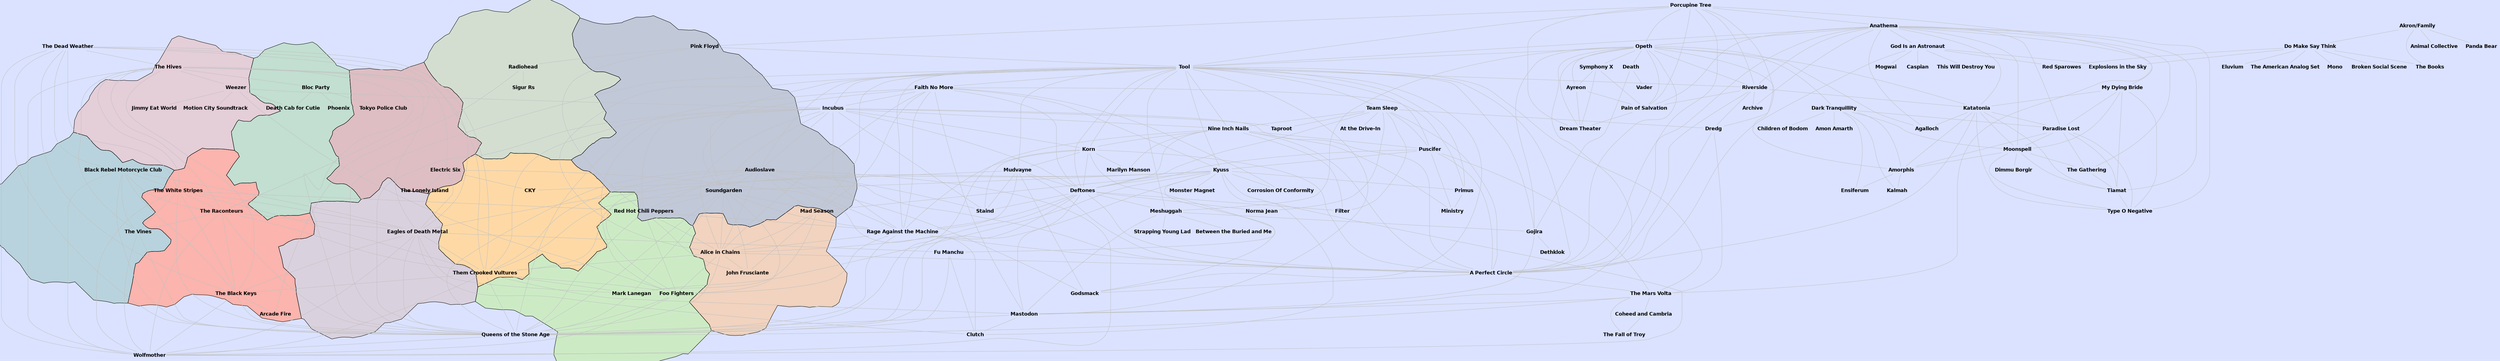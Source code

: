 graph {
	graph [_background=" c 7 -#dad1de C 7 -#dad1de P 456  801.661255 326.329010 806.078979 327.312256 812.703613 332.200012 820.488403 337.195068 832.529419 \
342.630920 834.716248 343.402100 841.515015 345.158386 842.251404 345.278717 853.321167 346.055847 856.976318 345.965271 859.548767 \
346.147400 870.022095 347.900604 873.578186 348.830139 874.373230 349.113342 888.484009 355.565002 890.828857 356.850616 893.475525 \
358.552063 894.570740 368.672424 895.244446 372.358765 895.366272 373.468292 938.290161 375.950531 941.390808 373.339539 942.923279 \
373.339539 944.399963 372.583160 942.197754 357.422546 944.461792 356.949463 945.382019 344.250580 947.924316 341.847931 950.711548 \
341.847931 951.405396 341.501740 956.275024 341.501740 956.296692 341.491211 961.879578 341.491211 962.335144 341.258759 967.878052 \
341.258759 968.136963 341.389709 973.407104 341.389709 973.417725 341.395050 979.727295 341.395050 977.343262 310.676300 980.699524 \
310.309631 984.572876 310.336060 987.182007 310.057465 984.940857 279.271790 979.977783 279.271790 977.319885 241.782486 974.968506 \
239.386887 1011.944275 238.812424 1014.649963 236.066559 1017.561646 236.066559 1017.884155 236.230759 1022.824158 236.230759 1023.790649 \
235.735870 1028.615845 235.735870 1029.340088 200.755188 1032.604126 199.896667 1041.650635 196.598785 1039.549927 235.854675 1039.930054 \
236.033264 1044.703003 236.033264 1045.117676 236.609665 1051.131714 239.562393 1056.645996 237.002197 1057.178711 236.271118 1056.136597 \
234.689423 1051.026489 232.332764 1050.678223 201.289337 1049.808228 200.335480 1082.384766 198.414948 1084.719360 195.584625 1088.505371 \
195.584625 1088.912354 195.817734 1094.766846 195.817734 1094.842773 195.687607 1094.842773 195.687607 1094.766846 195.817734 1088.912354 \
195.817734 1088.505371 195.584625 1084.719360 195.584625 1082.384766 198.414948 1049.808228 200.335480 1050.678223 201.289337 1051.026489 \
232.332764 1056.136597 234.689423 1057.178711 236.271118 1061.582764 236.271118 1062.072510 236.023911 1062.072510 236.023911 1061.582764 \
236.271118 1057.178711 236.271118 1056.645996 237.002197 1051.131714 239.562393 1045.117676 236.609665 1044.703003 236.033264 1039.930054 \
236.033264 1039.549927 235.854675 1041.650635 196.598785 1032.604126 199.896667 1029.340088 200.755188 1028.615845 235.735870 1023.790649 \
235.735870 1022.824158 236.230759 1017.884155 236.230759 1017.561646 236.066559 1014.649963 236.066559 1011.944275 238.812424 974.968506 \
239.386887 977.319885 241.782486 979.977783 279.271790 984.940857 279.271790 987.182007 310.057465 984.572876 310.336060 980.699524 \
310.309631 977.343262 310.676300 979.727295 341.395050 979.964050 341.511505 978.142639 356.873932 975.961121 357.243073 977.247498 \
369.330292 982.641907 371.788635 983.470398 372.908020 987.745300 372.908020 988.164917 373.102875 992.989746 373.102875 993.564392 \
372.819733 998.911621 372.819733 999.259888 372.999603 999.364929 407.565826 1000.926880 408.837646 1014.042114 421.697479 1014.125244 \
421.768768 1014.376892 422.014465 1015.692688 420.201508 1024.824219 409.242462 1058.878052 406.571472 1057.593140 458.538055 1066.213501 \
447.090454 1067.149414 446.172729 1076.546875 435.336884 1081.094360 431.132568 1081.214844 406.942169 1086.816040 406.942169 1086.711914 \
426.604858 1092.879517 422.328033 1098.846069 419.908203 1102.137329 419.505493 1104.433594 404.150635 1103.893188 403.879028 1103.893188 \
403.879028 1104.433594 404.150635 1102.137329 419.505493 1098.846069 419.908203 1092.879517 422.328033 1086.711914 426.604858 1086.816040 \
406.942169 1081.214844 406.942169 1081.094360 431.132568 1076.546875 435.336884 1067.149414 446.172729 1066.213501 447.090454 1057.593140 \
458.538055 1058.878052 406.571472 1024.824219 409.242462 1015.692688 420.201508 1014.376892 422.014465 1014.125244 421.768768 1014.042114 \
421.697479 1000.926880 408.837646 999.364929 407.565826 999.259888 372.999603 998.911621 372.819733 993.564392 372.819733 992.989746 \
373.102875 988.164917 373.102875 987.745300 372.908020 983.470398 372.908020 982.641907 371.788635 977.247498 369.330292 975.961121 \
357.243073 978.142639 356.873932 979.964050 341.511505 979.727295 341.395050 973.417725 341.395050 973.407104 341.389709 968.136963 \
341.389709 967.878052 341.258759 962.335144 341.258759 961.879578 341.491211 956.296692 341.491211 956.275024 341.501740 951.405396 \
341.501740 950.711548 341.847931 947.924316 341.847931 945.382019 344.250580 944.461792 356.949463 942.197754 357.422546 944.399963 \
372.583160 942.923279 373.339539 941.390808 373.339539 938.290161 375.950531 895.366272 373.468292 895.895325 387.497437 892.560059 \
394.111145 882.389221 418.840454 881.942932 419.744263 882.947754 424.897491 884.955444 441.112976 885.835815 445.634125 886.545166 \
448.300262 919.819275 453.510315 924.823853 453.771576 927.193726 453.649536 927.813110 453.552490 932.958374 453.331757 936.284302 \
453.566437 939.947876 453.442688 940.638550 453.497162 943.742920 453.420471 945.227661 453.551422 951.583313 453.450317 952.019836 \
453.397858 953.532898 453.387451 956.427002 453.697754 963.715637 453.713013 964.609802 453.621338 965.106018 453.626770 968.039551 \
453.352173 974.641541 453.485229 1020.228455 449.648651 1028.235352 458.853333 1031.213745 459.696777 1035.223022 460.619904 1053.981079 \
463.955048 1080.412598 487.460938 1080.599487 487.804901 1090.362549 508.655243 1104.810181 521.038574 1111.446289 519.492554 1122.527222 \
508.883301 1132.907837 497.236969 1138.713745 492.074768 1141.117432 490.495087 1144.282104 487.589203 1149.670288 484.238647 1156.215698 \
482.088135 1161.410522 481.946075 1162.603027 482.274384 1168.579468 481.860504 1169.461792 482.062500 1172.352539 481.752472 1176.482666 \
482.558929 1180.033813 482.025543 1182.243164 482.351959 1223.435669 474.542786 1219.621948 466.489990 1214.151611 448.133850 1212.924438 \
445.036438 1219.983032 436.230591 1229.096924 427.274780 1242.069092 409.630310 1249.081543 402.441406 1252.512817 398.097931 1260.223877 \
390.002808 1261.743896 387.866760 1257.008423 372.877991 1257.118164 362.894745 1257.305908 360.404236 1251.327759 339.175720 1250.384521 \
337.847137 1251.013306 317.554626 1257.603516 310.354767 1261.623047 306.680878 1263.370239 305.380005 1269.424316 298.483307 1294.387207 \
276.999725 1297.902710 273.082153 1298.852295 273.149414 1303.163696 272.980469 1303.727905 272.895599 1310.671997 272.557373 1318.056274 \
271.380249 1324.470581 269.656158 1325.677612 269.201660 1337.335205 263.475037 1341.898193 260.752014 1343.373657 259.713806 1357.440796 \
248.186020 1357.678589 241.584381 1357.910156 239.042709 1362.471680 207.904739 1359.427368 187.917404 1355.181152 166.340546 1320.373291 \
157.795227 1302.079834 158.241180 1301.375366 184.041885 1296.856323 239.974945 1291.786133 239.974945 1291.397461 240.157028 1287.342773 \
240.157028 1283.846191 216.957718 1280.236694 240.081879 1276.131958 240.081879 1275.949585 240.167526 1270.723267 240.167526 1265.952148 \
179.057617 1264.799683 240.230942 1259.031738 240.230942 1259.023682 240.234863 1257.247925 240.234863 1254.115723 243.173325 1248.756470 \
243.173325 1245.784302 240.316498 1243.576660 240.316498 1242.968140 240.616562 1238.208252 240.616562 1237.942993 240.486008 1232.715332 \
240.486008 1232.083862 240.167786 1227.476685 240.167786 1227.476685 240.167786 1232.083862 240.167786 1232.715332 240.486008 1237.942993 \
240.486008 1238.208252 240.616562 1242.968140 240.616562 1243.576660 240.316498 1245.784302 240.316498 1248.756470 243.173325 1254.115723 \
243.173325 1257.247925 240.234863 1259.023682 240.234863 1259.031738 240.230942 1264.799683 240.230942 1265.952148 179.057617 1270.723267 \
240.167526 1275.949585 240.167526 1276.131958 240.081879 1280.236694 240.081879 1283.846191 216.957718 1287.342773 240.157028 1291.397461 \
240.157028 1291.786133 239.974945 1296.856323 239.974945 1301.375366 184.041885 1302.079834 158.241180 1293.408569 157.838531 1284.390137 \
157.099716 1284.006714 157.243362 1270.215942 161.335007 1265.483887 162.550613 1256.942017 163.748199 1242.053101 165.257736 1239.791138 \
165.398239 1237.621338 165.448532 1223.813721 164.694672 1210.027832 162.323944 1208.073120 161.911621 1204.840088 161.703140 1195.513916 \
160.752106 1190.991089 160.122696 1144.630127 115.958969 1118.750122 108.480522 1112.203735 106.041008 1104.638794 105.787880 1096.094482 \
105.188522 1068.452637 79.413116 1028.806030 66.759613 1011.298584 63.607574 1006.023560 62.210213 996.410339 63.723019 980.143738 \
64.286812 977.685303 64.271423 975.682861 64.177299 971.076233 63.772690 963.098999 62.745335 961.706421 104.495125 957.346497 136.330566 \
957.551819 136.427231 963.569885 136.427231 963.936707 136.246216 968.791687 136.246216 969.243103 136.464813 974.274231 136.464813 \
974.320251 136.486771 976.864075 136.486771 980.040710 139.474503 985.062439 139.474503 985.730957 152.171310 990.218384 152.354874 \
990.556152 152.461838 990.556152 152.461838 990.218384 152.354874 985.730957 152.171310 985.062439 139.474503 980.040710 139.474503 \
976.864075 136.486771 974.320251 136.486771 974.274231 136.464813 969.243103 136.464813 968.791687 136.246216 963.936707 136.246216 \
963.569885 136.427231 957.551819 136.427231 957.346497 136.330566 961.706421 104.495125 963.098999 62.745335 947.298096 59.410671 \
945.111572 58.861401 887.312256 87.584457 870.172974 109.672714 865.402405 115.379372 858.087708 117.736946 843.487854 188.899994 \
842.552307 204.960007 839.763550 218.553101 839.998535 219.635803 839.785339 229.225357 839.559265 231.692932 836.449219 234.740005 \
835.957275 235.390594 833.380310 238.294144 806.640442 263.725861 805.260132 272.099457 804.211731 275.684631 802.353943 287.117706 \
832.295166 281.583588 833.077942 304.691040 837.055969 301.153870 845.187500 296.261749 849.502319 295.034271 850.671448 282.434967 \
847.653625 279.220703 850.401611 276.412750 850.499207 242.557922 850.797607 242.781006 884.579285 239.119339 886.880737 236.353165 \
890.424316 236.353165 891.229980 237.671021 891.229980 237.671021 890.424316 236.353165 886.880737 236.353165 884.579285 239.119339 \
850.797607 242.781006 850.499207 242.557922 850.401611 276.412750 847.653625 279.220703 850.671448 282.434967 849.502319 295.034271 \
845.187500 296.261749 837.055969 301.153870 833.077942 304.691040 832.295166 281.583588 802.353943 287.117706 792.423157 323.133698 \
801.661255 326.329010 c 7 -#fed9a6 C 7 -#fed9a6 P 245  1711.236816 389.070312 1714.614624 392.402344 1735.883179 407.824097 1742.525513 \
414.702454 1743.731689 416.320007 1743.829468 416.404022 1736.590698 424.104401 1715.306885 440.751923 1712.482910 443.728607 1711.540039 \
444.488007 1707.724487 448.439789 1712.619995 452.940277 1713.851196 454.423096 1735.412598 473.679260 1740.818726 480.142822 1740.690308 \
480.254913 1740.583252 480.329987 1713.662842 510.341461 1712.968506 511.339996 1707.026489 516.694397 1705.351929 518.532410 1704.058838 \
518.549805 1700.109009 523.477966 1694.526978 529.115234 1693.151611 530.184509 1689.498413 532.293091 1683.687866 537.032959 1679.237427 \
539.338684 1672.361206 540.964905 1667.989502 540.738892 1663.595581 541.741455 1656.672485 545.360107 1653.081787 548.264038 1649.253174 \
550.361511 1645.634644 553.093018 1639.544922 559.034729 1634.038086 565.606873 1629.546631 571.952820 1626.390625 571.918579 1624.396240 \
572.034424 1624.226318 572.022156 1615.431763 571.990479 1614.665161 572.040527 1611.431030 572.040588 1608.639648 572.232361 1606.976685 \
572.130127 1569.376221 572.402344 1567.406860 575.517822 1566.090210 575.904602 1532.252563 588.029785 1523.378784 590.227112 1513.753906 \
590.455750 1512.809082 590.372192 1509.364258 590.446899 1508.582886 590.376282 1502.232056 590.502380 1501.991821 590.533691 1497.769897 \
590.608887 1496.550415 590.494080 1491.895142 590.567993 1489.690186 590.356323 1488.011108 590.379517 1487.761597 590.410522 1478.493042 \
590.522766 1478.179077 590.491394 1476.172729 590.511353 1475.254150 590.621521 1466.981445 590.688538 1464.238892 591.009521 1459.515625 \
592.080566 1456.563965 593.079102 1453.604492 590.580017 1450.960449 587.018555 1448.627686 584.591370 1441.226318 578.823547 1436.062866 \
576.296265 1429.174316 574.898376 1426.077637 575.159912 1425.689209 575.083740 1421.478027 575.441345 1418.554810 574.835754 1414.886353 \
575.143188 1414.023926 574.968750 1408.831055 575.397827 1407.338989 575.098328 1405.651245 575.229431 1402.874878 574.655457 1398.406128 \
575.016357 1396.552124 574.628845 1393.177490 574.892151 1391.873901 574.620483 1386.673462 575.026794 1385.794678 574.844543 1380.884888 \
575.211975 1374.680298 577.451721 1363.893311 584.390625 1354.840698 588.551697 1342.780151 582.129883 1332.560913 575.417786 1332.137085 \
575.090576 1320.637451 564.736938 1320.315430 564.409790 1319.226685 563.161987 1320.374390 559.570007 1322.838379 547.325562 1324.412476 \
541.401978 1315.448975 513.395752 1317.666504 510.403870 1320.367676 507.270905 1320.367676 507.270905 1317.666504 510.403870 1315.448975 \
513.395752 1315.336914 513.323181 1314.123779 512.652405 1301.738159 504.535370 1299.814209 503.504333 1295.323242 501.597687 1287.246338 \
499.059662 1281.372803 497.882355 1274.168945 497.254639 1263.308228 495.096558 1260.598633 494.268799 1254.905151 491.910919 1253.098389 \
490.967407 1245.070312 485.845032 1239.211304 481.452576 1237.142700 481.296783 1233.891724 480.831482 1227.468262 479.473816 1223.435669 \
474.542786 1219.621948 466.489990 1214.151611 448.133850 1212.924438 445.036438 1219.983032 436.230591 1229.096924 427.274780 1242.069092 \
409.630310 1249.081543 402.441406 1252.512817 398.097931 1260.223877 390.002808 1261.743896 387.866760 1257.008423 372.877991 1257.118164 \
362.894745 1257.305908 360.404236 1251.327759 339.175720 1250.384521 337.847137 1251.013306 317.554626 1257.603516 310.354767 1261.623047 \
306.680878 1263.370239 305.380005 1269.424316 298.483307 1294.387207 276.999725 1297.902710 273.082153 1298.852295 273.149414 1303.163696 \
272.980469 1303.727905 272.895599 1310.671997 272.557373 1318.056274 271.380249 1324.470581 269.656158 1325.677612 269.201660 1337.335205 \
263.475037 1341.898193 260.752014 1343.373657 259.713806 1357.440796 248.186020 1357.678589 241.584381 1357.910156 239.042709 1362.471680 \
207.904739 1404.793213 227.378357 1411.670776 231.748184 1418.088013 234.501465 1425.629639 236.142441 1428.720093 236.158417 1430.642090 \
235.763306 1435.001831 235.840744 1435.090088 235.862350 1442.719360 236.100876 1443.484131 235.962311 1447.834839 236.148010 1448.783936 \
235.991806 1451.896362 236.161957 1453.838745 235.861237 1459.554199 236.258286 1461.860352 235.927917 1464.627319 236.150391 1470.455811 \
235.398239 1489.420166 228.962723 1508.916016 245.419983 1508.925293 245.429169 1508.584473 249.122650 1508.515259 256.343353 1507.991089 \
261.936584 1507.936401 267.643219 1507.199097 275.632446 1503.870728 277.843140 1500.859619 279.476379 1500.859619 279.476379 1503.870728 \
277.843140 1507.199097 275.632446 1508.653076 276.795441 1545.655151 301.437988 1546.846313 302.377167 1547.192627 302.009430 1549.652710 \
298.904968 1559.225464 288.774170 1560.395142 287.815826 1562.106201 286.757263 1566.965942 282.610260 1572.914551 279.154327 1584.125732 \
275.773010 1588.499512 273.225677 1595.795654 266.782288 1599.393188 262.612427 1600.109009 261.957947 1601.669678 262.069794 1605.682129 \
261.918762 1607.041626 262.020508 1609.279785 261.945892 1610.054932 262.006897 1615.499634 261.845154 1618.486084 262.093811 1623.045898 \
261.977020 1625.084717 261.704346 1636.294556 258.957550 1637.567871 258.510712 1646.103271 254.567108 1649.231689 252.789383 1650.520630 \
254.295334 1654.308838 258.043152 1659.162476 262.019989 1661.385498 264.918915 1687.781982 291.775360 1688.736084 293.029999 1690.247192 \
294.286163 1698.601318 303.045868 1703.591309 309.294556 1708.358154 310.452179 1710.560669 311.158722 1716.154297 313.400452 1725.885742 \
318.085114 1730.892578 320.884216 1730.767578 328.368195 1715.582520 350.880005 1702.701416 380.008331 1704.678711 381.976654 1707.484375 \
384.269989 1711.236816 389.070312 c 7 -#e4ced8 C 7 -#e4ced8 P 375  300.333038 599.000793 296.896118 599.474854 294.162933 599.069275 \
286.748718 600.270325 281.725800 602.571045 276.884644 606.230774 276.409821 606.740723 271.163330 610.739136 262.199890 619.810608 \
254.442566 629.387451 244.480118 639.976807 206.019379 651.207642 208.393814 673.557190 209.218781 685.569092 209.220734 685.632568 \
219.100983 708.950317 249.951767 744.537537 253.399490 755.429260 267.875488 777.557129 282.718597 792.626709 298.852112 802.351807 \
323.375031 799.428406 323.571075 799.413269 326.682892 799.302979 341.779449 799.400330 351.678070 800.294617 354.592773 799.763733 \
357.548828 799.351257 357.882233 799.318787 360.172485 799.191528 377.640289 798.954285 389.119965 799.281738 431.361328 822.673584 \
441.321899 845.092163 449.336487 853.043884 499.828125 828.342102 506.487457 823.775452 507.930969 805.917969 507.930969 805.917969 \
506.487457 823.775452 499.828125 828.342102 449.336487 853.043884 452.184448 857.497070 487.512848 918.320190 506.295288 927.007263 \
515.032776 925.360657 524.582153 922.070068 537.206055 918.727905 543.090027 917.408142 543.242249 887.572632 540.237549 836.673645 \
546.531982 840.061035 551.795959 837.424622 557.633301 900.532410 558.146667 912.569946 564.337158 836.558105 566.972351 836.558105 \
569.764587 833.649353 595.415649 833.346558 576.544373 805.479980 586.367126 805.479980 604.314087 808.785034 602.595276 841.182556 \
612.047241 851.724915 626.692322 873.319641 627.189087 874.126404 625.903198 806.137573 631.472961 808.909912 631.472961 808.909912 \
625.903198 806.137573 627.189087 874.126404 626.692322 873.319641 612.047241 851.724915 602.595276 841.182556 604.314087 808.785034 \
586.367126 805.479980 576.544373 805.479980 595.415649 833.346558 569.764587 833.649353 566.972351 836.558105 564.337158 836.558105 \
558.146667 912.569946 557.633301 900.532410 551.795959 837.424622 546.531982 840.061035 540.237549 836.673645 543.242249 887.572632 \
543.090027 917.408142 552.547607 916.044983 558.148010 913.646606 570.317322 910.113159 612.789001 899.736572 632.039551 883.363159 \
644.820557 881.175232 646.768799 880.919617 654.700073 880.193726 659.519592 879.944458 667.770935 879.845581 721.479431 863.062378 \
707.326416 805.982056 709.740723 784.142761 709.796631 782.734253 709.540955 774.450012 710.692993 764.029236 717.164307 759.505737 \
725.918518 755.176086 726.404602 754.985474 730.697388 750.636108 736.872864 745.512024 739.573242 742.633423 750.375000 736.084412 \
752.983032 735.143433 760.125244 734.165100 763.606934 734.489624 769.335449 733.665222 774.689087 731.635010 779.684570 728.545044 \
788.221497 721.115662 792.747070 716.150024 798.298279 711.989624 767.803467 700.493225 762.364441 699.906982 759.246155 700.419128 \
755.367065 699.988281 754.535339 700.116089 750.755615 699.688538 749.322937 699.905090 745.933533 699.499939 742.666748 700.002014 \
736.770874 699.261780 731.224121 697.034302 724.526550 692.503784 723.907898 692.222473 721.873596 690.886719 712.929016 682.963501 \
712.529785 682.528564 710.477112 682.471130 710.306458 682.448853 705.112305 682.332153 701.682373 682.626770 695.297363 682.520020 \
693.788330 682.656189 685.373230 684.325562 678.480042 686.429016 673.048401 679.974487 672.680664 679.429993 661.762817 658.808838 \
657.794067 653.341248 658.568054 642.669678 659.533997 637.816589 659.615417 636.644226 666.782410 598.987366 634.393066 602.964172 \
626.116211 603.151428 626.028198 603.144531 620.418030 603.212341 618.365540 603.423462 614.370728 603.429443 611.927307 603.186646 \
610.941345 603.177795 605.893494 603.587830 602.246460 603.516846 602.119568 603.501648 596.654297 603.338135 596.396545 603.304565 \
594.898071 603.244080 586.317261 603.669373 579.949219 604.558655 575.001282 605.691467 570.661194 628.064392 570.483032 630.840088 \
569.832092 634.070740 568.842407 648.939697 564.927307 669.122070 565.934265 669.598450 570.564758 671.366821 574.679077 676.809937 \
577.087280 679.430847 584.430237 685.907532 587.004700 687.610229 587.127991 687.666992 608.219421 681.456543 609.393127 679.949585 \
614.055664 679.949585 614.292786 679.827454 619.363220 679.827454 619.806335 680.481384 619.806335 680.481384 619.363220 679.827454 \
614.292786 679.827454 614.055664 679.949585 609.393127 679.949585 608.219421 681.456543 587.127991 687.666992 587.004700 687.610229 \
584.430237 685.907532 577.087280 679.430847 574.679077 676.809937 570.564758 671.366821 565.934265 669.598450 564.927307 669.122070 \
561.295898 669.961182 555.382507 670.851379 548.528748 671.330688 548.083740 671.326050 544.186584 711.132019 544.754822 711.413818 \
550.232605 711.413818 550.542908 711.259827 555.711487 711.259827 555.858093 711.188354 560.741455 711.188354 561.726501 712.646423 \
566.552673 714.832825 566.552673 714.832825 561.726501 712.646423 560.741455 711.188354 555.858093 711.188354 555.711487 711.259827 \
550.542908 711.259827 550.232605 711.413818 544.754822 711.413818 544.186584 711.132019 548.083740 671.326050 548.528748 671.330688 \
555.382507 670.851379 561.295898 669.961182 564.927307 669.122070 568.842407 648.939697 569.832092 634.070740 570.483032 630.840088 \
570.661194 628.064392 575.001282 605.691467 543.297241 587.469910 542.515991 586.936462 533.788269 579.940857 532.293579 578.573608 \
530.556946 570.577454 528.492737 563.228821 523.410095 548.454956 515.850525 545.979187 512.398132 545.051086 504.223328 543.326843 \
497.298248 542.270264 494.261719 542.158691 487.525024 546.056091 477.621063 551.030151 472.936310 553.006653 468.309418 554.592102 \
461.933777 556.276733 461.589661 556.340576 451.338776 557.453003 446.138123 557.608459 443.247437 557.468506 442.311829 557.570435 \
437.589844 557.713562 429.646362 557.326660 427.961060 557.510437 425.954285 557.571228 425.765778 557.591797 415.482819 557.907166 \
413.761230 558.095032 404.942871 559.756653 398.337830 561.516357 396.314270 562.210693 388.846252 565.361755 387.811523 565.878113 \
379.862854 570.492188 375.316895 573.491516 375.081848 573.665527 365.615326 570.091553 346.384430 564.075989 336.253082 575.657227 \
333.478790 578.340271 330.531555 581.785889 325.552277 586.526123 323.541077 588.011353 318.180511 593.273926 319.259399 611.818970 \
322.061951 614.363892 324.412018 614.363892 325.195984 614.749390 322.453735 642.829407 330.267151 637.372681 330.471008 637.275513 \
349.815033 644.297241 350.062531 627.100403 354.441620 623.947021 362.825317 615.331726 360.806854 645.421875 361.219299 645.633972 \
366.593933 645.633972 367.466034 646.090576 364.615326 670.094055 374.570740 669.320984 375.808868 669.419739 376.296539 669.383545 \
379.453064 669.643372 381.233765 693.100891 381.244995 693.106323 386.019440 693.106323 386.541748 693.358215 391.945099 693.358215 \
392.247681 693.213745 396.832977 693.213745 397.349823 692.477844 403.224823 689.571289 408.837219 692.268677 409.353424 693.000916 \
414.465332 693.000916 414.568604 692.951599 419.697693 692.951599 420.130615 693.158508 425.104248 693.158508 425.308136 693.257812 \
426.289490 719.448975 431.192291 718.206970 431.099060 695.196655 466.467041 703.330139 461.834167 707.236084 462.744080 741.270508 \
457.371429 738.803894 450.781464 742.209778 451.102295 742.656067 451.102295 742.656067 450.781464 742.209778 457.371429 738.803894 \
462.744080 741.270508 461.834167 707.236084 466.467041 703.330139 431.099060 695.196655 431.192291 718.206970 426.289490 719.448975 \
425.308136 693.257812 425.104248 693.158508 420.130615 693.158508 419.697693 692.951599 414.568604 692.951599 414.465332 693.000916 \
409.353424 693.000916 408.837219 692.268677 403.224823 689.571289 397.349823 692.477844 396.832977 693.213745 392.247681 693.213745 \
391.945099 693.358215 386.541748 693.358215 386.019440 693.106323 381.244995 693.106323 381.233765 693.100891 379.453064 669.643372 \
376.296539 669.383545 375.808868 669.419739 374.570740 669.320984 364.615326 670.094055 367.466034 646.090576 366.593933 645.633972 \
361.219299 645.633972 360.806854 645.421875 362.825317 615.331726 354.441620 623.947021 350.062531 627.100403 349.815033 644.297241 \
330.471008 637.275513 330.267151 637.372681 322.453735 642.829407 325.195984 614.749390 324.412018 614.363892 322.061951 614.363892 \
319.259399 611.818970 318.180511 593.273926 313.813385 596.251587 308.229797 598.489502 301.758606 599.240967 300.333038 599.000793 \
c 7 -#debec3 C 7 -#debec3 P 356  1373.376343 620.127380 1367.680664 611.656860 1360.585327 597.309753 1354.840698 588.551697 1342.780151 \
582.129883 1332.560913 575.417786 1332.137085 575.090576 1320.637451 564.736938 1320.315430 564.409790 1319.226685 563.161987 1320.374390 \
559.570007 1322.838379 547.325562 1324.412476 541.401978 1315.448975 513.395752 1315.336914 513.323181 1314.123779 512.652405 1301.738159 \
504.535370 1299.814209 503.504333 1295.323242 501.597687 1287.246338 499.059662 1281.372803 497.882355 1274.168945 497.254639 1263.308228 \
495.096558 1260.598633 494.268799 1261.119385 528.502197 1261.764282 528.827942 1259.038940 549.365723 1255.960571 547.191528 1250.781494 \
544.958984 1244.115845 543.944763 1241.959229 544.236755 1241.313232 555.964417 1236.393433 558.753479 1235.931274 559.526550 1229.992554 \
559.526550 1229.610107 559.331482 1224.854858 559.331482 1224.388184 559.562256 1219.266846 559.562256 1218.460938 544.232666 1216.830566 \
543.963684 1214.133667 544.271362 1206.917603 543.020264 1201.693359 540.650696 1197.059814 537.263611 1196.434448 556.104492 1190.316772 \
559.226135 1190.099976 559.526550 1190.992188 560.767761 1196.170166 563.119873 1196.170166 563.119873 1190.992188 560.767761 1190.099976 \
559.526550 1190.316772 559.226135 1196.434448 556.104492 1197.059814 537.263611 1201.693359 540.650696 1206.917603 543.020264 1214.133667 \
544.271362 1216.830566 543.963684 1218.460938 544.232666 1219.266846 559.562256 1224.388184 559.562256 1224.854858 559.331482 1229.610107 \
559.331482 1229.992554 559.526550 1235.931274 559.526550 1236.393433 558.753479 1241.313232 555.964417 1241.959229 544.236755 1244.115845 \
543.944763 1250.781494 544.958984 1255.960571 547.191528 1259.038940 549.365723 1261.764282 528.827942 1261.119385 528.502197 1260.598633 \
494.268799 1254.905151 491.910919 1253.098389 490.967407 1245.070312 485.845032 1239.211304 481.452576 1237.142700 481.296783 1233.891724 \
480.831482 1227.468262 479.473816 1223.435669 474.542786 1182.243164 482.351959 1180.033813 482.025543 1176.482666 482.558929 1172.352539 \
481.752472 1169.461792 482.062500 1168.579468 481.860504 1162.603027 482.274384 1161.410522 481.946075 1156.215698 482.088135 1149.670288 \
484.238647 1144.282104 487.589203 1141.117432 490.495087 1138.713745 492.074768 1132.907837 497.236969 1122.527222 508.883301 1111.446289 \
519.492554 1104.810181 521.038574 1090.362549 508.655243 1080.599487 487.804901 1080.412598 487.460938 1053.981079 463.955048 1035.223022 \
460.619904 1031.213745 459.696777 1028.235352 458.853333 1024.103394 464.681091 1019.036926 471.056915 1014.195435 478.072876 1006.741455 \
486.048615 1001.092468 491.056213 1001.199463 518.397583 1004.168091 521.179871 1006.689331 521.179871 1006.720215 521.164978 1011.949036 \
521.164978 1012.887512 521.631042 1017.516968 521.631042 1018.372498 521.219360 1023.239502 521.219360 1023.428040 521.306519 1023.125793 \
539.949951 1026.262939 540.393860 1024.938599 556.123413 1021.855103 558.902893 1024.807251 561.561401 1031.057495 561.561401 1033.738892 \
559.187439 1035.763550 559.187439 1037.351074 593.807190 1042.265381 588.707275 1042.458862 588.546997 1046.400879 584.392456 1046.400879 \
584.392456 1042.458862 588.546997 1042.265381 588.707275 1037.351074 593.807190 1035.763550 559.187439 1033.738892 559.187439 1031.057495 \
561.561401 1024.807251 561.561401 1021.855103 558.902893 1024.938599 556.123413 1026.262939 540.393860 1023.125793 539.949951 1023.428040 \
521.306519 1023.239502 521.219360 1018.372498 521.219360 1017.516968 521.631042 1012.887512 521.631042 1011.949036 521.164978 1006.720215 \
521.164978 1006.689331 521.179871 1004.168091 521.179871 1001.199463 518.397583 1001.092468 491.056213 997.296265 493.722382 996.608582 \
494.362244 988.367188 500.223297 984.675476 501.957520 978.544495 503.471161 973.933533 503.577576 973.617493 503.654572 968.988159 \
503.739532 966.009094 503.109589 962.298584 503.158051 962.243896 503.170715 958.274841 503.202209 950.209351 505.076660 946.705383 \
506.647491 938.996643 511.856201 937.239868 513.408508 934.360474 515.346191 932.174377 517.195190 930.511902 518.923523 932.506104 \
521.098022 940.992432 528.399536 954.964661 544.920776 962.873474 551.678345 966.700562 555.771240 966.656860 558.900024 965.863647 \
562.596130 963.882812 580.378235 957.523132 584.382385 952.058289 594.737366 945.144470 611.880310 937.256409 626.607788 939.336182 \
630.071594 946.313660 644.450684 947.012573 650.022522 947.049866 651.162109 947.251160 652.749084 947.282104 653.675842 950.722717 \
657.387756 956.846924 662.800964 962.238403 666.488281 979.857605 675.033020 986.685181 679.813110 994.353882 686.779724 995.610046 \
688.163025 997.301880 690.409973 1003.328613 696.036865 1003.675293 654.433838 1009.298950 654.433838 1010.086670 700.876343 1011.112549 \
700.194397 1017.276672 692.178162 1017.538208 677.620361 1017.538208 677.620361 1017.276672 692.178162 1027.079102 683.002319 1027.886353 \
682.400024 1027.886353 682.400024 1027.079102 683.002319 1017.276672 692.178162 1011.112549 700.194397 1010.086670 700.876343 1009.298950 \
654.433838 1003.675293 654.433838 1003.328613 696.036865 1008.746399 701.899902 1004.980835 718.489563 1004.994446 718.710815 1004.989563 \
724.290649 1000.932068 734.806335 999.585815 752.590027 999.984009 758.830017 994.692200 828.734192 1013.982300 831.882507 1041.703613 \
833.022278 1053.712769 834.020874 1055.854858 833.406860 1055.835571 830.933105 1055.397339 822.320007 1055.397339 822.320007 1055.835571 \
830.933105 1055.854858 833.406860 1068.595581 831.419250 1081.863525 830.500916 1086.013550 830.574646 1090.005859 759.023315 1089.431519 \
758.740112 1090.233032 740.147400 1087.307373 739.776794 1083.701904 740.101135 1082.756348 739.976624 1081.461304 724.275452 1087.288208 \
724.275452 1090.167969 721.364746 1087.400879 718.707581 1086.782715 702.249512 1082.559204 702.099792 1080.927734 701.704956 1082.982422 \
685.937744 1087.993530 683.647522 1088.957031 682.257874 1088.381104 681.466248 1082.926880 678.904175 1082.926880 678.904175 1088.381104 \
681.466248 1088.957031 682.257874 1087.993530 683.647522 1082.982422 685.937744 1080.927734 701.704956 1082.559204 702.099792 1086.782715 \
702.249512 1087.400879 718.707581 1090.167969 721.364746 1087.288208 724.275452 1081.461304 724.275452 1082.756348 739.976624 1083.701904 \
740.101135 1087.307373 739.776794 1090.233032 740.147400 1089.431519 758.740112 1090.005859 759.023315 1086.013550 830.574646 1086.416016 \
830.599365 1100.604248 829.842712 1125.473999 830.701904 1142.556641 827.252258 1167.865479 838.641846 1185.978149 843.968140 1201.224609 \
849.073975 1200.631592 791.802246 1203.770142 765.281128 1202.596313 764.688599 1197.717651 764.688599 1197.551636 712.117188 1191.557007 \
709.350647 1175.846313 701.032410 1163.433838 721.510010 1163.433838 721.510010 1175.846313 701.032410 1191.557007 709.350647 1197.551636 \
712.117188 1197.717651 764.688599 1202.596313 764.688599 1203.770142 765.281128 1200.631592 791.802246 1201.224609 849.073975 1208.399902 \
852.045776 1209.256958 850.199036 1218.173950 832.590820 1218.053833 827.496826 1218.053833 827.496826 1218.173950 832.590820 1220.986694 \
828.069214 1230.040161 814.946899 1236.203491 807.099426 1240.919434 801.944702 1242.615112 799.703674 1248.165283 793.645447 1251.297485 \
790.942200 1252.379639 789.704651 1255.855591 786.698364 1263.285645 782.179016 1268.336792 780.540833 1275.312622 780.219299 1280.063843 \
778.677734 1285.955444 775.104980 1289.843506 771.666321 1295.541260 764.880005 1299.225952 762.126343 1301.858398 759.722534 1306.535278 \
754.607422 1314.473633 744.443909 1318.291748 738.893860 1320.300415 735.607605 1316.705688 716.099854 1270.717773 719.255798 1265.967773 \
719.256836 1262.545532 677.225342 1262.545532 677.225342 1265.967773 719.256836 1270.717773 719.255798 1316.705688 716.099854 1317.581421 \
714.515808 1306.697021 673.960022 1305.795044 666.676453 1316.992065 655.504578 1320.611938 652.609985 1323.853516 648.485596 1328.501953 \
644.076172 1336.552612 638.872375 1342.186035 637.092407 1347.938477 637.106995 1353.529785 635.534668 1359.942749 631.917664 1362.468018 \
629.814941 1362.620728 629.727478 1369.401489 624.247620 1373.376343 620.127380 c 7 -#c2dfd1 C 7 -#c2dfd1 P 416  1014.195435 478.072876 \
1019.036926 471.056915 1024.103394 464.681091 1028.235352 458.853333 1020.228455 449.648651 974.641541 453.485229 968.039551 453.352173 \
965.106018 453.626770 964.609802 453.621338 963.715637 453.713013 956.427002 453.697754 953.532898 453.387451 952.019836 453.397858 \
951.583313 453.450317 945.227661 453.551422 943.742920 453.420471 940.638550 453.497162 939.947876 453.442688 936.284302 453.566437 \
932.958374 453.331757 927.813110 453.552490 927.193726 453.649536 924.823853 453.771576 919.819275 453.510315 886.545166 448.300262 \
885.835815 445.634125 884.955444 441.112976 882.947754 424.897491 881.942932 419.744263 850.935303 412.941864 848.181824 412.648468 \
840.400452 412.692169 839.412537 412.809570 835.904358 412.841583 834.326355 412.683502 830.663147 412.729919 826.296753 412.307190 \
826.019836 412.311646 822.602661 412.753357 819.157837 412.821106 815.929077 412.533508 814.849609 412.317566 812.709351 412.134857 \
809.546021 412.219543 808.212341 412.407715 801.358826 412.618622 799.215088 412.448486 796.219116 412.550201 792.053894 412.237854 \
785.917236 411.107147 780.480652 409.513062 777.427612 408.285278 774.595520 443.341614 770.543823 443.341614 770.543823 443.341614 \
774.595520 443.341614 777.427612 408.285278 763.801514 401.258362 761.365845 399.499207 760.850525 399.068115 752.586914 406.912903 \
752.003357 407.376068 748.563477 410.683289 721.111572 432.203796 720.482422 432.580597 711.049988 439.836700 706.017883 444.484772 \
705.963623 445.619995 706.100220 446.875549 706.324524 447.111023 709.615295 450.013123 717.614380 455.828217 735.045044 471.661041 \
736.023743 474.709991 736.450562 480.745026 731.695496 489.459991 728.214355 507.339996 727.805298 508.089752 709.943176 505.501953 \
706.848877 505.978516 704.696472 505.702606 702.439148 506.080444 697.257141 505.451019 695.002869 505.865204 695.302917 518.384338 \
688.957336 521.664734 688.835022 521.847778 689.316956 522.648254 695.379272 525.887817 692.673340 570.957092 701.809509 560.686523 \
708.296997 554.640015 708.477173 554.379089 708.477173 554.379089 708.296997 554.640015 701.809509 560.686523 692.673340 570.957092 \
695.379272 525.887817 689.316956 522.648254 688.835022 521.847778 688.957336 521.664734 695.302917 518.384338 695.002869 505.865204 \
691.397888 505.482117 689.509155 505.852875 682.393372 505.179779 666.079102 498.966705 653.607178 516.460510 645.046448 526.043030 \
643.437012 528.167664 643.976807 528.878723 662.823059 558.346008 677.827026 577.982117 680.562927 581.161011 676.336548 591.502014 \
666.782410 598.987366 659.615417 636.644226 659.533997 637.816589 658.568054 642.669678 657.794067 653.341248 661.762817 658.808838 \
672.680664 679.429993 673.048401 679.974487 678.480042 686.429016 685.373230 684.325562 693.788330 682.656189 695.297363 682.520020 \
701.682373 682.626770 705.112305 682.332153 710.306458 682.448853 710.477112 682.471130 712.529785 682.528564 712.929016 682.963501 \
721.873596 690.886719 723.907898 692.222473 724.526550 692.503784 731.224121 697.034302 736.770874 699.261780 742.666748 700.002014 \
745.933533 699.499939 744.986633 685.563782 746.306824 683.707275 745.224121 682.276794 745.414795 651.797546 746.341064 650.664429 \
747.499207 650.622192 749.028015 618.187622 749.241516 617.878174 748.097534 616.095947 748.097534 616.095947 749.241516 617.878174 \
749.028015 618.187622 747.499207 650.622192 752.336243 650.930237 754.695740 617.878174 754.754517 617.849731 755.008728 617.849731 \
755.008728 617.849731 754.754517 617.849731 754.695740 617.878174 752.336243 650.930237 747.499207 650.622192 746.341064 650.664429 \
745.414795 651.797546 745.224121 682.276794 746.306824 683.707275 744.986633 685.563782 745.933533 699.499939 749.322937 699.905090 \
750.755615 699.688538 754.535339 700.116089 755.367065 699.988281 759.246155 700.419128 762.364441 699.906982 767.803467 700.493225 \
798.298279 711.989624 792.747070 716.150024 788.221497 721.115662 779.684570 728.545044 774.689087 731.635010 769.335449 733.665222 \
763.606934 734.489624 760.125244 734.165100 752.983032 735.143433 750.375000 736.084412 739.573242 742.633423 736.872864 745.512024 \
730.697388 750.636108 726.404602 754.985474 725.918518 755.176086 717.164307 759.505737 710.692993 764.029236 709.540955 774.450012 \
709.796631 782.734253 709.740723 784.142761 707.326416 805.982056 721.479431 863.062378 733.545227 866.962219 753.173828 887.433350 \
808.017212 907.615356 813.076660 906.183594 821.391785 904.550964 831.844299 902.951599 833.973083 902.718933 838.376709 902.428223 \
843.449463 902.312561 848.121033 902.407898 850.373413 902.551331 862.899658 903.895508 875.196289 906.284485 889.345032 909.640991 \
902.157959 902.194397 952.546387 852.035034 958.679565 842.418030 965.121826 840.815979 994.692200 828.734192 999.984009 758.830017 \
999.585815 752.590027 1000.932068 734.806335 1004.989563 724.290649 1004.994446 718.710815 1004.980835 718.489563 1008.746399 701.899902 \
1003.328613 696.036865 997.301880 690.409973 995.610046 688.163025 994.353882 686.779724 986.685181 679.813110 979.857605 675.033020 \
962.238403 666.488281 961.901001 687.059387 957.305725 690.295349 956.438965 690.295349 956.068115 690.469604 951.289978 690.469604 \
951.191589 690.424438 946.223755 690.424438 945.429993 690.808350 940.991760 690.808350 939.002686 705.686462 937.060425 706.015320 \
935.311523 705.832947 934.601379 690.328491 929.758118 690.328491 929.051025 690.671936 924.702637 690.671936 924.239685 690.440918 \
921.220581 690.440918 918.484009 693.211243 913.038818 693.211243 913.688171 705.705322 910.847412 706.171753 907.575928 705.789124 \
905.656738 706.098511 902.838013 705.764709 899.309937 706.338867 896.200562 705.968445 896.014771 705.997131 891.637695 705.458069 \
891.455139 690.221741 891.404663 690.198364 891.724487 674.682068 892.401123 674.487122 895.966187 674.467102 897.320923 659.556152 \
897.706726 659.020203 897.651062 658.946594 897.651062 658.946594 897.706726 659.020203 897.320923 659.556152 895.966187 674.467102 \
892.401123 674.487122 891.724487 674.682068 891.404663 690.198364 891.455139 690.221741 891.637695 705.458069 896.014771 705.997131 \
896.200562 705.968445 899.309937 706.338867 902.838013 705.764709 905.656738 706.098511 907.575928 705.789124 910.847412 706.171753 \
913.688171 705.705322 913.038818 693.211243 918.484009 693.211243 921.220581 690.440918 924.239685 690.440918 924.702637 690.671936 \
929.051025 690.671936 929.758118 690.328491 934.601379 690.328491 935.311523 705.832947 937.060425 706.015320 939.002686 705.686462 \
940.991760 690.808350 945.429993 690.808350 946.223755 690.424438 951.191589 690.424438 951.289978 690.469604 956.068115 690.469604 \
956.438965 690.295349 957.305725 690.295349 961.901001 687.059387 962.238403 666.488281 956.846924 662.800964 950.722717 657.387756 \
947.282104 653.675842 947.251160 652.749084 947.049866 651.162109 947.012573 650.022522 946.313660 644.450684 939.336182 630.071594 \
937.256409 626.607788 945.144470 611.880310 952.058289 594.737366 920.741577 591.918152 922.887146 624.666687 914.443542 624.339844 \
913.054077 624.420959 907.305481 624.218140 910.149231 589.424561 904.060730 589.424561 903.685486 589.228638 898.854370 589.228638 \
897.998047 587.958801 897.998047 587.958801 898.854370 589.228638 903.685486 589.228638 904.060730 589.424561 910.149231 589.424561 \
907.305481 624.218140 913.054077 624.420959 914.443542 624.339844 922.887146 624.666687 920.741577 591.918152 952.058289 594.737366 \
957.523132 584.382385 955.597412 583.624023 920.753479 586.760742 921.758240 570.594482 921.378784 570.500916 921.394409 555.030701 \
915.265442 555.030701 912.589478 552.047485 909.093323 552.047485 909.854187 518.352234 907.710815 517.962708 904.655396 520.934753 \
901.543457 524.742798 901.543457 524.742798 904.655396 520.934753 907.710815 517.962708 906.635803 516.536560 876.682861 515.760315 \
873.479919 518.476807 871.897400 518.476807 871.853271 518.456177 866.126709 518.456177 865.828369 518.599304 860.410828 518.599304 \
860.351624 518.572205 856.221375 518.572205 855.464111 517.583557 855.464111 517.583557 856.221375 518.572205 860.351624 518.572205 \
860.410828 518.599304 865.828369 518.599304 866.126709 518.456177 871.853271 518.456177 871.897400 518.476807 873.479919 518.476807 \
876.682861 515.760315 906.635803 516.536560 907.710815 517.962708 909.854187 518.352234 909.093323 552.047485 912.589478 552.047485 \
915.265442 555.030701 921.394409 555.030701 921.378784 570.500916 921.758240 570.594482 920.753479 586.760742 955.597412 583.624023 \
957.523132 584.382385 963.882812 580.378235 965.863647 562.596130 966.656860 558.900024 966.700562 555.771240 962.873474 551.678345 \
954.964661 544.920776 940.992432 528.399536 932.506104 521.098022 930.511902 518.923523 932.174377 517.195190 934.360474 515.346191 \
937.239868 513.408508 938.996643 511.856201 946.705383 506.647491 950.209351 505.076660 958.274841 503.202209 962.243896 503.170715 \
962.298584 503.158051 966.009094 503.109589 968.988159 503.739532 973.617493 503.654572 973.933533 503.577576 978.544495 503.471161 \
984.675476 501.957520 988.367188 500.223297 996.608582 494.362244 997.296265 493.722382 1001.092468 491.056213 1006.741455 486.048615 \
1014.195435 478.072876 c 7 -#f1d3bf C 7 -#f1d3bf P 248  2002.345581 355.935822 1999.494629 356.557831 1998.414673 328.977386 1969.912476 \
325.991577 1979.215210 351.538269 1980.321289 353.767578 1985.155518 361.352997 1977.217773 384.006744 1977.558716 384.459991 1991.042480 \
410.537384 1995.382324 417.148285 1995.519897 417.191620 2003.115845 418.817627 2008.796997 419.455139 2012.619995 419.497589 2014.441406 \
419.703217 2017.773438 419.741364 2021.199341 419.431580 2024.970703 419.475983 2028.856689 419.125854 2029.865234 419.137939 2030.950317 \
419.261871 2037.683594 419.345367 2038.671753 419.458954 2043.579834 419.521057 2045.565552 419.344147 2049.166992 419.390472 2063.464844 \
418.126984 2067.668457 410.782196 2077.420166 388.930817 2087.990723 386.347229 2090.168701 386.066101 2098.518066 385.939606 2099.949463 \
386.083466 2105.647949 386.073853 2106.533447 386.174347 2109.094482 386.204254 2112.678711 385.882294 2113.987793 385.914978 2119.888916 \
385.464081 2128.486328 383.927887 2129.760742 383.572937 2137.791992 380.501434 2140.199219 379.337799 2143.764648 380.861267 2168.017822 \
388.852020 2182.768311 396.632874 2183.305908 397.016693 2187.741211 400.653259 2188.141846 400.690430 2190.695801 400.758118 2192.941162 \
400.669342 2198.829346 400.043549 2207.033203 400.705261 2213.141113 400.385681 2215.090332 400.404785 2215.500244 400.381714 2261.700439 \
433.830963 2267.204590 438.942719 2271.550293 439.932312 2278.618896 441.949432 2280.898682 441.011566 2287.210938 439.163544 2293.846191 \
437.609741 2305.283203 435.605865 2298.516113 382.993988 2294.121582 382.993988 2289.127441 303.840637 2285.174805 303.945587 2283.331787 \
303.925568 2284.291016 224.893890 2284.135498 224.812302 2281.121826 224.812302 2278.423096 227.563004 2241.370850 227.588577 2246.080078 \
242.143204 2246.080078 242.143204 2241.370850 227.588577 2278.423096 227.563004 2281.121826 224.812302 2284.135498 224.812302 2284.291016 \
224.893890 2283.331787 303.925568 2285.174805 303.945587 2289.127441 303.840637 2294.121582 382.993988 2298.516113 382.993988 2305.283203 \
435.605865 2305.943848 435.529633 2306.215088 435.514221 2317.911621 435.533020 2319.565918 435.434021 2325.778564 434.678650 2335.634277 \
432.869751 2338.791260 432.097931 2339.314209 431.937958 2356.032715 425.753540 2357.173584 425.263885 2369.832031 418.245148 2374.242920 \
415.532440 2387.341309 406.675842 2387.215332 405.084747 2386.240479 380.679688 2378.692627 363.012024 2358.876709 310.286865 2394.790771 \
276.927704 2416.306396 249.464676 2418.389893 247.016541 2416.246826 222.451828 2408.374268 202.368317 2395.247070 163.780334 2386.892578 \
156.365128 2375.119629 150.712601 2338.057373 152.210464 2337.720459 152.209610 2337.684082 152.207947 2317.841064 150.444717 2311.446289 \
149.051285 2302.850098 150.818237 2293.189697 151.966995 2287.342773 152.409424 2285.310791 152.475586 2282.522217 152.446518 2253.223633 \
150.876877 2219.630371 154.886414 2206.776611 131.677429 2185.538330 89.463455 2184.249023 88.603088 2163.835449 79.006332 2130.948486 \
72.506920 2128.718018 71.974319 2118.417969 69.085075 2118.328857 69.091217 2110.696289 69.329208 2101.488525 68.924263 2097.078369 \
68.565033 2095.849121 68.733879 2094.395020 68.878830 2089.744385 69.168159 2086.913574 144.863602 2072.449463 148.199997 2086.987549 \
151.553452 2091.463135 148.288483 2092.357178 148.288483 2092.848145 148.531143 2098.070801 148.531143 2098.167725 148.485001 2102.807373 \
148.485001 2103.216309 149.035187 2103.216309 149.035187 2102.807373 148.485001 2098.167725 148.485001 2098.070801 148.531143 2092.848145 \
148.531143 2092.357178 148.288483 2091.463135 148.288483 2086.987549 151.553452 2072.449463 148.199997 2086.913574 144.863602 2089.744385 \
69.168159 2082.614502 69.344147 2067.230469 72.486771 2030.318115 83.330879 2024.372192 100.232185 2023.151855 101.410004 1967.183350 \
164.797333 1973.758667 172.462677 1974.493042 173.233002 1976.127197 174.617477 1985.470703 183.500488 1989.189697 187.571243 2018.088989 \
214.839050 2019.677979 225.940857 2021.928589 235.327484 2025.163818 245.018494 2015.189819 256.903900 2013.920654 260.049988 2012.979614 \
263.149139 2010.116089 277.027222 2006.785034 287.761810 1996.052734 291.768890 1981.043945 295.778442 1979.729126 297.865021 1967.662231 \
322.404327 1969.788940 325.741364 1969.912476 325.991577 1998.414673 328.977386 1999.494629 356.557831 2002.345581 355.935822 2011.532349 \
354.978516 2008.888916 326.264832 2015.026001 329.353485 2020.011230 327.081421 2021.332642 355.056976 2026.166138 355.011658 2028.977051 \
355.309540 2030.351440 355.282806 2030.825073 355.327637 2036.846069 355.147064 2045.011719 353.869873 2055.111572 351.028809 2061.359375 \
331.633301 2087.254150 336.393524 2091.132812 336.086426 2092.398682 336.279633 2095.798828 335.913849 2098.987793 336.319336 2102.245605 \
335.873718 2104.713867 336.114471 2106.417236 335.834290 2107.309082 319.880005 2112.665527 322.422302 2117.641602 320.209290 2118.722900 \
336.496002 2123.436523 337.804779 2127.601562 339.940582 2129.312500 318.895721 2129.623779 318.895721 2129.623779 318.895721 2129.312500 \
318.895721 2127.601562 339.940582 2123.436523 337.804779 2118.722900 336.496002 2117.641602 320.209290 2112.665527 322.422302 2107.309082 \
319.880005 2106.417236 335.834290 2104.713867 336.114471 2102.245605 335.873718 2098.987793 336.319336 2095.798828 335.913849 2092.398682 \
336.279633 2091.132812 336.086426 2087.254150 336.393524 2061.359375 331.633301 2055.111572 351.028809 2045.011719 353.869873 2036.846069 \
355.147064 2030.825073 355.327637 2030.351440 355.282806 2028.977051 355.309540 2026.166138 355.011658 2021.332642 355.056976 2020.011230 \
327.081421 2015.026001 329.353485 2008.888916 326.264832 2011.532349 354.978516 2002.345581 355.935822 c 7 -#ccebc5 C 7 -#ccebc5 \
P 452  1434.860352 142.744781 1431.134155 142.475540 1431.075073 142.468582 1383.846680 147.396713 1355.181152 166.340546 1359.427368 \
187.917404 1362.471680 207.904739 1404.793213 227.378357 1411.670776 231.748184 1418.088013 234.501465 1425.629639 236.142441 1428.720093 \
236.158417 1430.642090 235.763306 1435.001831 235.840744 1435.090088 235.862350 1442.719360 236.100876 1443.484131 235.962311 1447.834839 \
236.148010 1448.783936 235.991806 1451.896362 236.161957 1453.838745 235.861237 1459.554199 236.258286 1461.860352 235.927917 1464.627319 \
236.150391 1470.455811 235.398239 1489.420166 228.962723 1508.916016 245.419983 1508.925293 245.429169 1508.584473 249.122650 1508.515259 \
256.343353 1507.991089 261.936584 1507.936401 267.643219 1507.199097 275.632446 1508.653076 276.795441 1545.655151 301.437988 1546.846313 \
302.377167 1547.192627 302.009430 1549.652710 298.904968 1559.225464 288.774170 1556.104126 264.619263 1553.425903 262.200836 1556.797607 \
258.902313 1553.732788 231.168167 1560.982666 228.193649 1563.950073 221.434525 1568.964600 205.266403 1567.963745 204.020004 1551.886353 \
172.500000 1554.011719 172.500000 1582.898926 175.711761 1581.313110 202.504807 1589.637329 201.767532 1589.043213 175.491547 1595.232178 \
175.491547 1597.705811 201.541565 1599.326660 201.641861 1600.489990 201.573822 1602.011719 175.506088 1633.124634 174.103455 1633.714966 \
181.363251 1630.375244 191.041550 1661.534302 200.789551 1662.459229 202.064041 1667.673096 202.064041 1667.752930 202.109634 1674.336426 \
198.480347 1673.495728 185.243622 1675.016113 184.911148 1680.680908 185.063660 1681.255615 184.914429 1680.616211 170.749924 1680.616211 \
170.749924 1681.255615 184.914429 1685.302490 184.860672 1687.709839 185.426758 1686.717041 200.750916 1710.636841 193.656815 1713.863892 \
195.186447 1714.666504 199.289993 1716.198608 199.289993 1739.824585 202.510223 1741.171997 222.231796 1745.821899 218.629822 1745.821899 \
218.629822 1741.171997 222.231796 1739.824585 202.510223 1716.198608 199.289993 1714.666504 199.289993 1713.863892 195.186447 1710.636841 \
193.656815 1686.717041 200.750916 1687.709839 185.426758 1685.302490 184.860672 1681.255615 184.914429 1680.680908 185.063660 1675.016113 \
184.911148 1673.495728 185.243622 1674.336426 198.480347 1667.752930 202.109634 1668.336426 203.147476 1668.336426 203.147476 1667.752930 \
202.109634 1667.673096 202.064041 1662.459229 202.064041 1661.534302 200.789551 1630.375244 191.041550 1633.714966 181.363251 1633.124634 \
174.103455 1602.011719 175.506088 1600.489990 201.573822 1599.326660 201.641861 1597.705811 201.541565 1595.232178 175.491547 1589.043213 \
175.491547 1589.637329 201.767532 1581.313110 202.504807 1582.898926 175.711761 1554.011719 172.500000 1551.886353 172.500000 1567.963745 \
204.020004 1568.964600 205.266403 1563.950073 221.434525 1560.982666 228.193649 1553.732788 231.168167 1556.797607 258.902313 1553.425903 \
262.200836 1556.104126 264.619263 1559.225464 288.774170 1560.395142 287.815826 1562.106201 286.757263 1566.965942 282.610260 1572.914551 \
279.154327 1584.125732 275.773010 1588.499512 273.225677 1595.795654 266.782288 1599.393188 262.612427 1600.109009 261.957947 1601.669678 \
262.069794 1605.682129 261.918762 1607.041626 262.020508 1609.279785 261.945892 1610.054932 262.006897 1615.499634 261.845154 1618.486084 \
262.093811 1623.045898 261.977020 1625.084717 261.704346 1636.294556 258.957550 1637.567871 258.510712 1646.103271 254.567108 1649.231689 \
252.789383 1650.520630 254.295334 1654.308838 258.043152 1659.162476 262.019989 1661.385498 264.918915 1687.781982 291.775360 1688.736084 \
293.029999 1690.247192 294.286163 1698.601318 303.045868 1699.126709 262.865662 1705.037354 265.797211 1711.440796 262.368286 1711.527832 \
262.231079 1717.652954 262.231079 1717.746460 262.180908 1720.988281 262.180908 1723.487915 264.798553 1756.192261 265.755188 1760.340698 \
269.973511 1763.341919 266.564056 1767.197388 262.907837 1767.948975 262.327728 1769.645142 260.694733 1770.285522 259.915192 1779.432983 \
251.083771 1781.625366 249.628876 1781.625366 249.628876 1779.432983 251.083771 1770.285522 259.915192 1769.645142 260.694733 1767.948975 \
262.327728 1767.197388 262.907837 1763.341919 266.564056 1760.340698 269.973511 1756.192261 265.755188 1723.487915 264.798553 1720.988281 \
262.180908 1717.746460 262.180908 1717.652954 262.231079 1711.527832 262.231079 1711.440796 262.368286 1705.037354 265.797211 1699.126709 \
262.865662 1698.601318 303.045868 1703.591309 309.294556 1708.358154 310.452179 1710.560669 311.158722 1716.154297 313.400452 1725.885742 \
318.085114 1730.892578 320.884216 1730.767578 328.368195 1715.582520 350.880005 1702.701416 380.008331 1704.678711 381.976654 1707.484375 \
384.269989 1711.236816 389.070312 1714.614624 392.402344 1735.883179 407.824097 1742.525513 414.702454 1743.731689 416.320007 1743.829468 \
416.404022 1736.590698 424.104401 1715.306885 440.751923 1712.482910 443.728607 1711.540039 444.488007 1707.724487 448.439789 1712.619995 \
452.940277 1713.851196 454.423096 1735.412598 473.679260 1740.818726 480.142822 1744.041260 479.942902 1745.567383 479.685760 1754.116089 \
480.151520 1754.321899 480.141052 1754.464355 480.118744 1758.943359 479.914124 1759.707520 479.963928 1766.393188 479.691711 1767.504517 \
479.770477 1771.121216 479.643890 1775.825806 480.002319 1777.120605 479.828033 1782.287354 479.704498 1784.156128 479.866150 1809.951660 \
479.390808 1817.049194 470.680328 1818.406982 463.499725 1819.072144 461.149994 1822.241943 431.717621 1823.634644 424.351990 1821.148682 \
414.901062 1818.557129 407.098694 1820.958862 405.009674 1831.539551 396.869385 1842.514648 398.556488 1869.722534 405.574890 1874.506592 \
405.469757 1875.260620 405.240173 1879.756836 405.145874 1881.089355 405.493927 1886.295898 405.389221 1886.326172 405.397003 1891.604980 \
405.296753 1891.965454 405.189087 1896.136963 405.113708 1898.243652 405.679718 1902.465942 405.606262 1904.117920 405.100220 1908.004883 \
405.036957 1908.724854 405.230255 1914.946411 405.132690 1916.107056 405.441803 1919.098877 405.400391 1919.208496 405.368347 1925.597046 \
405.281494 1925.730835 405.241364 1931.956421 405.162415 1932.847046 405.401672 1936.208252 405.364441 1937.008545 405.576874 1942.040161 \
405.524567 1949.850586 403.227722 1952.456543 401.768524 1960.874146 394.499329 1965.197266 389.609985 1971.806030 384.850616 1977.217773 \
384.006744 1985.155518 361.352997 1980.321289 353.767578 1979.215210 351.538269 1969.912476 325.991577 1969.788940 325.741364 1967.662231 \
322.404327 1979.729126 297.865021 1981.043945 295.778442 1996.052734 291.768890 2006.785034 287.761810 2010.116089 277.027222 2012.979614 \
263.149139 2013.920654 260.049988 1978.751709 258.587433 1975.933594 261.635254 1972.376831 261.635254 1971.991577 261.847565 1967.016357 \
261.847565 1966.472534 261.542053 1960.092773 265.200226 1954.268188 262.062653 1953.650024 276.993042 1949.159180 277.285248 1949.729980 \
290.301636 1947.100464 293.080719 1944.801514 293.080719 1944.339111 292.401245 1938.719849 289.570007 1938.719849 289.570007 1944.339111 \
292.401245 1944.801514 293.080719 1947.100464 293.080719 1949.729980 290.301636 1949.159180 277.285248 1953.650024 276.993042 1954.268188 \
262.062653 1960.092773 265.200226 1966.472534 261.542053 1967.016357 261.847565 1971.991577 261.847565 1972.376831 261.635254 1975.933594 \
261.635254 1978.751709 258.587433 2013.920654 260.049988 2015.189819 256.903900 2025.163818 245.018494 2021.928589 235.327484 2019.677979 \
225.940857 2018.088989 214.839050 1989.189697 187.571243 1985.470703 183.500488 1976.127197 174.617477 1974.493042 173.233002 1973.758667 \
172.462677 1967.183350 164.797333 2023.151855 101.410004 2024.372192 100.232185 2030.318115 83.330879 1963.615479 15.729887 1951.480469 \
16.705921 1949.229492 16.802034 1929.079224 8.484134 1887.370483 -2.454983 1883.805908 67.294556 1912.690063 69.397713 1910.427368 \
71.497047 1892.428955 92.722542 1912.423462 99.854630 1913.514648 101.492157 1918.924194 101.492157 1919.001343 101.450974 1924.200317 \
101.450974 1924.232910 101.400192 1924.232910 101.400192 1924.200317 101.450974 1919.001343 101.450974 1918.924194 101.492157 1913.514648 \
101.492157 1912.423462 99.854630 1892.428955 92.722542 1910.427368 71.497047 1912.690063 69.397713 1883.805908 67.294556 1887.370483 \
-2.454983 1875.836914 -5.991917 1878.561890 67.451530 1880.990601 69.666466 1880.990601 70.819374 1878.702881 73.003700 1872.872437 \
73.003700 1873.676636 101.183197 1876.232788 101.133057 1880.135132 101.480789 1879.615845 129.532501 1873.740112 129.532501 1870.735840 \
132.609482 1868.101440 132.609482 1867.831543 132.471527 1867.831543 132.471527 1868.101440 132.609482 1870.735840 132.609482 1873.740112 \
129.532501 1879.615845 129.532501 1880.135132 101.480789 1876.232788 101.133057 1873.676636 101.183197 1872.872437 73.003700 1878.702881 \
73.003700 1880.990601 70.819374 1880.990601 69.666466 1878.561890 67.451530 1875.836914 -5.991917 1871.843628 -7.389192 1867.550903 \
-9.077828 1866.873169 -9.374082 1853.487793 -12.925812 1843.760864 -22.304989 1792.275391 -33.281326 1780.383301 -36.319260 1772.708618 \
-39.253567 1757.373657 -55.795639 1752.761230 -59.700176 1738.606567 -62.988731 1718.124512 -63.266254 1711.515625 -62.472660 1697.843872 \
-61.418747 1697.475464 -61.406319 1690.480469 -61.472061 1688.205322 -61.591621 1686.875488 -61.347561 1684.815674 8.554115 1687.551025 \
11.327313 1690.718018 11.327313 1690.855103 11.398791 1696.418701 11.398791 1697.088013 11.745605 1701.778442 11.745605 1702.674072 \
11.284482 1706.146118 11.284482 1708.182129 13.768443 1708.182129 13.768443 1706.146118 11.284482 1702.674072 11.284482 1701.778442 \
11.745605 1697.088013 11.745605 1696.418701 11.398791 1690.855103 11.398791 1690.718018 11.327313 1687.551025 11.327313 1684.815674 \
8.554115 1686.875488 -61.347561 1675.519165 -59.767063 1666.239502 -59.303810 1666.187134 -59.303528 1652.407593 -59.844906 1649.744019 \
-60.067978 1648.199951 -60.015156 1629.533569 -56.498013 1601.596924 -40.270451 1584.136230 3.722636 1579.751831 13.549021 1580.352173 \
19.547556 1581.083252 31.700748 1586.959229 61.923779 1590.906128 79.016762 1586.813721 81.993752 1582.890137 84.628075 1519.167236 \
123.915573 1513.957886 124.474579 1513.225098 124.525620 1498.751953 124.455223 1467.513428 140.772476 1460.533691 141.858017 1446.074951 \
142.792313 1440.540527 142.896698 1434.860352 142.744781 c 7 -#c1c8d8 C 7 -#c1c8d8 P 888  2335.634277 432.869751 2338.791260 432.097931 \
2339.314209 431.937958 2356.032715 425.753540 2357.173584 425.263885 2369.832031 418.245148 2374.242920 415.532440 2387.341309 406.675842 \
2431.764160 441.131775 2446.234375 488.119995 2446.693848 489.267639 2446.262207 505.332031 2440.033691 531.769897 2440.035156 531.795227 \
2439.479980 541.613708 2439.337402 549.785950 2438.572021 559.566223 2416.850830 585.284790 2399.411133 601.764282 2393.692627 605.850586 \
2373.337646 616.031616 2369.973877 617.082520 2368.884766 618.548462 2335.272217 651.383728 2292.335449 671.946411 2285.911133 675.617493 \
2280.822510 700.289307 2279.894043 703.510864 2268.243896 751.005615 2248.947998 770.442261 2206.513428 776.680420 2204.940430 776.964783 \
2175.161621 815.363159 2148.994141 837.009094 2146.081787 841.902832 2108.484863 873.939209 2081.405762 878.470154 2077.608398 879.262695 \
2072.063965 880.650940 2064.647217 882.818298 2047.284058 911.884033 2045.110474 914.953674 2017.046387 935.119568 1985.613770 943.511108 \
1982.562378 944.456116 1975.564331 943.816772 1975.638306 934.338867 1975.638306 934.338867 1975.564331 943.816772 1965.125977 943.684875 \
1965.163940 928.703979 1962.451782 871.831970 1915.237915 877.720398 1916.947754 875.515076 1920.691650 871.269165 1925.697021 866.334961 \
1925.911377 828.026306 1920.488647 830.552185 1914.900635 827.961304 1914.387573 827.275085 1909.778564 827.275085 1909.579834 827.367798 \
1904.504272 827.367798 1904.129517 827.192871 1904.962158 805.064209 1905.630371 804.443848 1909.569702 801.920837 1916.117188 796.335571 \
1916.469727 795.963318 1920.395264 790.824402 1907.175415 787.057922 1894.518311 781.089478 1894.992920 768.109009 1894.992920 768.109009 \
1894.518311 781.089478 1888.647461 780.137268 1885.523682 780.577148 1883.789307 780.353333 1882.714600 768.637878 1877.347046 765.919861 \
1876.750244 764.917175 1876.395630 764.718994 1881.464111 710.788696 1876.399292 705.762024 1877.947266 695.021667 1862.530396 682.179993 \
1859.856079 679.129211 1852.857422 672.479797 1844.867188 666.461609 1844.867188 666.461609 1852.857422 672.479797 1859.856079 679.129211 \
1862.530396 682.179993 1877.947266 695.021667 1876.399292 705.762024 1881.464111 710.788696 1876.395630 764.718994 1872.551636 764.718994 \
1871.017090 762.872131 1837.865845 756.252014 1838.156250 754.164001 1842.685913 735.298157 1846.461548 723.910461 1825.601562 716.643066 \
1825.601562 716.643066 1846.461548 723.910461 1842.685913 735.298157 1838.156250 754.164001 1837.865845 756.252014 1871.017090 762.872131 \
1872.551636 764.718994 1876.395630 764.718994 1876.750244 764.917175 1877.347046 765.919861 1882.714600 768.637878 1883.789307 780.353333 \
1885.523682 780.577148 1888.647461 780.137268 1894.518311 781.089478 1907.175415 787.057922 1920.395264 790.824402 1916.469727 795.963318 \
1916.117188 796.335571 1909.569702 801.920837 1905.630371 804.443848 1886.239014 797.688782 1884.992310 795.986145 1881.086304 795.986145 \
1880.387573 797.030212 1880.387573 797.030212 1881.086304 795.986145 1884.992310 795.986145 1886.239014 797.688782 1905.630371 804.443848 \
1904.962158 805.064209 1904.129517 827.192871 1904.504272 827.367798 1909.579834 827.367798 1909.778564 827.275085 1914.387573 827.275085 \
1914.900635 827.961304 1920.488647 830.552185 1925.911377 828.026306 1925.697021 866.334961 1920.691650 871.269165 1916.947754 875.515076 \
1915.237915 877.720398 1962.451782 871.831970 1965.163940 928.703979 1965.125977 943.684875 1942.137451 945.202332 1936.172363 945.196167 \
1912.093140 965.493774 1872.016479 981.871765 1864.727539 985.221741 1855.790649 982.999817 1854.357178 982.769165 1849.360107 908.051453 \
1855.601196 904.632996 1855.749390 904.387451 1855.181396 903.426270 1849.656250 900.612244 1847.509766 872.000488 1858.326660 862.461243 \
1859.809082 860.620728 1858.503174 857.940002 1848.709717 857.940002 1819.028442 854.775574 1815.406738 857.885803 1813.487793 857.885803 \
1813.477905 857.880920 1808.117554 857.880920 1807.398560 856.826660 1802.028076 854.296204 1796.566406 801.733521 1802.772705 801.250122 \
1802.678345 784.082275 1805.585693 747.420715 1803.662476 744.937744 1800.110718 744.937744 1797.533813 713.794800 1798.122803 713.689575 \
1795.705322 683.398987 1796.513428 682.187256 1795.544189 680.730164 1790.901733 678.652771 1790.901733 678.652771 1795.544189 680.730164 \
1796.513428 682.187256 1795.705322 683.398987 1798.122803 713.689575 1797.533813 713.794800 1800.110718 744.937744 1803.662476 744.937744 \
1805.585693 747.420715 1802.678345 784.082275 1802.772705 801.250122 1796.566406 801.733521 1802.028076 854.296204 1807.398560 856.826660 \
1808.117554 857.880920 1807.893066 858.216736 1807.893066 858.216736 1808.117554 857.880920 1813.477905 857.880920 1813.487793 857.885803 \
1815.406738 857.885803 1819.028442 854.775574 1848.709717 857.940002 1858.503174 857.940002 1859.809082 860.620728 1858.326660 862.461243 \
1847.509766 872.000488 1849.656250 900.612244 1855.181396 903.426270 1855.749390 904.387451 1855.601196 904.632996 1849.360107 908.051453 \
1854.357178 982.769165 1844.252075 981.578796 1834.768066 980.874268 1829.550171 980.714294 1816.000366 980.888428 1778.109253 967.669983 \
1775.235718 965.257690 1747.261841 961.855347 1735.088257 960.883362 1726.995239 960.918396 1722.470459 961.128418 1713.154419 961.953796 \
1711.498535 962.169922 1702.398071 963.742004 1692.791016 965.803467 1693.992554 940.661133 1693.992554 940.661133 1692.791016 965.803467 \
1691.844116 966.085083 1654.380615 978.828491 1640.127075 951.287292 1638.507202 947.826782 1632.305054 933.037659 1637.310547 896.977234 \
1642.579224 889.779846 1643.676392 888.047791 1664.552734 849.426697 1667.010864 848.862244 1668.063965 847.870605 1669.609741 846.620972 \
1674.900757 841.601501 1679.546753 836.294128 1679.859009 836.007202 1689.214722 829.139404 1694.544556 826.345337 1700.166870 824.547424 \
1703.742798 824.123108 1708.895264 824.543701 1711.306519 824.224487 1715.189087 824.495361 1716.618530 824.292236 1719.721313 824.472656 \
1727.444946 823.268860 1761.449707 810.774841 1765.167847 809.692078 1771.064575 802.076843 1769.709106 800.844910 1765.315674 745.768677 \
1771.317139 748.724915 1771.317139 748.724915 1765.315674 745.768677 1769.709106 800.844910 1765.945068 797.795959 1754.767700 787.530334 \
1754.281128 787.148254 1754.247192 786.688538 1754.247192 786.688538 1754.281128 787.148254 1739.783447 779.026733 1738.579102 778.503479 \
1716.241699 771.396118 1710.027222 768.683960 1708.433838 767.802490 1700.360229 762.313538 1696.342407 759.092163 1701.744263 752.577271 \
1711.038086 739.109985 1720.553345 720.869934 1729.704590 707.668091 1728.982910 706.104736 1722.954590 689.101379 1727.345459 684.463562 \
1729.015503 683.012329 1730.198608 682.179993 1757.466309 651.759888 1757.973511 651.049988 1758.572388 650.522217 1756.710571 648.074646 \
1754.928711 646.220337 1746.479126 639.402405 1739.897949 635.886414 1737.401855 635.245728 1730.470947 635.271790 1730.104980 635.372437 \
1724.843018 635.397400 1724.205322 635.230835 1719.552124 635.256958 1714.695190 634.021606 1709.307129 631.222168 1705.199219 627.980042 \
1702.191406 626.375549 1700.201416 624.921631 1694.394531 619.371216 1693.089966 619.351685 1690.698853 619.062988 1690.656006 619.010742 \
1689.047974 617.445374 1679.867554 610.420410 1662.205811 591.129333 1659.063843 588.476685 1657.237671 586.565918 1654.248169 585.821899 \
1650.857178 584.621582 1644.070801 581.484314 1636.297363 577.061218 1631.167358 573.036499 1629.546631 571.952820 1634.038086 565.606873 \
1639.544922 559.034729 1645.634644 553.093018 1649.253174 550.361511 1653.081787 548.264038 1656.672485 545.360107 1663.595581 541.741455 \
1667.989502 540.738892 1672.361206 540.964905 1679.237427 539.338684 1683.687866 537.032959 1689.498413 532.293091 1693.151611 530.184509 \
1694.526978 529.115234 1700.109009 523.477966 1704.058838 518.549805 1705.351929 518.532410 1707.026489 516.694397 1712.968506 511.339996 \
1728.398315 511.339996 1728.398315 511.339996 1712.968506 511.339996 1713.662842 510.341461 1740.583252 480.329987 1740.690308 480.254913 \
1740.818726 480.142822 1744.041260 479.942902 1745.567383 479.685760 1754.116089 480.151520 1754.321899 480.141052 1754.464355 480.118744 \
1758.943359 479.914124 1759.707520 479.963928 1766.393188 479.691711 1767.504517 479.770477 1771.121216 479.643890 1775.825806 480.002319 \
1777.120605 479.828033 1782.287354 479.704498 1784.156128 479.866150 1809.951660 479.390808 1817.049194 470.680328 1818.406982 463.499725 \
1819.072144 461.149994 1822.241943 431.717621 1823.634644 424.351990 1821.148682 414.901062 1818.557129 407.098694 1820.958862 405.009674 \
1831.539551 396.869385 1842.514648 398.556488 1869.722534 405.574890 1874.506592 405.469757 1875.260620 405.240173 1879.756836 405.145874 \
1881.089355 405.493927 1886.295898 405.389221 1886.326172 405.397003 1891.604980 405.296753 1891.965454 405.189087 1896.136963 405.113708 \
1898.243652 405.679718 1902.465942 405.606262 1904.117920 405.100220 1908.004883 405.036957 1908.724854 405.230255 1914.946411 405.132690 \
1916.107056 405.441803 1919.098877 405.400391 1919.208496 405.368347 1925.597046 405.281494 1925.730835 405.241364 1931.956421 405.162415 \
1932.847046 405.401672 1936.208252 405.364441 1937.008545 405.576874 1942.040161 405.524567 1949.850586 403.227722 1952.456543 401.768524 \
1960.874146 394.499329 1965.197266 389.609985 1971.806030 384.850616 1977.217773 384.006744 1977.558716 384.459991 1991.042480 410.537384 \
1995.382324 417.148285 1995.519897 417.191620 2003.115845 418.817627 2008.796997 419.455139 2012.619995 419.497589 2014.441406 419.703217 \
2017.773438 419.741364 2021.199341 419.431580 2024.970703 419.475983 2028.856689 419.125854 2029.865234 419.137939 2030.950317 419.261871 \
2037.683594 419.345367 2038.671753 419.458954 2043.579834 419.521057 2043.304077 454.291321 2043.664185 454.474213 2041.872925 487.602997 \
2037.302124 486.811920 2031.245361 486.439819 2027.474854 486.628479 2028.684082 517.102600 2027.267456 519.008911 2023.356445 519.008911 \
2023.215332 518.941101 2017.701660 518.941101 2016.945190 518.570557 2012.535522 518.570557 2012.335693 518.475403 2009.644653 518.475403 \
2006.572144 521.586243 2001.143311 521.586243 1997.998657 518.698242 1996.501587 518.698242 1996.142822 518.525208 1996.142822 518.525208 \
1996.501587 518.698242 1997.998657 518.698242 2001.143311 521.586243 2006.572144 521.586243 2009.644653 518.475403 2012.335693 518.475403 \
2012.535522 518.570557 2016.945190 518.570557 2017.701660 518.941101 2023.215332 518.941101 2023.356445 519.008911 2027.267456 519.008911 \
2028.684082 517.102600 2027.474854 486.628479 2031.245361 486.439819 2037.302124 486.811920 2041.872925 487.602997 2043.664185 454.474213 \
2043.304077 454.291321 2043.579834 419.521057 2045.565552 419.344147 2049.166992 419.390472 2063.464844 418.126984 2067.668457 410.782196 \
2077.420166 388.930817 2087.990723 386.347229 2090.168701 386.066101 2098.518066 385.939606 2099.949463 386.083466 2105.647949 386.073853 \
2106.533447 386.174347 2109.094482 386.204254 2112.678711 385.882294 2113.987793 385.914978 2119.888916 385.464081 2128.486328 383.927887 \
2129.760742 383.572937 2137.791992 380.501434 2140.199219 379.337799 2143.764648 380.861267 2168.017822 388.852020 2182.768311 396.632874 \
2183.305908 397.016693 2187.741211 400.653259 2188.141846 400.690430 2185.373047 450.115967 2179.474365 450.115967 2179.421875 450.142029 \
2177.025146 450.142029 2174.223145 452.923218 2143.586670 454.001495 2160.440674 480.363647 2131.035889 482.956787 2128.433838 485.808716 \
2125.910889 485.808716 2125.325195 485.511414 2125.375732 452.039062 2121.169434 451.951385 2119.619873 451.762787 2116.486084 451.684998 \
2111.939209 452.011017 2111.214600 451.990265 2108.793701 452.153503 2101.832520 451.925446 2101.677979 451.904938 2101.521729 451.899292 \
2097.822510 452.117920 2097.822510 452.117920 2101.521729 451.899292 2101.677979 451.904938 2101.832520 451.925446 2108.793701 452.153503 \
2111.214600 451.990265 2111.939209 452.011017 2116.486084 451.684998 2119.619873 451.762787 2121.169434 451.951385 2125.375732 452.039062 \
2125.325195 485.511414 2125.910889 485.808716 2121.780029 525.358826 2121.612549 525.372681 2121.348389 525.416443 2119.400879 525.569336 \
2119.400879 525.569336 2121.348389 525.416443 2121.612549 525.372681 2121.780029 525.358826 2125.910889 485.808716 2128.433838 485.808716 \
2131.035889 482.956787 2160.440674 480.363647 2143.586670 454.001495 2174.223145 452.923218 2177.025146 450.142029 2179.421875 450.142029 \
2179.474365 450.115967 2185.373047 450.115967 2188.141846 400.690430 2190.695801 400.758118 2192.941162 400.669342 2198.829346 400.043549 \
2207.033203 400.705261 2213.141113 400.385681 2215.090332 400.404785 2215.500244 400.381714 2261.700439 433.830963 2267.204590 438.942719 \
2257.477783 446.101196 2248.290283 453.945129 2246.809570 455.471222 2236.441895 464.237000 2234.153564 465.675995 2226.556641 468.989532 \
2227.446777 489.779358 2227.640381 490.057953 2232.595947 490.057953 2233.679932 490.626007 2238.532227 490.626007 2239.352051 525.706299 \
2242.858643 525.871948 2243.663086 525.834900 2247.601807 560.366943 2247.468994 560.436157 2246.423340 562.070984 2241.546875 564.297668 \
2236.359863 561.885071 2235.375488 560.401001 2230.658691 560.401001 2230.419678 560.285278 2225.301514 560.285278 2224.786133 560.540039 \
2219.524902 557.213562 2219.255127 532.205688 2192.658936 559.000671 2193.557617 532.729858 2189.322021 529.733765 2189.322021 528.493469 \
2187.217041 526.181580 2187.217041 526.181580 2189.322021 528.493469 2189.322021 529.733765 2193.557617 532.729858 2192.658936 559.000671 \
2191.366455 560.679993 2189.277832 562.411194 2183.415771 568.482239 2191.981445 587.929626 2156.087402 595.375854 2154.657959 597.027039 \
2150.855469 597.027039 2150.855469 597.027039 2154.657959 597.027039 2156.597412 599.609985 2193.455322 607.256165 2195.553711 632.958496 \
2184.410156 637.543274 2183.669678 637.791992 2182.334961 682.100708 2176.580322 684.894226 2175.998779 685.708801 2176.547607 686.460449 \
2182.390137 689.246155 2182.677490 754.647644 2179.587646 751.914368 2168.126465 742.689636 2166.904541 741.812012 2163.774902 739.818787 \
2144.547607 741.945190 2111.564453 732.132690 2112.380371 747.713196 2110.807373 748.085144 2106.560791 748.076538 2106.155273 747.979309 \
2105.706055 730.816650 2110.520508 730.816650 2112.039795 728.645874 2110.872314 711.462952 2120.117188 703.891602 2095.955078 701.938354 \
2093.439697 699.337158 2090.761230 699.337158 2089.989258 698.958191 2085.707764 698.958191 2084.359375 699.629333 2082.711182 699.629333 \
2079.675781 702.318176 2074.231445 702.318176 2071.152588 699.502136 2068.742188 699.502136 2068.270264 699.278748 2063.372070 699.278748 \
2062.948486 660.819031 2056.814941 661.470703 2056.007080 661.487732 2049.254150 668.280029 2036.500488 668.280029 2021.220337 664.946289 \
2020.418945 646.219849 2023.220459 645.867371 2027.374268 646.057129 2027.374268 646.057129 2023.220459 645.867371 2020.418945 646.219849 \
2016.231934 646.030090 2015.736084 645.922363 2012.869507 645.794006 2010.773682 623.899536 2008.447876 623.899536 2005.560303 620.921509 \
1980.609375 620.421631 1980.674438 620.338440 1980.674438 620.338440 1980.609375 620.421631 2005.560303 620.921509 2008.447876 623.899536 \
2010.773682 623.899536 2012.869507 645.794006 2015.736084 645.922363 2016.231934 646.030090 2020.418945 646.219849 2021.220337 664.946289 \
2036.500488 668.280029 2049.254150 668.280029 2033.340332 693.715942 2026.655029 701.778015 2029.480957 705.371582 2043.219482 727.616455 \
2014.768921 731.509888 2012.798706 733.731812 2008.854004 733.731812 2009.872437 701.187256 2010.882935 701.094421 2009.583862 668.583740 \
2004.218750 668.583740 2003.854370 668.403809 1999.135864 668.403809 1998.330566 667.993408 1993.376953 667.993408 1992.104980 668.665771 \
1992.104980 668.665771 1993.376953 667.993408 1998.330566 667.993408 1999.135864 668.403809 2003.854370 668.403809 2004.218750 668.583740 \
2009.583862 668.583740 2010.882935 701.094421 2009.872437 701.187256 2008.854004 733.731812 2008.673950 733.822876 2003.848755 733.822876 \
2003.703125 733.898193 1997.688354 733.898193 1997.193970 733.102844 1997.193970 733.102844 1997.688354 733.898193 1997.107178 734.844177 \
1991.827026 737.480591 1985.608154 734.171387 1985.268311 734.354675 1987.237793 750.483276 1987.237793 750.483276 1985.268311 734.354675 \
1985.608154 734.171387 1991.827026 737.480591 1997.107178 734.844177 1997.688354 733.898193 2003.703125 733.898193 2003.848755 733.822876 \
2008.673950 733.822876 2008.854004 733.731812 2012.798706 733.731812 2014.768921 731.509888 2043.219482 727.616455 2029.480957 705.371582 \
2026.655029 701.778015 2033.340332 693.715942 2049.254150 668.280029 2056.007080 661.487732 2056.814941 661.470703 2062.948486 660.819031 \
2063.372070 699.278748 2068.270264 699.278748 2068.742188 699.502136 2071.152588 699.502136 2074.231445 702.318176 2079.675781 702.318176 \
2082.711182 699.629333 2084.359375 699.629333 2085.707764 698.958191 2089.989258 698.958191 2090.761230 699.337158 2093.439697 699.337158 \
2095.955078 701.938354 2120.117188 703.891602 2110.872314 711.462952 2112.039795 728.645874 2110.520508 730.816650 2105.706055 730.816650 \
2106.155273 747.979309 2106.560791 748.076538 2105.815430 764.978577 2103.478027 764.978577 2100.703613 767.713989 2094.885498 767.713989 \
2092.309082 765.337097 2089.919922 765.337097 2089.380127 782.247559 2084.264404 781.627747 2081.995850 781.911316 2078.968994 781.470947 \
2075.533447 781.830322 2067.921631 780.545654 2065.501465 779.512085 2063.297852 794.925171 2057.825684 797.540894 2057.075195 798.649353 \
2057.404541 799.126221 2057.404541 799.126221 2057.075195 798.649353 2057.825684 797.540894 2063.297852 794.925171 2065.501465 779.512085 \
2067.921631 780.545654 2075.533447 781.830322 2078.968994 781.470947 2081.995850 781.911316 2084.264404 781.627747 2089.380127 782.247559 \
2089.919922 765.337097 2092.309082 765.337097 2094.885498 767.713989 2100.703613 767.713989 2103.478027 764.978577 2105.815430 764.978577 \
2106.560791 748.076538 2110.807373 748.085144 2112.380371 747.713196 2111.564453 732.132690 2144.547607 741.945190 2163.774902 739.818787 \
2166.904541 741.812012 2168.126465 742.689636 2179.587646 751.914368 2182.677490 754.647644 2182.390137 689.246155 2176.547607 686.460449 \
2175.998779 685.708801 2176.580322 684.894226 2182.334961 682.100708 2183.669678 637.791992 2184.410156 637.543274 2195.553711 632.958496 \
2193.455322 607.256165 2156.597412 599.609985 2154.657959 597.027039 2156.087402 595.375854 2191.981445 587.929626 2183.415771 568.482239 \
2189.277832 562.411194 2191.366455 560.679993 2192.658936 559.000671 2219.255127 532.205688 2219.524902 557.213562 2224.786133 560.540039 \
2225.301514 560.285278 2230.419678 560.285278 2230.658691 560.401001 2235.375488 560.401001 2236.359863 561.885071 2241.546875 564.297668 \
2246.423340 562.070984 2247.468994 560.436157 2247.601807 560.366943 2252.022217 560.366943 2253.329590 561.039673 2257.208740 561.039673 \
2257.890625 560.690247 2262.204590 560.690247 2263.771484 562.739990 2262.738770 575.963806 2261.799316 576.120544 2261.301270 588.346375 \
2256.415039 590.483276 2255.330566 592.028137 2255.633789 592.451355 2255.633789 592.451355 2255.330566 592.028137 2256.415039 590.483276 \
2261.301270 588.346375 2261.799316 576.120544 2262.738770 575.963806 2263.771484 562.739990 2262.204590 560.690247 2257.890625 560.690247 \
2257.208740 561.039673 2253.329590 561.039673 2252.022217 560.366943 2247.601807 560.366943 2243.663086 525.834900 2242.858643 525.871948 \
2239.352051 525.706299 2238.532227 490.626007 2233.679932 490.626007 2232.595947 490.057953 2227.640381 490.057953 2227.446777 489.779358 \
2226.556641 468.989532 2234.153564 465.675995 2236.441895 464.237000 2246.809570 455.471222 2248.290283 453.945129 2257.477783 446.101196 \
2267.204590 438.942719 2271.550293 439.932312 2278.618896 441.949432 2280.898682 441.011566 2287.210938 439.163544 2293.846191 437.609741 \
2305.283203 435.605865 2305.943848 435.529633 2306.215088 435.514221 2317.911621 435.533020 2319.565918 435.434021 2325.778564 434.678650 \
2327.462402 488.036255 2321.736572 488.036255 2321.485107 488.167786 2321.586426 511.723633 2316.299072 512.699158 2287.367432 522.734314 \
2292.171387 533.933044 2292.171387 533.933044 2287.367432 522.734314 2316.299072 512.699158 2321.586426 511.723633 2321.485107 488.167786 \
2321.736572 488.036255 2327.462402 488.036255 2325.778564 434.678650 2335.634277 432.869751 c 7 -#b8d3dd C 7 -#b8d3dd P 476  94.800911 \
393.007812 92.233467 415.548859 88.498711 412.175323 83.061798 408.814484 69.247810 404.158905 68.950508 419.209686 65.361382 422.246674 \
63.192200 422.246674 62.490555 422.631500 57.253853 422.631500 57.134460 422.567688 53.558403 422.567688 50.937153 425.391937 45.175575 \
425.391937 42.933895 459.285889 38.321568 422.868561 33.505363 422.868561 28.804932 473.699402 26.883387 425.215393 -48.950493 430.145386 \
-51.013828 436.112305 -52.002968 443.986420 -12.548315 494.947723 -6.148308 501.634399 0.942734 503.526642 49.473476 555.463196 \
68.323212 562.026367 86.180641 578.917542 134.636124 594.265198 136.316849 594.872742 142.321320 597.317017 158.332291 617.450073 \
194.893204 637.073669 206.019379 651.207642 244.480118 639.976807 254.442566 629.387451 262.199890 619.810608 271.163330 610.739136 \
276.409821 606.740723 276.884644 606.230774 281.725800 602.571045 286.748718 600.270325 294.162933 599.069275 296.896118 599.474854 \
300.333038 599.000793 301.758606 599.240967 308.229797 598.489502 313.813385 596.251587 318.180511 593.273926 323.541077 588.011353 \
325.552277 586.526123 330.531555 581.785889 333.478790 578.340271 336.253082 575.657227 346.384430 564.075989 365.615326 570.091553 \
375.081848 573.665527 375.316895 573.491516 379.862854 570.492188 387.811523 565.878113 388.846252 565.361755 396.314270 562.210693 \
398.337830 561.516357 404.942871 559.756653 413.761230 558.095032 415.482819 557.907166 425.765778 557.591797 425.954285 557.571228 \
427.961060 557.510437 429.646362 557.326660 437.589844 557.713562 442.311829 557.570435 443.247437 557.468506 446.138123 557.608459 \
451.338776 557.453003 461.589661 556.340576 461.933777 556.276733 468.309418 554.592102 472.936310 553.006653 477.621063 551.030151 \
487.525024 546.056091 494.261719 542.158691 479.901062 521.845886 474.432861 512.433960 466.273102 494.120361 462.830200 488.316406 \
456.879578 486.853302 449.395050 485.889740 445.267426 485.841919 443.284088 486.049377 442.171204 486.045776 439.520325 485.749451 \
431.686523 485.789368 428.770996 485.490356 423.213867 484.320557 417.847931 482.610687 413.133423 480.596771 407.836823 477.750397 \
404.348511 475.487610 401.353241 465.050232 406.978241 458.861176 411.041229 455.219330 411.564575 454.850006 438.659149 424.465546 \
439.102325 423.829987 440.435577 422.630249 439.294800 421.224091 432.726501 414.835144 410.116119 398.943817 408.239410 397.136780 \
403.625183 391.217377 404.173645 390.790009 408.013458 386.103058 413.475006 380.963013 419.328979 377.071625 423.327179 375.519348 \
429.972382 374.702057 432.193207 375.038330 435.409180 374.591370 438.631500 375.035950 441.021240 374.669769 444.171631 375.054230 \
451.034027 373.895966 455.430023 371.918976 460.356049 368.254425 464.734833 363.609344 467.809296 361.139404 475.219452 353.486420 \
476.211700 352.634338 485.158234 343.411713 484.105713 335.839996 483.241211 332.710266 466.313873 312.470886 465.838318 312.329102 \
461.045959 311.198212 459.132782 310.864990 448.959839 309.715149 438.092255 309.830688 436.709229 309.757050 435.564758 309.766693 \
429.291016 309.420959 426.128937 309.046204 416.881927 307.359100 416.367737 307.232910 392.952698 278.451721 383.899841 274.644226 \
380.032684 256.874756 377.316711 235.726196 375.746094 228.846252 374.802521 221.342422 361.857971 161.862701 358.847992 161.391876 \
340.030975 162.147110 336.982605 162.157654 331.300659 161.969330 321.495819 160.924728 318.179535 162.078934 316.312531 162.653030 \
302.699951 165.761566 290.576324 167.558838 264.488525 170.374008 263.128174 171.209641 210.410599 222.661591 200.841766 220.686295 \
192.681137 219.431305 163.240158 222.152847 149.295074 222.223419 135.699631 221.100937 125.270287 219.328293 121.625420 218.550369 \
84.083397 230.378479 72.828468 243.545074 52.812160 273.860321 18.433556 305.623871 12.277571 311.666840 10.563108 315.050201 4.448524 \
320.762085 -0.003428 322.744354 -8.788229 334.654877 -38.282124 391.233734 -44.443012 415.227661 -48.950493 430.145386 26.883387 \
425.215393 28.804932 473.699402 33.505363 422.868561 38.321568 422.868561 42.933895 459.285889 45.175575 425.391937 50.937153 425.391937 \
53.558403 422.567688 57.134460 422.567688 57.253853 422.631500 62.490555 422.631500 63.192200 422.246674 65.361382 422.246674 68.950508 \
419.209686 69.247810 404.158905 83.061798 408.814484 88.498711 412.175323 88.279152 389.739075 88.066376 389.621582 89.653587 356.477905 \
80.196228 352.136292 41.293961 329.519989 89.945541 329.519989 110.337669 332.762268 114.184258 329.714508 115.809555 329.714508 \
116.526604 329.361633 120.668045 329.361633 121.495522 329.766815 123.869797 329.766815 126.855301 332.527008 132.308640 332.527008 \
135.442444 329.651184 137.491241 329.651184 138.087479 329.363708 142.718658 329.363708 143.585449 329.794434 141.824646 366.467865 \
150.072754 371.534943 148.686676 331.526886 183.109238 339.873535 183.223770 341.324921 218.155350 332.248962 219.468552 330.765106 \
222.502563 330.765106 226.629654 357.342926 226.723846 361.153290 234.571259 361.455231 236.692856 361.298157 238.274612 361.354370 \
239.273880 361.278931 243.934799 361.434753 245.671448 361.299438 245.491241 333.165100 251.319183 333.165100 254.283203 330.455078 \
256.457397 330.455078 256.726257 330.580841 261.256317 330.580841 262.573425 329.922913 266.942169 329.922913 267.847687 330.388489 \
273.872192 330.388489 273.880280 330.392334 270.357880 361.156464 273.559479 361.584656 277.967255 361.674408 280.440857 361.446594 \
278.486328 332.244598 309.658478 340.518799 311.799377 336.219696 315.749786 336.899231 343.960999 326.721405 344.970337 325.221893 \
350.077698 325.221893 350.705109 324.192780 356.252625 321.455261 362.001892 324.390991 362.693085 325.555084 364.953156 325.555084 \
364.953156 325.555084 362.693085 325.555084 362.001892 324.390991 356.252625 321.455261 350.705109 324.192780 350.077698 325.221893 \
344.970337 325.221893 343.960999 326.721405 315.749786 336.899231 311.799377 336.219696 309.658478 340.518799 278.486328 332.244598 \
280.440857 361.446594 277.967255 361.674408 273.559479 361.584656 270.357880 361.156464 273.880280 330.392334 273.872192 330.388489 \
267.847687 330.388489 266.942169 329.922913 262.573425 329.922913 261.256317 330.580841 256.726257 330.580841 256.457397 330.455078 \
254.283203 330.455078 251.319183 333.165100 245.491241 333.165100 245.671448 361.299438 243.934799 361.434753 239.273880 361.278931 \
238.274612 361.354370 236.692856 361.298157 234.571259 361.455231 226.723846 361.153290 226.629654 357.342926 222.502563 330.765106 \
219.468552 330.765106 218.155350 332.248962 183.223770 341.324921 183.109238 339.873535 148.686676 331.526886 150.072754 371.534943 \
141.824646 366.467865 143.585449 329.794434 142.718658 329.363708 138.087479 329.363708 137.491241 329.651184 135.442444 329.651184 \
132.308640 332.527008 126.855301 332.527008 123.869797 329.766815 121.495522 329.766815 120.668045 329.361633 116.526604 329.361633 \
115.809555 329.714508 114.184258 329.714508 110.337669 332.762268 89.945541 329.519989 41.293961 329.519989 80.196228 352.136292 \
89.653587 356.477905 88.066376 389.621582 88.279152 389.739075 88.498711 412.175323 92.233467 415.548859 94.800911 393.007812 100.745865 \
393.007812 99.996620 422.290009 104.440773 422.564972 103.145370 451.129639 107.719482 454.676544 108.995773 454.676544 109.356468 \
454.507050 113.433655 454.507050 113.876823 454.719116 116.938789 454.719116 119.611923 457.233582 125.453033 457.233582 128.517517 \
454.406525 130.575699 454.406525 130.911270 454.562561 136.046387 454.562561 136.163269 454.617096 136.595230 484.058899 138.147308 \
485.674194 143.042999 485.613922 144.880188 485.790894 142.202545 514.224976 148.534515 514.224976 145.880066 485.773895 157.723648 \
484.226257 158.142715 484.125519 173.040787 478.844635 173.430603 457.996765 176.543716 455.519989 179.141647 452.299255 179.141647 \
452.299255 176.543716 455.519989 180.550491 455.519989 205.131287 458.720123 209.081894 455.533447 210.021362 455.533447 213.710907 \
492.632446 216.578506 455.366821 221.167801 455.366821 225.432159 502.632629 227.633835 502.715790 228.039337 502.758057 229.248108 \
502.966095 230.600677 503.107849 235.672363 503.304962 238.608917 503.226044 238.297134 455.596832 238.485641 455.506805 243.753662 \
455.506805 243.781876 455.520264 244.625076 502.973938 246.199402 502.933289 253.971405 503.252594 258.377625 502.847626 265.347504 \
502.675842 267.360657 502.493835 276.072510 501.130951 281.438873 490.228851 321.727142 488.310486 324.157837 485.892639 326.977203 \
485.892639 327.676941 485.533417 332.903961 485.533417 333.221375 485.377441 337.814575 485.377441 338.179810 485.918152 344.256042 \
489.090942 344.256042 489.090942 338.179810 485.918152 337.814575 485.377441 333.221375 485.377441 332.903961 485.533417 327.676941 \
485.533417 326.977203 485.892639 324.157837 485.892639 321.727142 488.310486 281.438873 490.228851 276.072510 501.130951 267.360657 \
502.493835 265.347504 502.675842 258.377625 502.847626 253.971405 503.252594 246.199402 502.933289 244.625076 502.973938 243.781876 \
455.520264 243.753662 455.506805 238.485641 455.506805 238.297134 455.596832 238.608917 503.226044 235.672363 503.304962 230.600677 \
503.107849 229.248108 502.966095 228.039337 502.758057 227.633835 502.715790 225.432159 502.632629 221.167801 455.366821 216.578506 \
455.366821 213.710907 492.632446 210.021362 455.533447 209.081894 455.533447 205.131287 458.720123 180.550491 455.519989 176.543716 \
455.519989 173.430603 457.996765 173.040787 478.844635 158.142715 484.125519 157.723648 484.226257 145.880066 485.773895 148.534515 \
514.224976 151.256775 516.747009 153.236542 516.747009 153.761536 517.021606 155.054855 517.021606 155.054855 517.021606 153.761536 \
517.021606 153.236542 516.747009 151.256775 516.747009 148.534515 514.224976 142.202545 514.224976 144.880188 485.790894 143.042999 \
485.613922 138.147308 485.674194 136.595230 484.058899 136.163269 454.617096 136.046387 454.562561 130.911270 454.562561 130.575699 \
454.406525 128.517517 454.406525 125.453033 457.233582 119.611923 457.233582 116.938789 454.719116 113.876823 454.719116 113.433655 \
454.507050 109.356468 454.507050 108.995773 454.676544 107.719482 454.676544 103.352295 457.794769 102.852020 470.097137 99.849854 \
470.272980 99.849854 470.272980 102.852020 470.097137 103.352295 457.794769 107.719482 454.676544 103.145370 451.129639 104.440773 \
422.564972 99.996620 422.290009 100.745865 393.007812 94.800911 393.007812 c 7 -#fbb4ae C 7 -#fbb4ae P 361  895.244446 372.358765 \
894.570740 368.672424 893.475525 358.552063 890.828857 356.850616 888.484009 355.565002 874.373230 349.113342 873.578186 348.830139 \
870.022095 347.900604 859.548767 346.147400 856.976318 345.965271 853.321167 346.055847 842.251404 345.278717 841.515015 345.158386 \
834.716248 343.402100 832.529419 342.630920 820.488403 337.195068 812.703613 332.200012 806.078979 327.312256 801.661255 326.329010 \
792.423157 323.133698 802.353943 287.117706 804.211731 275.684631 805.260132 272.099457 806.640442 263.725861 833.380310 238.294144 \
835.957275 235.390594 836.449219 234.740005 804.991150 234.740005 795.315308 231.298859 789.584229 235.026901 789.745483 235.269928 \
789.403687 252.413925 783.043823 250.201248 778.536682 249.933487 777.441467 250.172623 776.744141 264.190002 775.617615 265.702789 \
770.841797 265.702789 770.716919 265.904083 769.287292 318.036163 766.174377 315.648132 719.880920 326.100861 718.057251 328.476074 \
714.511719 328.476074 714.030640 328.217102 707.582031 328.217102 707.279785 328.373322 703.010498 328.373322 703.001221 328.386261 \
696.329346 331.870880 690.770386 329.275330 690.099915 328.341614 685.237976 328.341614 685.225525 328.335602 679.701416 328.335602 \
679.518860 328.242615 679.518860 328.242615 679.701416 328.335602 685.225525 328.335602 685.237976 328.341614 690.099915 328.341614 \
690.770386 329.275330 696.329346 331.870880 703.001221 328.386261 703.010498 328.373322 707.279785 328.373322 707.582031 328.217102 \
714.030640 328.217102 714.511719 328.476074 718.057251 328.476074 719.880920 326.100861 766.174377 315.648132 769.287292 318.036163 \
770.716919 265.904083 770.841797 265.702789 775.617615 265.702789 776.744141 264.190002 777.441467 250.172623 772.903931 249.697372 \
773.126953 234.725662 772.957886 234.637970 767.467468 234.637970 767.373413 234.686096 762.070435 234.686096 761.804077 234.550613 \
756.918030 234.550613 756.230164 235.619003 750.713318 238.335052 746.019043 236.221497 744.867737 234.432343 740.425903 234.432343 \
740.425903 234.432343 744.867737 234.432343 746.019043 236.221497 750.713318 238.335052 756.230164 235.619003 756.918030 234.550613 \
756.287292 233.635895 756.287292 233.635895 756.918030 234.550613 761.804077 234.550613 762.070435 234.686096 767.373413 234.686096 \
767.467468 234.637970 772.957886 234.637970 773.126953 234.725662 772.903931 249.697372 777.441467 250.172623 778.536682 249.933487 \
783.043823 250.201248 789.403687 252.413925 789.745483 235.269928 789.584229 235.026901 795.315308 231.298859 804.991150 234.740005 \
836.449219 234.740005 839.559265 231.692932 839.785339 229.225357 839.998535 219.635803 839.763550 218.553101 842.552307 204.960007 \
843.487854 188.899994 858.087708 117.736946 804.587219 108.120239 804.525085 108.133522 795.386292 109.695549 785.689758 110.932785 \
781.968994 112.109047 778.249390 112.937035 745.221130 118.775734 703.452576 153.340668 702.171936 153.532227 662.162231 158.023163 \
638.454468 173.562103 630.734863 174.083206 622.941650 176.847412 620.832947 177.509903 603.982422 182.129211 594.364075 183.974976 \
592.836853 184.205490 586.951721 184.855255 584.502930 185.026321 555.299500 185.883347 546.361084 187.368866 521.922180 179.673325 \
501.991760 210.215973 499.250702 213.906662 499.445404 260.183655 504.944458 256.716736 514.881836 260.130005 532.778748 260.130005 \
531.449585 261.872803 523.719055 269.799927 523.719055 269.799927 531.449585 261.872803 532.778748 260.130005 514.881836 260.130005 \
504.944458 256.716736 499.445404 260.183655 499.384552 260.283020 494.223969 260.283020 493.450012 259.900452 493.450012 259.900452 \
494.223969 260.283020 499.384552 260.283020 499.445404 260.183655 499.250702 213.906662 501.991760 210.215973 521.922180 179.673325 \
496.192810 158.329285 472.112335 150.313080 458.526215 153.498047 445.602600 155.965500 444.917175 156.036102 430.134033 156.916473 \
429.740204 156.922653 419.994659 156.648529 417.066406 156.438095 415.922546 228.862320 421.689209 228.862320 421.955139 228.732010 \
426.957642 228.732010 427.763733 229.897064 427.763733 229.897064 426.957642 228.732010 421.955139 228.732010 421.689209 228.862320 \
415.922546 228.862320 417.066406 156.438095 408.647644 155.463974 393.581268 153.063278 361.857971 161.862701 374.802521 221.342422 \
375.746094 228.846252 377.316711 235.726196 380.032684 256.874756 383.899841 274.644226 392.952698 278.451721 416.367737 307.232910 \
416.881927 307.359100 426.128937 309.046204 429.291016 309.420959 435.564758 309.766693 436.709229 309.757050 438.092255 309.830688 \
448.959839 309.715149 459.132782 310.864990 461.045959 311.198212 465.838318 312.329102 466.313873 312.470886 483.241211 332.710266 \
484.105713 335.839996 485.158234 343.411713 476.211700 352.634338 475.219452 353.486420 467.809296 361.139404 464.734833 363.609344 \
460.356049 368.254425 455.430023 371.918976 451.034027 373.895966 444.171631 375.054230 441.021240 374.669769 438.631500 375.035950 \
435.409180 374.591370 432.193207 375.038330 429.972382 374.702057 423.327179 375.519348 419.328979 377.071625 413.475006 380.963013 \
408.013458 386.103058 404.173645 390.790009 403.625183 391.217377 408.239410 397.136780 410.116119 398.943817 432.726501 414.835144 \
439.294800 421.224091 440.435577 422.630249 439.102325 423.829987 438.659149 424.465546 411.564575 454.850006 411.041229 455.219330 \
406.978241 458.861176 401.353241 465.050232 404.348511 475.487610 407.836823 477.750397 413.133423 480.596771 417.847931 482.610687 \
423.213867 484.320557 428.770996 485.490356 431.686523 485.789368 439.520325 485.749451 442.171204 486.045776 443.284088 486.049377 \
445.267426 485.841919 449.395050 485.889740 456.879578 486.853302 462.830200 488.316406 466.273102 494.120361 474.432861 512.433960 \
479.901062 521.845886 494.261719 542.158691 497.298248 542.270264 504.223328 543.326843 512.398132 545.051086 515.850525 545.979187 \
523.410095 548.454956 528.492737 563.228821 530.556946 570.577454 532.293579 578.573608 533.788269 579.940857 542.515991 586.936462 \
543.297241 587.469910 575.001282 605.691467 579.949219 604.558655 586.317261 603.669373 594.898071 603.244080 596.396545 603.304565 \
596.654297 603.338135 602.119568 603.501648 602.246460 603.516846 605.893494 603.587830 610.941345 603.177795 611.927307 603.186646 \
614.370728 603.429443 618.365540 603.423462 620.418030 603.212341 626.028198 603.144531 626.116211 603.151428 634.393066 602.964172 \
666.782410 598.987366 676.336548 591.502014 680.562927 581.161011 677.827026 577.982117 662.823059 558.346008 643.976807 528.878723 \
643.437012 528.167664 645.046448 526.043030 653.607178 516.460510 666.079102 498.966705 682.393372 505.179779 689.509155 505.852875 \
691.397888 505.482117 695.002869 505.865204 697.257141 505.451019 702.439148 506.080444 704.696472 505.702606 706.848877 505.978516 \
709.943176 505.501953 727.805298 508.089752 728.214355 507.339996 731.695496 489.459991 736.450562 480.745026 736.023743 474.709991 \
735.045044 471.661041 717.614380 455.828217 709.615295 450.013123 706.324524 447.111023 706.100220 446.875549 705.963623 445.619995 \
675.966736 445.619995 675.966736 445.619995 705.963623 445.619995 706.017883 444.484772 711.049988 439.836700 720.482422 432.580597 \
721.111572 432.203796 748.563477 410.683289 752.003357 407.376068 752.586914 406.912903 760.850525 399.068115 761.365845 399.499207 \
763.801514 401.258362 777.427612 408.285278 780.480652 409.513062 785.917236 411.107147 792.053894 412.237854 796.219116 412.550201 \
799.215088 412.448486 801.358826 412.618622 808.212341 412.407715 809.546021 412.219543 812.709351 412.134857 814.849609 412.317566 \
815.929077 412.533508 819.157837 412.821106 822.602661 412.753357 826.019836 412.311646 826.296753 412.307190 830.663147 412.729919 \
834.326355 412.683502 835.904358 412.841583 839.412537 412.809570 840.400452 412.692169 848.181824 412.648468 850.935303 412.941864 \
881.942932 419.744263 882.389221 418.840454 892.560059 394.111145 895.895325 387.497437 895.366272 373.468292 895.244446 372.358765 \
c 7 -#d3ded1 C 7 -#d3ded1 P 621  1275.312622 780.219299 1280.063843 778.677734 1285.955444 775.104980 1289.843506 771.666321 1295.541260 \
764.880005 1299.225952 762.126343 1301.858398 759.722534 1306.535278 754.607422 1314.473633 744.443909 1318.291748 738.893860 1320.300415 \
735.607605 1316.705688 716.099854 1317.581421 714.515808 1306.697021 673.960022 1305.795044 666.676453 1316.992065 655.504578 1320.611938 \
652.609985 1323.853516 648.485596 1328.501953 644.076172 1336.552612 638.872375 1342.186035 637.092407 1347.938477 637.106995 1353.529785 \
635.534668 1359.942749 631.917664 1362.468018 629.814941 1362.620728 629.727478 1369.401489 624.247620 1370.262939 652.236633 1369.378906 \
652.666565 1371.534912 669.996643 1362.080322 676.571777 1359.675781 678.849976 1357.040283 682.109375 1354.100342 684.963013 1354.084229 \
684.982239 1383.317261 686.647583 1384.198853 714.787170 1382.945801 714.907349 1382.945801 714.907349 1384.198853 714.787170 1383.317261 \
686.647583 1354.084229 684.982239 1354.100342 684.963013 1357.040283 682.109375 1383.251831 680.616150 1386.493530 683.702087 1389.293335 \
683.702087 1389.420654 683.763550 1393.991577 683.763550 1394.446899 683.981262 1399.560547 683.981262 1399.978760 683.776123 1404.900146 \
683.776123 1406.113281 683.157288 1410.062500 683.157288 1410.389893 683.326477 1411.266846 684.696228 1416.300415 687.109497 1421.942993 \
684.277222 1422.434814 683.543274 1427.713379 683.543274 1428.093750 683.724731 1424.378906 714.584961 1428.115112 715.080933 1426.038086 \
742.329773 1431.579346 745.127563 1432.133423 745.974426 1437.464722 745.974426 1435.870239 767.534668 1430.243774 771.491150 1427.205811 \
774.300659 1422.195312 780.159973 1439.960571 780.159973 1453.326904 783.583313 1457.954834 780.610779 1458.213257 780.173096 1458.660889 \
779.959595 1463.790771 779.959595 1463.993408 780.056824 1469.427124 780.056824 1469.797363 779.880371 1474.779175 779.880371 1475.113403 \
780.034119 1479.609253 780.034119 1480.078735 780.254456 1485.351196 780.254456 1485.732910 780.438904 1488.037109 780.438904 1491.093872 \
783.219604 1496.162231 783.219604 1499.333008 780.190430 1501.434570 780.190430 1502.434082 779.693970 1499.355225 752.866638 1504.126831 \
747.157898 1507.512939 747.271057 1509.265991 747.509521 1512.778809 747.629150 1513.910889 747.553589 1518.494751 747.713257 1520.888794 \
747.554993 1519.701538 715.039673 1524.773804 715.039673 1524.798340 715.073364 1524.798340 715.073364 1524.773804 715.039673 1519.701538 \
715.039673 1520.888794 747.554993 1518.494751 747.713257 1513.910889 747.553589 1512.778809 747.629150 1509.265991 747.509521 1507.512939 \
747.271057 1504.126831 747.157898 1499.355225 752.866638 1502.434082 779.693970 1501.434570 780.190430 1499.333008 780.190430 1496.162231 \
783.219604 1491.093872 783.219604 1488.037109 780.438904 1491.082031 777.381958 1491.082031 777.381958 1488.037109 780.438904 1485.732910 \
780.438904 1485.351196 780.254456 1480.078735 780.254456 1479.609253 780.034119 1475.113403 780.034119 1474.779175 779.880371 1469.797363 \
779.880371 1469.427124 780.056824 1463.993408 780.056824 1463.790771 779.959595 1458.660889 779.959595 1458.213257 780.173096 1457.954834 \
780.610779 1453.326904 783.583313 1439.960571 780.159973 1422.195312 780.159973 1427.205811 774.300659 1430.243774 771.491150 1435.870239 \
767.534668 1437.464722 745.974426 1432.133423 745.974426 1431.579346 745.127563 1426.038086 742.329773 1428.115112 715.080933 1424.378906 \
714.584961 1428.093750 683.724731 1427.713379 683.543274 1422.434814 683.543274 1421.942993 684.277222 1416.300415 687.109497 1411.266846 \
684.696228 1410.389893 683.326477 1410.062500 683.157288 1406.113281 683.157288 1404.900146 683.776123 1399.978760 683.776123 1399.560547 \
683.981262 1394.446899 683.981262 1393.991577 683.763550 1389.420654 683.763550 1389.293335 683.702087 1386.493530 683.702087 1383.251831 \
680.616150 1357.040283 682.109375 1359.675781 678.849976 1362.080322 676.571777 1371.534912 669.996643 1369.378906 652.666565 1370.262939 \
652.236633 1369.401489 624.247620 1373.376343 620.127380 1367.680664 611.656860 1360.585327 597.309753 1354.840698 588.551697 1363.893311 \
584.390625 1374.680298 577.451721 1380.884888 575.211975 1385.794678 574.844543 1386.673462 575.026794 1391.873901 574.620483 1393.177490 \
574.892151 1396.552124 574.628845 1398.406128 575.016357 1402.874878 574.655457 1405.651245 575.229431 1407.338989 575.098328 1408.831055 \
575.397827 1414.023926 574.968750 1414.886353 575.143188 1418.554810 574.835754 1421.478027 575.441345 1425.689209 575.083740 1426.077637 \
575.159912 1429.174316 574.898376 1436.062866 576.296265 1441.226318 578.823547 1448.627686 584.591370 1450.960449 587.018555 1453.604492 \
590.580017 1456.563965 593.079102 1459.515625 592.080566 1464.238892 591.009521 1466.981445 590.688538 1475.254150 590.621521 1476.172729 \
590.511353 1478.179077 590.491394 1478.493042 590.522766 1481.145630 621.343079 1485.953125 621.343079 1486.694824 621.704651 1491.935059 \
621.704651 1492.042847 621.755432 1496.820312 621.755432 1497.526855 622.717346 1502.917969 625.179749 1509.435791 621.809875 1509.566406 \
621.627747 1514.476562 621.627747 1514.645020 621.548828 1519.292603 621.548828 1520.014038 621.905945 1525.847656 621.905945 1526.358765 \
621.653076 1528.640747 621.653076 1531.192993 624.207214 1568.385864 627.062134 1568.821045 630.742249 1606.173706 621.273621 1607.505737 \
619.793030 1610.675659 619.793030 1611.703125 619.282410 1616.802490 619.282410 1616.074097 651.345520 1615.801636 651.378052 1617.857422 \
683.210693 1617.790527 683.243958 1616.889893 700.402527 1622.923096 698.702515 1628.280396 698.702454 1628.301025 698.696594 1628.620361 \
683.175354 1633.263428 683.175354 1633.659668 683.727783 1633.659668 683.727783 1633.263428 683.175354 1628.620361 683.175354 1628.301025 \
698.696594 1628.280396 698.702454 1622.923096 698.702515 1616.889893 700.402527 1617.790527 683.243958 1617.857422 683.210693 1615.801636 \
651.378052 1616.074097 651.345520 1616.802490 619.282410 1611.703125 619.282410 1610.675659 619.793030 1607.505737 619.793030 1606.173706 \
621.273621 1568.821045 630.742249 1568.385864 627.062134 1531.192993 624.207214 1528.640747 621.653076 1526.358765 621.653076 1525.847656 \
621.905945 1520.014038 621.905945 1519.292603 621.548828 1514.645020 621.548828 1514.476562 621.627747 1509.566406 621.627747 1509.435791 \
621.809875 1502.917969 625.179749 1497.526855 622.717346 1496.820312 621.755432 1492.042847 621.755432 1491.935059 621.704651 1486.694824 \
621.704651 1485.953125 621.343079 1481.145630 621.343079 1478.493042 590.522766 1487.761597 590.410522 1488.011108 590.379517 1489.690186 \
590.356323 1491.895142 590.567993 1496.550415 590.494080 1497.769897 590.608887 1501.991821 590.533691 1502.232056 590.502380 1508.582886 \
590.376282 1509.364258 590.446899 1512.809082 590.372192 1513.753906 590.455750 1523.378784 590.227112 1532.252563 588.029785 1566.090210 \
575.904602 1567.406860 575.517822 1569.376221 572.402344 1606.976685 572.130127 1608.639648 572.232361 1611.431030 572.040588 1614.665161 \
572.040527 1615.431763 571.990479 1624.226318 572.022156 1624.396240 572.034424 1626.390625 571.918579 1629.546631 571.952820 1631.167358 \
573.036499 1636.297363 577.061218 1644.070801 581.484314 1650.857178 584.621582 1654.248169 585.821899 1657.237671 586.565918 1659.063843 \
588.476685 1662.205811 591.129333 1679.867554 610.420410 1689.047974 617.445374 1690.656006 619.010742 1690.698853 619.062988 1693.089966 \
619.351685 1694.394531 619.371216 1700.201416 624.921631 1702.191406 626.375549 1705.199219 627.980042 1709.307129 631.222168 1714.695190 \
634.021606 1719.552124 635.256958 1724.205322 635.230835 1724.843018 635.397400 1730.104980 635.372437 1730.470947 635.271790 1737.401855 \
635.245728 1739.897949 635.886414 1746.479126 639.402405 1754.928711 646.220337 1756.710571 648.074646 1758.572388 650.522217 1757.973511 \
651.049988 1757.466309 651.759888 1730.198608 682.179993 1729.015503 683.012329 1727.345459 684.463562 1722.954590 689.101379 1728.982910 \
706.104736 1729.704590 707.668091 1720.553345 720.869934 1711.038086 739.109985 1701.744263 752.577271 1696.342407 759.092163 1700.360229 \
762.313538 1708.433838 767.802490 1710.027222 768.683960 1716.241699 771.396118 1738.579102 778.503479 1739.783447 779.026733 1754.281128 \
787.148254 1754.767700 787.530334 1765.945068 797.795959 1769.709106 800.844910 1771.064575 802.076843 1765.167847 809.692078 1761.449707 \
810.774841 1727.444946 823.268860 1719.721313 824.472656 1716.618530 824.292236 1715.189087 824.495361 1711.306519 824.224487 1708.895264 \
824.543701 1703.742798 824.123108 1700.166870 824.547424 1694.544556 826.345337 1689.214722 829.139404 1679.859009 836.007202 1679.546753 \
836.294128 1674.900757 841.601501 1669.609741 846.620972 1668.063965 847.870605 1667.010864 848.862244 1664.552734 849.426697 1643.676392 \
888.047791 1642.579224 889.779846 1637.310547 896.977234 1632.305054 933.037659 1638.507202 947.826782 1640.127075 951.287292 1654.380615 \
978.828491 1651.736938 984.824524 1604.625244 1015.125061 1569.811890 1030.334106 1558.558838 1035.764648 1557.709595 1036.212036 \
1554.453735 1035.891235 1544.452881 1035.259888 1538.251465 1035.088623 1538.130005 1035.089478 1524.517944 1036.160278 1522.207642 \
1034.708862 1522.593262 978.533875 1526.280273 949.812683 1525.759644 949.544800 1524.539429 913.182373 1530.899658 912.857483 1531.192017 \
912.815796 1537.439819 913.049194 1539.573120 912.934326 1541.630859 913.007935 1544.377563 912.855774 1549.290283 913.024963 1550.162720 \
912.975464 1553.901611 913.098389 1559.349365 912.781189 1559.224609 907.659546 1561.824829 876.085449 1566.932373 876.085449 1566.987183 \
876.058594 1572.844482 876.058594 1571.891602 860.113831 1566.825073 858.349731 1562.243164 855.464355 1555.001953 848.748230 1579.181396 \
847.740295 1582.190918 844.733337 1583.989380 844.733337 1584.571167 845.014832 1590.678711 845.014832 1590.774414 844.970703 1594.390137 \
844.970703 1594.737305 845.424988 1601.014404 848.497009 1601.014404 848.497009 1594.737305 845.424988 1594.390137 844.970703 1590.774414 \
844.970703 1590.678711 845.014832 1584.571167 845.014832 1583.989380 844.733337 1582.190918 844.733337 1579.181396 847.740295 1555.001953 \
848.748230 1562.243164 855.464355 1566.825073 858.349731 1571.891602 860.113831 1572.844482 876.058594 1566.987183 876.058594 1566.932373 \
876.085449 1561.824829 876.085449 1559.224609 907.659546 1559.349365 912.781189 1553.901611 913.098389 1550.162720 912.975464 1549.290283 \
913.024963 1544.377563 912.855774 1541.630859 913.007935 1539.573120 912.934326 1537.439819 913.049194 1531.192017 912.815796 1531.140503 \
908.750061 1534.109375 875.957886 1534.070679 875.939392 1531.365234 843.683655 1536.924805 843.198669 1536.924805 843.198669 1531.365234 \
843.683655 1534.070679 875.939392 1534.109375 875.957886 1531.140503 908.750061 1531.192017 912.815796 1530.899658 912.857483 1524.539429 \
913.182373 1525.759644 949.544800 1526.280273 949.812683 1522.593262 978.533875 1522.207642 1034.708862 1517.184570 1032.032349 \
1510.810791 1028.416504 1461.587280 1002.957581 1449.542114 994.485840 1426.294189 996.054749 1410.305664 997.765564 1408.806519 \
998.043091 1397.363037 1000.615295 1391.891479 1002.276428 1385.212769 1002.575500 1385.496338 952.975403 1385.496338 952.975403 \
1385.212769 1002.575500 1384.756836 1002.628845 1378.834839 1001.734741 1377.848755 1001.439697 1373.738403 1000.371460 1363.771118 \
998.171448 1349.331787 996.122986 1347.430786 995.928955 1308.782349 980.774475 1280.576782 933.620850 1269.019165 928.248474 1237.778687 \
904.024353 1222.522217 878.627502 1218.031128 863.201416 1208.399902 852.045776 1209.256958 850.199036 1218.173950 832.590820 1220.986694 \
828.069214 1230.040161 814.946899 1236.203491 807.099426 1240.919434 801.944702 1274.933228 798.447937 1272.692261 834.231934 1229.647339 \
857.979980 1268.246216 857.979980 1302.772705 861.095276 1306.448120 857.809570 1308.090576 857.809570 1308.728516 858.124084 1314.075195 \
858.124084 1314.077881 858.122742 1319.351440 858.122742 1322.734497 887.876282 1326.397095 858.189148 1325.417847 857.672302 1326.644043 \
835.931458 1325.096069 834.327698 1345.616211 828.919373 1347.168335 826.941772 1351.290894 826.941772 1351.574829 827.084412 1356.587280 \
827.084412 1357.139160 826.803589 1362.265747 826.803589 1363.176636 827.273560 1367.465820 827.273560 1368.817505 826.564819 1373.611694 \
826.564819 1374.280762 826.902832 1379.588013 826.902832 1379.653076 826.934082 1381.948364 826.934082 1384.772461 829.618896 1390.779419 \
829.618896 1393.715820 826.591309 1395.689819 826.591309 1396.295410 826.901428 1402.038208 826.901428 1402.122070 826.858582 1407.578857 \
826.858582 1407.891602 827.016052 1412.782227 827.016052 1413.662476 826.567566 1418.808594 826.567566 1419.374146 826.844910 1424.214355 \
826.844910 1424.257080 826.910889 1425.526489 862.957764 1429.719360 864.972839 1447.537720 875.529785 1450.070435 875.801514 1450.070435 \
875.801514 1447.537720 875.529785 1429.719360 864.972839 1425.526489 862.957764 1424.257080 826.910889 1424.214355 826.844910 1419.374146 \
826.844910 1418.808594 826.567566 1413.662476 826.567566 1412.782227 827.016052 1407.891602 827.016052 1407.578857 826.858582 1402.122070 \
826.858582 1402.038208 826.901428 1396.295410 826.901428 1395.689819 826.591309 1393.715820 826.591309 1391.105835 824.220764 1391.105835 \
824.220764 1393.715820 826.591309 1390.779419 829.618896 1384.772461 829.618896 1381.948364 826.934082 1379.653076 826.934082 1379.588013 \
826.902832 1374.280762 826.902832 1373.611694 826.564819 1368.817505 826.564819 1367.465820 827.273560 1363.176636 827.273560 1362.265747 \
826.803589 1357.139160 826.803589 1356.587280 827.084412 1351.574829 827.084412 1351.290894 826.941772 1347.168335 826.941772 1345.616211 \
828.919373 1325.096069 834.327698 1326.644043 835.931458 1325.417847 857.672302 1326.397095 858.189148 1322.734497 887.876282 1319.351440 \
858.122742 1314.077881 858.122742 1314.075195 858.124084 1308.728516 858.124084 1308.090576 857.809570 1306.448120 857.809570 1302.772705 \
861.095276 1268.246216 857.979980 1229.647339 857.979980 1272.692261 834.231934 1274.933228 798.447937 1240.919434 801.944702 1242.615112 \
799.703674 1248.165283 793.645447 1251.297485 790.942200 1252.379639 789.704651 1255.855591 786.698364 1263.285645 782.179016 1268.336792 \
780.540833 1275.312622 780.219299 c 7 -#000000 L 164  1195.513916 160.752106 1204.840088 161.703140 1208.073120 161.911621 1210.027832 \
162.323944 1223.813721 164.694672 1237.621338 165.448532 1239.791138 165.398239 1242.053101 165.257736 1256.942017 163.748199 1265.483887 \
162.550613 1270.215942 161.335007 1284.006714 157.243362 1284.390137 157.099716 1293.408569 157.838531 1302.079834 158.241180 1320.373291 \
157.795227 1355.181152 166.340546 1359.427368 187.917404 1362.471680 207.904739 1357.910156 239.042709 1357.678589 241.584381 1357.440796 \
248.186020 1343.373657 259.713806 1341.898193 260.752014 1337.335205 263.475037 1325.677612 269.201660 1324.470581 269.656158 1318.056274 \
271.380249 1310.671997 272.557373 1303.727905 272.895599 1303.163696 272.980469 1298.852295 273.149414 1297.902710 273.082153 1294.387207 \
276.999725 1269.424316 298.483307 1263.370239 305.380005 1261.623047 306.680878 1257.603516 310.354767 1251.013306 317.554626 1250.384521 \
337.847137 1251.327759 339.175720 1257.305908 360.404236 1257.118164 362.894745 1257.008423 372.877991 1261.743896 387.866760 1260.223877 \
390.002808 1252.512817 398.097931 1249.081543 402.441406 1242.069092 409.630310 1229.096924 427.274780 1219.983032 436.230591 1212.924438 \
445.036438 1214.151611 448.133850 1219.621948 466.489990 1223.435669 474.542786 1182.243164 482.351959 1180.033813 482.025543 1176.482666 \
482.558929 1172.352539 481.752472 1169.461792 482.062500 1168.579468 481.860504 1162.603027 482.274384 1161.410522 481.946075 1156.215698 \
482.088135 1149.670288 484.238647 1144.282104 487.589203 1141.117432 490.495087 1138.713745 492.074768 1132.907837 497.236969 1122.527222 \
508.883301 1111.446289 519.492554 1104.810181 521.038574 1090.362549 508.655243 1080.599487 487.804901 1080.412598 487.460938 1053.981079 \
463.955048 1035.223022 460.619904 1031.213745 459.696777 1028.235352 458.853333 1020.228455 449.648651 974.641541 453.485229 968.039551 \
453.352173 965.106018 453.626770 964.609802 453.621338 963.715637 453.713013 956.427002 453.697754 953.532898 453.387451 952.019836 \
453.397858 951.583313 453.450317 945.227661 453.551422 943.742920 453.420471 940.638550 453.497162 939.947876 453.442688 936.284302 \
453.566437 932.958374 453.331757 927.813110 453.552490 927.193726 453.649536 924.823853 453.771576 919.819275 453.510315 886.545166 \
448.300262 885.835815 445.634125 884.955444 441.112976 882.947754 424.897491 881.942932 419.744263 882.389221 418.840454 892.560059 \
394.111145 895.895325 387.497437 895.366272 373.468292 895.244446 372.358765 894.570740 368.672424 893.475525 358.552063 890.828857 \
356.850616 888.484009 355.565002 874.373230 349.113342 873.578186 348.830139 870.022095 347.900604 859.548767 346.147400 856.976318 \
345.965271 853.321167 346.055847 842.251404 345.278717 841.515015 345.158386 834.716248 343.402100 832.529419 342.630920 820.488403 \
337.195068 812.703613 332.200012 806.078979 327.312256 801.661255 326.329010 792.423157 323.133698 802.353943 287.117706 804.211731 \
275.684631 805.260132 272.099457 806.640442 263.725861 833.380310 238.294144 835.957275 235.390594 836.449219 234.740005 839.559265 \
231.692932 839.785339 229.225357 839.998535 219.635803 839.763550 218.553101 842.552307 204.960007 843.487854 188.899994 858.087708 \
117.736946 865.402405 115.379372 870.172974 109.672714 887.312256 87.584457 945.111572 58.861401 947.298096 59.410671 963.098999 \
62.745335 971.076233 63.772690 975.682861 64.177299 977.685303 64.271423 980.143738 64.286812 996.410339 63.723019 1006.023560 62.210213 \
1011.298584 63.607574 1028.806030 66.759613 1068.452637 79.413116 1096.094482 105.188522 1104.638794 105.787880 1112.203735 106.041008 \
1118.750122 108.480522 1144.630127 115.958969 1190.991089 160.122696 1195.513916 160.752106 c 7 -#000000 L 235  1260.223877 390.002808 \
1252.512817 398.097931 1249.081543 402.441406 1242.069092 409.630310 1229.096924 427.274780 1219.983032 436.230591 1212.924438 445.036438 \
1214.151611 448.133850 1219.621948 466.489990 1223.435669 474.542786 1227.468262 479.473816 1233.891724 480.831482 1237.142700 481.296783 \
1239.211304 481.452576 1245.070312 485.845032 1253.098389 490.967407 1254.905151 491.910919 1260.598633 494.268799 1263.308228 495.096558 \
1274.168945 497.254639 1281.372803 497.882355 1287.246338 499.059662 1295.323242 501.597687 1299.814209 503.504333 1301.738159 504.535370 \
1314.123779 512.652405 1315.336914 513.323181 1315.448975 513.395752 1324.412476 541.401978 1322.838379 547.325562 1320.374390 559.570007 \
1319.226685 563.161987 1320.315430 564.409790 1320.637451 564.736938 1332.137085 575.090576 1332.560913 575.417786 1342.780151 582.129883 \
1354.840698 588.551697 1363.893311 584.390625 1374.680298 577.451721 1380.884888 575.211975 1385.794678 574.844543 1386.673462 575.026794 \
1391.873901 574.620483 1393.177490 574.892151 1396.552124 574.628845 1398.406128 575.016357 1402.874878 574.655457 1405.651245 575.229431 \
1407.338989 575.098328 1408.831055 575.397827 1414.023926 574.968750 1414.886353 575.143188 1418.554810 574.835754 1421.478027 575.441345 \
1425.689209 575.083740 1426.077637 575.159912 1429.174316 574.898376 1436.062866 576.296265 1441.226318 578.823547 1448.627686 584.591370 \
1450.960449 587.018555 1453.604492 590.580017 1456.563965 593.079102 1459.515625 592.080566 1464.238892 591.009521 1466.981445 590.688538 \
1475.254150 590.621521 1476.172729 590.511353 1478.179077 590.491394 1478.493042 590.522766 1487.761597 590.410522 1488.011108 590.379517 \
1489.690186 590.356323 1491.895142 590.567993 1496.550415 590.494080 1497.769897 590.608887 1501.991821 590.533691 1502.232056 590.502380 \
1508.582886 590.376282 1509.364258 590.446899 1512.809082 590.372192 1513.753906 590.455750 1523.378784 590.227112 1532.252563 588.029785 \
1566.090210 575.904602 1567.406860 575.517822 1569.376221 572.402344 1606.976685 572.130127 1608.639648 572.232361 1611.431030 572.040588 \
1614.665161 572.040527 1615.431763 571.990479 1624.226318 572.022156 1624.396240 572.034424 1626.390625 571.918579 1629.546631 571.952820 \
1634.038086 565.606873 1639.544922 559.034729 1645.634644 553.093018 1649.253174 550.361511 1653.081787 548.264038 1656.672485 545.360107 \
1663.595581 541.741455 1667.989502 540.738892 1672.361206 540.964905 1679.237427 539.338684 1683.687866 537.032959 1689.498413 532.293091 \
1693.151611 530.184509 1694.526978 529.115234 1700.109009 523.477966 1704.058838 518.549805 1705.351929 518.532410 1707.026489 516.694397 \
1712.968506 511.339996 1713.662842 510.341461 1740.583252 480.329987 1740.690308 480.254913 1740.818726 480.142822 1735.412598 473.679260 \
1713.851196 454.423096 1712.619995 452.940277 1707.724487 448.439789 1711.540039 444.488007 1712.482910 443.728607 1715.306885 440.751923 \
1736.590698 424.104401 1743.829468 416.404022 1743.731689 416.320007 1742.525513 414.702454 1735.883179 407.824097 1714.614624 392.402344 \
1711.236816 389.070312 1707.484375 384.269989 1704.678711 381.976654 1702.701416 380.008331 1715.582520 350.880005 1730.767578 328.368195 \
1730.892578 320.884216 1725.885742 318.085114 1716.154297 313.400452 1710.560669 311.158722 1708.358154 310.452179 1703.591309 309.294556 \
1698.601318 303.045868 1690.247192 294.286163 1688.736084 293.029999 1687.781982 291.775360 1661.385498 264.918915 1659.162476 262.019989 \
1654.308838 258.043152 1650.520630 254.295334 1649.231689 252.789383 1646.103271 254.567108 1637.567871 258.510712 1636.294556 258.957550 \
1625.084717 261.704346 1623.045898 261.977020 1618.486084 262.093811 1615.499634 261.845154 1610.054932 262.006897 1609.279785 261.945892 \
1607.041626 262.020508 1605.682129 261.918762 1601.669678 262.069794 1600.109009 261.957947 1599.393188 262.612427 1595.795654 266.782288 \
1588.499512 273.225677 1584.125732 275.773010 1572.914551 279.154327 1566.965942 282.610260 1562.106201 286.757263 1560.395142 287.815826 \
1559.225464 288.774170 1549.652710 298.904968 1547.192627 302.009430 1546.846313 302.377167 1545.655151 301.437988 1508.653076 276.795441 \
1507.199097 275.632446 1507.936401 267.643219 1507.991089 261.936584 1508.515259 256.343353 1508.584473 249.122650 1508.925293 245.429169 \
1508.916016 245.419983 1489.420166 228.962723 1470.455811 235.398239 1464.627319 236.150391 1461.860352 235.927917 1459.554199 236.258286 \
1453.838745 235.861237 1451.896362 236.161957 1448.783936 235.991806 1447.834839 236.148010 1443.484131 235.962311 1442.719360 236.100876 \
1435.090088 235.862350 1435.001831 235.840744 1430.642090 235.763306 1428.720093 236.158417 1425.629639 236.142441 1418.088013 234.501465 \
1411.670776 231.748184 1404.793213 227.378357 1362.471680 207.904739 1357.910156 239.042709 1357.678589 241.584381 1357.440796 248.186020 \
1343.373657 259.713806 1341.898193 260.752014 1337.335205 263.475037 1325.677612 269.201660 1324.470581 269.656158 1318.056274 271.380249 \
1310.671997 272.557373 1303.727905 272.895599 1303.163696 272.980469 1298.852295 273.149414 1297.902710 273.082153 1294.387207 276.999725 \
1269.424316 298.483307 1263.370239 305.380005 1261.623047 306.680878 1257.603516 310.354767 1251.013306 317.554626 1250.384521 337.847137 \
1251.327759 339.175720 1257.305908 360.404236 1257.118164 362.894745 1257.008423 372.877991 1261.743896 387.866760 1260.223877 390.002808 \
c 7 -#000000 L 172  725.918518 755.176086 726.404602 754.985474 730.697388 750.636108 736.872864 745.512024 739.573242 742.633423 \
750.375000 736.084412 752.983032 735.143433 760.125244 734.165100 763.606934 734.489624 769.335449 733.665222 774.689087 731.635010 \
779.684570 728.545044 788.221497 721.115662 792.747070 716.150024 798.298279 711.989624 767.803467 700.493225 762.364441 699.906982 \
759.246155 700.419128 755.367065 699.988281 754.535339 700.116089 750.755615 699.688538 749.322937 699.905090 745.933533 699.499939 \
742.666748 700.002014 736.770874 699.261780 731.224121 697.034302 724.526550 692.503784 723.907898 692.222473 721.873596 690.886719 \
712.929016 682.963501 712.529785 682.528564 710.477112 682.471130 710.306458 682.448853 705.112305 682.332153 701.682373 682.626770 \
695.297363 682.520020 693.788330 682.656189 685.373230 684.325562 678.480042 686.429016 673.048401 679.974487 672.680664 679.429993 \
661.762817 658.808838 657.794067 653.341248 658.568054 642.669678 659.533997 637.816589 659.615417 636.644226 666.782410 598.987366 \
634.393066 602.964172 626.116211 603.151428 626.028198 603.144531 620.418030 603.212341 618.365540 603.423462 614.370728 603.429443 \
611.927307 603.186646 610.941345 603.177795 605.893494 603.587830 602.246460 603.516846 602.119568 603.501648 596.654297 603.338135 \
596.396545 603.304565 594.898071 603.244080 586.317261 603.669373 579.949219 604.558655 575.001282 605.691467 543.297241 587.469910 \
542.515991 586.936462 533.788269 579.940857 532.293579 578.573608 530.556946 570.577454 528.492737 563.228821 523.410095 548.454956 \
515.850525 545.979187 512.398132 545.051086 504.223328 543.326843 497.298248 542.270264 494.261719 542.158691 487.525024 546.056091 \
477.621063 551.030151 472.936310 553.006653 468.309418 554.592102 461.933777 556.276733 461.589661 556.340576 451.338776 557.453003 \
446.138123 557.608459 443.247437 557.468506 442.311829 557.570435 437.589844 557.713562 429.646362 557.326660 427.961060 557.510437 \
425.954285 557.571228 425.765778 557.591797 415.482819 557.907166 413.761230 558.095032 404.942871 559.756653 398.337830 561.516357 \
396.314270 562.210693 388.846252 565.361755 387.811523 565.878113 379.862854 570.492188 375.316895 573.491516 375.081848 573.665527 \
365.615326 570.091553 346.384430 564.075989 336.253082 575.657227 333.478790 578.340271 330.531555 581.785889 325.552277 586.526123 \
323.541077 588.011353 318.180511 593.273926 313.813385 596.251587 308.229797 598.489502 301.758606 599.240967 300.333038 599.000793 \
296.896118 599.474854 294.162933 599.069275 286.748718 600.270325 281.725800 602.571045 276.884644 606.230774 276.409821 606.740723 \
271.163330 610.739136 262.199890 619.810608 254.442566 629.387451 244.480118 639.976807 206.019379 651.207642 208.393814 673.557190 \
209.218781 685.569092 209.220734 685.632568 219.100983 708.950317 249.951767 744.537537 253.399490 755.429260 267.875488 777.557129 \
282.718597 792.626709 298.852112 802.351807 323.375031 799.428406 323.571075 799.413269 326.682892 799.302979 341.779449 799.400330 \
351.678070 800.294617 354.592773 799.763733 357.548828 799.351257 357.882233 799.318787 360.172485 799.191528 377.640289 798.954285 \
389.119965 799.281738 431.361328 822.673584 441.321899 845.092163 449.336487 853.043884 452.184448 857.497070 487.512848 918.320190 \
506.295288 927.007263 515.032776 925.360657 524.582153 922.070068 537.206055 918.727905 543.090027 917.408142 552.547607 916.044983 \
558.148010 913.646606 570.317322 910.113159 612.789001 899.736572 632.039551 883.363159 644.820557 881.175232 646.768799 880.919617 \
654.700073 880.193726 659.519592 879.944458 667.770935 879.845581 721.479431 863.062378 707.326416 805.982056 709.740723 784.142761 \
709.796631 782.734253 709.540955 774.450012 710.692993 764.029236 717.164307 759.505737 725.918518 755.176086 c 7 -#000000 L 171  \
1090.362549 508.655243 1080.599487 487.804901 1080.412598 487.460938 1053.981079 463.955048 1035.223022 460.619904 1031.213745 459.696777 \
1028.235352 458.853333 1024.103394 464.681091 1019.036926 471.056915 1014.195435 478.072876 1006.741455 486.048615 1001.092468 491.056213 \
997.296265 493.722382 996.608582 494.362244 988.367188 500.223297 984.675476 501.957520 978.544495 503.471161 973.933533 503.577576 \
973.617493 503.654572 968.988159 503.739532 966.009094 503.109589 962.298584 503.158051 962.243896 503.170715 958.274841 503.202209 \
950.209351 505.076660 946.705383 506.647491 938.996643 511.856201 937.239868 513.408508 934.360474 515.346191 932.174377 517.195190 \
930.511902 518.923523 932.506104 521.098022 940.992432 528.399536 954.964661 544.920776 962.873474 551.678345 966.700562 555.771240 \
966.656860 558.900024 965.863647 562.596130 963.882812 580.378235 957.523132 584.382385 952.058289 594.737366 945.144470 611.880310 \
937.256409 626.607788 939.336182 630.071594 946.313660 644.450684 947.012573 650.022522 947.049866 651.162109 947.251160 652.749084 \
947.282104 653.675842 950.722717 657.387756 956.846924 662.800964 962.238403 666.488281 979.857605 675.033020 986.685181 679.813110 \
994.353882 686.779724 995.610046 688.163025 997.301880 690.409973 1003.328613 696.036865 1008.746399 701.899902 1004.980835 718.489563 \
1004.994446 718.710815 1004.989563 724.290649 1000.932068 734.806335 999.585815 752.590027 999.984009 758.830017 994.692200 828.734192 \
1013.982300 831.882507 1041.703613 833.022278 1053.712769 834.020874 1055.854858 833.406860 1068.595581 831.419250 1081.863525 830.500916 \
1086.013550 830.574646 1086.416016 830.599365 1100.604248 829.842712 1125.473999 830.701904 1142.556641 827.252258 1167.865479 838.641846 \
1185.978149 843.968140 1201.224609 849.073975 1208.399902 852.045776 1209.256958 850.199036 1218.173950 832.590820 1220.986694 828.069214 \
1230.040161 814.946899 1236.203491 807.099426 1240.919434 801.944702 1242.615112 799.703674 1248.165283 793.645447 1251.297485 790.942200 \
1252.379639 789.704651 1255.855591 786.698364 1263.285645 782.179016 1268.336792 780.540833 1275.312622 780.219299 1280.063843 778.677734 \
1285.955444 775.104980 1289.843506 771.666321 1295.541260 764.880005 1299.225952 762.126343 1301.858398 759.722534 1306.535278 754.607422 \
1314.473633 744.443909 1318.291748 738.893860 1320.300415 735.607605 1316.705688 716.099854 1317.581421 714.515808 1306.697021 673.960022 \
1305.795044 666.676453 1316.992065 655.504578 1320.611938 652.609985 1323.853516 648.485596 1328.501953 644.076172 1336.552612 638.872375 \
1342.186035 637.092407 1347.938477 637.106995 1353.529785 635.534668 1359.942749 631.917664 1362.468018 629.814941 1362.620728 629.727478 \
1369.401489 624.247620 1373.376343 620.127380 1367.680664 611.656860 1360.585327 597.309753 1354.840698 588.551697 1342.780151 582.129883 \
1332.560913 575.417786 1332.137085 575.090576 1320.637451 564.736938 1320.315430 564.409790 1319.226685 563.161987 1320.374390 559.570007 \
1322.838379 547.325562 1324.412476 541.401978 1315.448975 513.395752 1315.336914 513.323181 1314.123779 512.652405 1301.738159 504.535370 \
1299.814209 503.504333 1295.323242 501.597687 1287.246338 499.059662 1281.372803 497.882355 1274.168945 497.254639 1263.308228 495.096558 \
1260.598633 494.268799 1254.905151 491.910919 1253.098389 490.967407 1245.070312 485.845032 1239.211304 481.452576 1237.142700 481.296783 \
1233.891724 480.831482 1227.468262 479.473816 1223.435669 474.542786 1182.243164 482.351959 1180.033813 482.025543 1176.482666 482.558929 \
1172.352539 481.752472 1169.461792 482.062500 1168.579468 481.860504 1162.603027 482.274384 1161.410522 481.946075 1156.215698 482.088135 \
1149.670288 484.238647 1144.282104 487.589203 1141.117432 490.495087 1138.713745 492.074768 1132.907837 497.236969 1122.527222 508.883301 \
1111.446289 519.492554 1104.810181 521.038574 1090.362549 508.655243 c 7 -#000000 L 220  727.805298 508.089752 709.943176 505.501953 \
706.848877 505.978516 704.696472 505.702606 702.439148 506.080444 697.257141 505.451019 695.002869 505.865204 691.397888 505.482117 \
689.509155 505.852875 682.393372 505.179779 666.079102 498.966705 653.607178 516.460510 645.046448 526.043030 643.437012 528.167664 \
643.976807 528.878723 662.823059 558.346008 677.827026 577.982117 680.562927 581.161011 676.336548 591.502014 666.782410 598.987366 \
659.615417 636.644226 659.533997 637.816589 658.568054 642.669678 657.794067 653.341248 661.762817 658.808838 672.680664 679.429993 \
673.048401 679.974487 678.480042 686.429016 685.373230 684.325562 693.788330 682.656189 695.297363 682.520020 701.682373 682.626770 \
705.112305 682.332153 710.306458 682.448853 710.477112 682.471130 712.529785 682.528564 712.929016 682.963501 721.873596 690.886719 \
723.907898 692.222473 724.526550 692.503784 731.224121 697.034302 736.770874 699.261780 742.666748 700.002014 745.933533 699.499939 \
749.322937 699.905090 750.755615 699.688538 754.535339 700.116089 755.367065 699.988281 759.246155 700.419128 762.364441 699.906982 \
767.803467 700.493225 798.298279 711.989624 792.747070 716.150024 788.221497 721.115662 779.684570 728.545044 774.689087 731.635010 \
769.335449 733.665222 763.606934 734.489624 760.125244 734.165100 752.983032 735.143433 750.375000 736.084412 739.573242 742.633423 \
736.872864 745.512024 730.697388 750.636108 726.404602 754.985474 725.918518 755.176086 717.164307 759.505737 710.692993 764.029236 \
709.540955 774.450012 709.796631 782.734253 709.740723 784.142761 707.326416 805.982056 721.479431 863.062378 733.545227 866.962219 \
753.173828 887.433350 808.017212 907.615356 813.076660 906.183594 821.391785 904.550964 831.844299 902.951599 833.973083 902.718933 \
838.376709 902.428223 843.449463 902.312561 848.121033 902.407898 850.373413 902.551331 862.899658 903.895508 875.196289 906.284485 \
889.345032 909.640991 902.157959 902.194397 952.546387 852.035034 958.679565 842.418030 965.121826 840.815979 994.692200 828.734192 \
999.984009 758.830017 999.585815 752.590027 1000.932068 734.806335 1004.989563 724.290649 1004.994446 718.710815 1004.980835 718.489563 \
1008.746399 701.899902 1003.328613 696.036865 997.301880 690.409973 995.610046 688.163025 994.353882 686.779724 986.685181 679.813110 \
979.857605 675.033020 962.238403 666.488281 956.846924 662.800964 950.722717 657.387756 947.282104 653.675842 947.251160 652.749084 \
947.049866 651.162109 947.012573 650.022522 946.313660 644.450684 939.336182 630.071594 937.256409 626.607788 945.144470 611.880310 \
952.058289 594.737366 957.523132 584.382385 963.882812 580.378235 965.863647 562.596130 966.656860 558.900024 966.700562 555.771240 \
962.873474 551.678345 954.964661 544.920776 940.992432 528.399536 932.506104 521.098022 930.511902 518.923523 932.174377 517.195190 \
934.360474 515.346191 937.239868 513.408508 938.996643 511.856201 946.705383 506.647491 950.209351 505.076660 958.274841 503.202209 \
962.243896 503.170715 962.298584 503.158051 966.009094 503.109589 968.988159 503.739532 973.617493 503.654572 973.933533 503.577576 \
978.544495 503.471161 984.675476 501.957520 988.367188 500.223297 996.608582 494.362244 997.296265 493.722382 1001.092468 491.056213 \
1006.741455 486.048615 1014.195435 478.072876 1019.036926 471.056915 1024.103394 464.681091 1028.235352 458.853333 1020.228455 449.648651 \
974.641541 453.485229 968.039551 453.352173 965.106018 453.626770 964.609802 453.621338 963.715637 453.713013 956.427002 453.697754 \
953.532898 453.387451 952.019836 453.397858 951.583313 453.450317 945.227661 453.551422 943.742920 453.420471 940.638550 453.497162 \
939.947876 453.442688 936.284302 453.566437 932.958374 453.331757 927.813110 453.552490 927.193726 453.649536 924.823853 453.771576 \
919.819275 453.510315 886.545166 448.300262 885.835815 445.634125 884.955444 441.112976 882.947754 424.897491 881.942932 419.744263 \
850.935303 412.941864 848.181824 412.648468 840.400452 412.692169 839.412537 412.809570 835.904358 412.841583 834.326355 412.683502 \
830.663147 412.729919 826.296753 412.307190 826.019836 412.311646 822.602661 412.753357 819.157837 412.821106 815.929077 412.533508 \
814.849609 412.317566 812.709351 412.134857 809.546021 412.219543 808.212341 412.407715 801.358826 412.618622 799.215088 412.448486 \
796.219116 412.550201 792.053894 412.237854 785.917236 411.107147 780.480652 409.513062 777.427612 408.285278 763.801514 401.258362 \
761.365845 399.499207 760.850525 399.068115 752.586914 406.912903 752.003357 407.376068 748.563477 410.683289 721.111572 432.203796 \
720.482422 432.580597 711.049988 439.836700 706.017883 444.484772 705.963623 445.619995 706.100220 446.875549 706.324524 447.111023 \
709.615295 450.013123 717.614380 455.828217 735.045044 471.661041 736.023743 474.709991 736.450562 480.745026 731.695496 489.459991 \
728.214355 507.339996 727.805298 508.089752 c 7 -#000000 L 139  2206.776611 131.677429 2185.538330 89.463455 2184.249023 88.603088 \
2163.835449 79.006332 2130.948486 72.506920 2128.718018 71.974319 2118.417969 69.085075 2118.328857 69.091217 2110.696289 69.329208 \
2101.488525 68.924263 2097.078369 68.565033 2095.849121 68.733879 2094.395020 68.878830 2089.744385 69.168159 2082.614502 69.344147 \
2067.230469 72.486771 2030.318115 83.330879 2024.372192 100.232185 2023.151855 101.410004 1967.183350 164.797333 1973.758667 172.462677 \
1974.493042 173.233002 1976.127197 174.617477 1985.470703 183.500488 1989.189697 187.571243 2018.088989 214.839050 2019.677979 225.940857 \
2021.928589 235.327484 2025.163818 245.018494 2015.189819 256.903900 2013.920654 260.049988 2012.979614 263.149139 2010.116089 277.027222 \
2006.785034 287.761810 1996.052734 291.768890 1981.043945 295.778442 1979.729126 297.865021 1967.662231 322.404327 1969.788940 325.741364 \
1969.912476 325.991577 1979.215210 351.538269 1980.321289 353.767578 1985.155518 361.352997 1977.217773 384.006744 1977.558716 384.459991 \
1991.042480 410.537384 1995.382324 417.148285 1995.519897 417.191620 2003.115845 418.817627 2008.796997 419.455139 2012.619995 419.497589 \
2014.441406 419.703217 2017.773438 419.741364 2021.199341 419.431580 2024.970703 419.475983 2028.856689 419.125854 2029.865234 419.137939 \
2030.950317 419.261871 2037.683594 419.345367 2038.671753 419.458954 2043.579834 419.521057 2045.565552 419.344147 2049.166992 419.390472 \
2063.464844 418.126984 2067.668457 410.782196 2077.420166 388.930817 2087.990723 386.347229 2090.168701 386.066101 2098.518066 385.939606 \
2099.949463 386.083466 2105.647949 386.073853 2106.533447 386.174347 2109.094482 386.204254 2112.678711 385.882294 2113.987793 385.914978 \
2119.888916 385.464081 2128.486328 383.927887 2129.760742 383.572937 2137.791992 380.501434 2140.199219 379.337799 2143.764648 380.861267 \
2168.017822 388.852020 2182.768311 396.632874 2183.305908 397.016693 2187.741211 400.653259 2188.141846 400.690430 2190.695801 400.758118 \
2192.941162 400.669342 2198.829346 400.043549 2207.033203 400.705261 2213.141113 400.385681 2215.090332 400.404785 2215.500244 400.381714 \
2261.700439 433.830963 2267.204590 438.942719 2271.550293 439.932312 2278.618896 441.949432 2280.898682 441.011566 2287.210938 439.163544 \
2293.846191 437.609741 2305.283203 435.605865 2305.943848 435.529633 2306.215088 435.514221 2317.911621 435.533020 2319.565918 435.434021 \
2325.778564 434.678650 2335.634277 432.869751 2338.791260 432.097931 2339.314209 431.937958 2356.032715 425.753540 2357.173584 425.263885 \
2369.832031 418.245148 2374.242920 415.532440 2387.341309 406.675842 2387.215332 405.084747 2386.240479 380.679688 2378.692627 363.012024 \
2358.876709 310.286865 2394.790771 276.927704 2416.306396 249.464676 2418.389893 247.016541 2416.246826 222.451828 2408.374268 202.368317 \
2395.247070 163.780334 2386.892578 156.365128 2375.119629 150.712601 2338.057373 152.210464 2337.720459 152.209610 2337.684082 152.207947 \
2317.841064 150.444717 2311.446289 149.051285 2302.850098 150.818237 2293.189697 151.966995 2287.342773 152.409424 2285.310791 152.475586 \
2282.522217 152.446518 2253.223633 150.876877 2219.630371 154.886414 2206.776611 131.677429 c 7 -#000000 L 228  1820.958862 405.009674 \
1831.539551 396.869385 1842.514648 398.556488 1869.722534 405.574890 1874.506592 405.469757 1875.260620 405.240173 1879.756836 405.145874 \
1881.089355 405.493927 1886.295898 405.389221 1886.326172 405.397003 1891.604980 405.296753 1891.965454 405.189087 1896.136963 405.113708 \
1898.243652 405.679718 1902.465942 405.606262 1904.117920 405.100220 1908.004883 405.036957 1908.724854 405.230255 1914.946411 405.132690 \
1916.107056 405.441803 1919.098877 405.400391 1919.208496 405.368347 1925.597046 405.281494 1925.730835 405.241364 1931.956421 405.162415 \
1932.847046 405.401672 1936.208252 405.364441 1937.008545 405.576874 1942.040161 405.524567 1949.850586 403.227722 1952.456543 401.768524 \
1960.874146 394.499329 1965.197266 389.609985 1971.806030 384.850616 1977.217773 384.006744 1985.155518 361.352997 1980.321289 353.767578 \
1979.215210 351.538269 1969.912476 325.991577 1969.788940 325.741364 1967.662231 322.404327 1979.729126 297.865021 1981.043945 295.778442 \
1996.052734 291.768890 2006.785034 287.761810 2010.116089 277.027222 2012.979614 263.149139 2013.920654 260.049988 2015.189819 256.903900 \
2025.163818 245.018494 2021.928589 235.327484 2019.677979 225.940857 2018.088989 214.839050 1989.189697 187.571243 1985.470703 183.500488 \
1976.127197 174.617477 1974.493042 173.233002 1973.758667 172.462677 1967.183350 164.797333 2023.151855 101.410004 2024.372192 100.232185 \
2030.318115 83.330879 1963.615479 15.729887 1951.480469 16.705921 1949.229492 16.802034 1929.079224 8.484134 1887.370483 -2.454983 \
1875.836914 -5.991917 1871.843628 -7.389192 1867.550903 -9.077828 1866.873169 -9.374082 1853.487793 -12.925812 1843.760864 -22.304989 \
1792.275391 -33.281326 1780.383301 -36.319260 1772.708618 -39.253567 1757.373657 -55.795639 1752.761230 -59.700176 1738.606567 -62.988731 \
1718.124512 -63.266254 1711.515625 -62.472660 1697.843872 -61.418747 1697.475464 -61.406319 1690.480469 -61.472061 1688.205322 -61.591621 \
1686.875488 -61.347561 1675.519165 -59.767063 1666.239502 -59.303810 1666.187134 -59.303528 1652.407593 -59.844906 1649.744019 -60.067978 \
1648.199951 -60.015156 1629.533569 -56.498013 1601.596924 -40.270451 1584.136230 3.722636 1579.751831 13.549021 1580.352173 19.547556 \
1581.083252 31.700748 1586.959229 61.923779 1590.906128 79.016762 1586.813721 81.993752 1582.890137 84.628075 1519.167236 123.915573 \
1513.957886 124.474579 1513.225098 124.525620 1498.751953 124.455223 1467.513428 140.772476 1460.533691 141.858017 1446.074951 142.792313 \
1440.540527 142.896698 1434.860352 142.744781 1431.134155 142.475540 1431.075073 142.468582 1383.846680 147.396713 1355.181152 166.340546 \
1359.427368 187.917404 1362.471680 207.904739 1404.793213 227.378357 1411.670776 231.748184 1418.088013 234.501465 1425.629639 236.142441 \
1428.720093 236.158417 1430.642090 235.763306 1435.001831 235.840744 1435.090088 235.862350 1442.719360 236.100876 1443.484131 235.962311 \
1447.834839 236.148010 1448.783936 235.991806 1451.896362 236.161957 1453.838745 235.861237 1459.554199 236.258286 1461.860352 235.927917 \
1464.627319 236.150391 1470.455811 235.398239 1489.420166 228.962723 1508.916016 245.419983 1508.925293 245.429169 1508.584473 249.122650 \
1508.515259 256.343353 1507.991089 261.936584 1507.936401 267.643219 1507.199097 275.632446 1508.653076 276.795441 1545.655151 301.437988 \
1546.846313 302.377167 1547.192627 302.009430 1549.652710 298.904968 1559.225464 288.774170 1560.395142 287.815826 1562.106201 286.757263 \
1566.965942 282.610260 1572.914551 279.154327 1584.125732 275.773010 1588.499512 273.225677 1595.795654 266.782288 1599.393188 262.612427 \
1600.109009 261.957947 1601.669678 262.069794 1605.682129 261.918762 1607.041626 262.020508 1609.279785 261.945892 1610.054932 262.006897 \
1615.499634 261.845154 1618.486084 262.093811 1623.045898 261.977020 1625.084717 261.704346 1636.294556 258.957550 1637.567871 258.510712 \
1646.103271 254.567108 1649.231689 252.789383 1650.520630 254.295334 1654.308838 258.043152 1659.162476 262.019989 1661.385498 264.918915 \
1687.781982 291.775360 1688.736084 293.029999 1690.247192 294.286163 1698.601318 303.045868 1703.591309 309.294556 1708.358154 310.452179 \
1710.560669 311.158722 1716.154297 313.400452 1725.885742 318.085114 1730.892578 320.884216 1730.767578 328.368195 1715.582520 350.880005 \
1702.701416 380.008331 1704.678711 381.976654 1707.484375 384.269989 1711.236816 389.070312 1714.614624 392.402344 1735.883179 407.824097 \
1742.525513 414.702454 1743.731689 416.320007 1743.829468 416.404022 1736.590698 424.104401 1715.306885 440.751923 1712.482910 443.728607 \
1711.540039 444.488007 1707.724487 448.439789 1712.619995 452.940277 1713.851196 454.423096 1735.412598 473.679260 1740.818726 480.142822 \
1744.041260 479.942902 1745.567383 479.685760 1754.116089 480.151520 1754.321899 480.141052 1754.464355 480.118744 1758.943359 479.914124 \
1759.707520 479.963928 1766.393188 479.691711 1767.504517 479.770477 1771.121216 479.643890 1775.825806 480.002319 1777.120605 479.828033 \
1782.287354 479.704498 1784.156128 479.866150 1809.951660 479.390808 1817.049194 470.680328 1818.406982 463.499725 1819.072144 461.149994 \
1822.241943 431.717621 1823.634644 424.351990 1821.148682 414.901062 1818.557129 407.098694 1820.958862 405.009674 c 7 -#000000 \
L 292  1702.191406 626.375549 1700.201416 624.921631 1694.394531 619.371216 1693.089966 619.351685 1690.698853 619.062988 1690.656006 \
619.010742 1689.047974 617.445374 1679.867554 610.420410 1662.205811 591.129333 1659.063843 588.476685 1657.237671 586.565918 1654.248169 \
585.821899 1650.857178 584.621582 1644.070801 581.484314 1636.297363 577.061218 1631.167358 573.036499 1629.546631 571.952820 1634.038086 \
565.606873 1639.544922 559.034729 1645.634644 553.093018 1649.253174 550.361511 1653.081787 548.264038 1656.672485 545.360107 1663.595581 \
541.741455 1667.989502 540.738892 1672.361206 540.964905 1679.237427 539.338684 1683.687866 537.032959 1689.498413 532.293091 1693.151611 \
530.184509 1694.526978 529.115234 1700.109009 523.477966 1704.058838 518.549805 1705.351929 518.532410 1707.026489 516.694397 1712.968506 \
511.339996 1713.662842 510.341461 1740.583252 480.329987 1740.690308 480.254913 1740.818726 480.142822 1744.041260 479.942902 1745.567383 \
479.685760 1754.116089 480.151520 1754.321899 480.141052 1754.464355 480.118744 1758.943359 479.914124 1759.707520 479.963928 1766.393188 \
479.691711 1767.504517 479.770477 1771.121216 479.643890 1775.825806 480.002319 1777.120605 479.828033 1782.287354 479.704498 1784.156128 \
479.866150 1809.951660 479.390808 1817.049194 470.680328 1818.406982 463.499725 1819.072144 461.149994 1822.241943 431.717621 1823.634644 \
424.351990 1821.148682 414.901062 1818.557129 407.098694 1820.958862 405.009674 1831.539551 396.869385 1842.514648 398.556488 1869.722534 \
405.574890 1874.506592 405.469757 1875.260620 405.240173 1879.756836 405.145874 1881.089355 405.493927 1886.295898 405.389221 1886.326172 \
405.397003 1891.604980 405.296753 1891.965454 405.189087 1896.136963 405.113708 1898.243652 405.679718 1902.465942 405.606262 1904.117920 \
405.100220 1908.004883 405.036957 1908.724854 405.230255 1914.946411 405.132690 1916.107056 405.441803 1919.098877 405.400391 1919.208496 \
405.368347 1925.597046 405.281494 1925.730835 405.241364 1931.956421 405.162415 1932.847046 405.401672 1936.208252 405.364441 1937.008545 \
405.576874 1942.040161 405.524567 1949.850586 403.227722 1952.456543 401.768524 1960.874146 394.499329 1965.197266 389.609985 1971.806030 \
384.850616 1977.217773 384.006744 1977.558716 384.459991 1991.042480 410.537384 1995.382324 417.148285 1995.519897 417.191620 2003.115845 \
418.817627 2008.796997 419.455139 2012.619995 419.497589 2014.441406 419.703217 2017.773438 419.741364 2021.199341 419.431580 2024.970703 \
419.475983 2028.856689 419.125854 2029.865234 419.137939 2030.950317 419.261871 2037.683594 419.345367 2038.671753 419.458954 2043.579834 \
419.521057 2045.565552 419.344147 2049.166992 419.390472 2063.464844 418.126984 2067.668457 410.782196 2077.420166 388.930817 2087.990723 \
386.347229 2090.168701 386.066101 2098.518066 385.939606 2099.949463 386.083466 2105.647949 386.073853 2106.533447 386.174347 2109.094482 \
386.204254 2112.678711 385.882294 2113.987793 385.914978 2119.888916 385.464081 2128.486328 383.927887 2129.760742 383.572937 2137.791992 \
380.501434 2140.199219 379.337799 2143.764648 380.861267 2168.017822 388.852020 2182.768311 396.632874 2183.305908 397.016693 2187.741211 \
400.653259 2188.141846 400.690430 2190.695801 400.758118 2192.941162 400.669342 2198.829346 400.043549 2207.033203 400.705261 2213.141113 \
400.385681 2215.090332 400.404785 2215.500244 400.381714 2261.700439 433.830963 2267.204590 438.942719 2271.550293 439.932312 2278.618896 \
441.949432 2280.898682 441.011566 2287.210938 439.163544 2293.846191 437.609741 2305.283203 435.605865 2305.943848 435.529633 2306.215088 \
435.514221 2317.911621 435.533020 2319.565918 435.434021 2325.778564 434.678650 2335.634277 432.869751 2338.791260 432.097931 2339.314209 \
431.937958 2356.032715 425.753540 2357.173584 425.263885 2369.832031 418.245148 2374.242920 415.532440 2387.341309 406.675842 2431.764160 \
441.131775 2446.234375 488.119995 2446.693848 489.267639 2446.262207 505.332031 2440.033691 531.769897 2440.035156 531.795227 2439.479980 \
541.613708 2439.337402 549.785950 2438.572021 559.566223 2416.850830 585.284790 2399.411133 601.764282 2393.692627 605.850586 2373.337646 \
616.031616 2369.973877 617.082520 2368.884766 618.548462 2335.272217 651.383728 2292.335449 671.946411 2285.911133 675.617493 2280.822510 \
700.289307 2279.894043 703.510864 2268.243896 751.005615 2248.947998 770.442261 2206.513428 776.680420 2204.940430 776.964783 2175.161621 \
815.363159 2148.994141 837.009094 2146.081787 841.902832 2108.484863 873.939209 2081.405762 878.470154 2077.608398 879.262695 2072.063965 \
880.650940 2064.647217 882.818298 2047.284058 911.884033 2045.110474 914.953674 2017.046387 935.119568 1985.613770 943.511108 1982.562378 \
944.456116 1975.564331 943.816772 1965.125977 943.684875 1942.137451 945.202332 1936.172363 945.196167 1912.093140 965.493774 1872.016479 \
981.871765 1864.727539 985.221741 1855.790649 982.999817 1854.357178 982.769165 1844.252075 981.578796 1834.768066 980.874268 1829.550171 \
980.714294 1816.000366 980.888428 1778.109253 967.669983 1775.235718 965.257690 1747.261841 961.855347 1735.088257 960.883362 1726.995239 \
960.918396 1722.470459 961.128418 1713.154419 961.953796 1711.498535 962.169922 1702.398071 963.742004 1692.791016 965.803467 1691.844116 \
966.085083 1654.380615 978.828491 1640.127075 951.287292 1638.507202 947.826782 1632.305054 933.037659 1637.310547 896.977234 1642.579224 \
889.779846 1643.676392 888.047791 1664.552734 849.426697 1667.010864 848.862244 1668.063965 847.870605 1669.609741 846.620972 1674.900757 \
841.601501 1679.546753 836.294128 1679.859009 836.007202 1689.214722 829.139404 1694.544556 826.345337 1700.166870 824.547424 1703.742798 \
824.123108 1708.895264 824.543701 1711.306519 824.224487 1715.189087 824.495361 1716.618530 824.292236 1719.721313 824.472656 1727.444946 \
823.268860 1761.449707 810.774841 1765.167847 809.692078 1771.064575 802.076843 1769.709106 800.844910 1765.945068 797.795959 1754.767700 \
787.530334 1754.281128 787.148254 1739.783447 779.026733 1738.579102 778.503479 1716.241699 771.396118 1710.027222 768.683960 1708.433838 \
767.802490 1700.360229 762.313538 1696.342407 759.092163 1701.744263 752.577271 1711.038086 739.109985 1720.553345 720.869934 1729.704590 \
707.668091 1728.982910 706.104736 1722.954590 689.101379 1727.345459 684.463562 1729.015503 683.012329 1730.198608 682.179993 1757.466309 \
651.759888 1757.973511 651.049988 1758.572388 650.522217 1756.710571 648.074646 1754.928711 646.220337 1746.479126 639.402405 1739.897949 \
635.886414 1737.401855 635.245728 1730.470947 635.271790 1730.104980 635.372437 1724.843018 635.397400 1724.205322 635.230835 1719.552124 \
635.256958 1714.695190 634.021606 1709.307129 631.222168 1705.199219 627.980042 1702.191406 626.375549 c 7 -#000000 L 163  401.353241 \
465.050232 404.348511 475.487610 407.836823 477.750397 413.133423 480.596771 417.847931 482.610687 423.213867 484.320557 428.770996 \
485.490356 431.686523 485.789368 439.520325 485.749451 442.171204 486.045776 443.284088 486.049377 445.267426 485.841919 449.395050 \
485.889740 456.879578 486.853302 462.830200 488.316406 466.273102 494.120361 474.432861 512.433960 479.901062 521.845886 494.261719 \
542.158691 487.525024 546.056091 477.621063 551.030151 472.936310 553.006653 468.309418 554.592102 461.933777 556.276733 461.589661 \
556.340576 451.338776 557.453003 446.138123 557.608459 443.247437 557.468506 442.311829 557.570435 437.589844 557.713562 429.646362 \
557.326660 427.961060 557.510437 425.954285 557.571228 425.765778 557.591797 415.482819 557.907166 413.761230 558.095032 404.942871 \
559.756653 398.337830 561.516357 396.314270 562.210693 388.846252 565.361755 387.811523 565.878113 379.862854 570.492188 375.316895 \
573.491516 375.081848 573.665527 365.615326 570.091553 346.384430 564.075989 336.253082 575.657227 333.478790 578.340271 330.531555 \
581.785889 325.552277 586.526123 323.541077 588.011353 318.180511 593.273926 313.813385 596.251587 308.229797 598.489502 301.758606 \
599.240967 300.333038 599.000793 296.896118 599.474854 294.162933 599.069275 286.748718 600.270325 281.725800 602.571045 276.884644 \
606.230774 276.409821 606.740723 271.163330 610.739136 262.199890 619.810608 254.442566 629.387451 244.480118 639.976807 206.019379 \
651.207642 194.893204 637.073669 158.332291 617.450073 142.321320 597.317017 136.316849 594.872742 134.636124 594.265198 86.180641 \
578.917542 68.323212 562.026367 49.473476 555.463196 0.942734 503.526642 -6.148308 501.634399 -12.548315 494.947723 -52.002968 443.986420 \
-51.013828 436.112305 -48.950493 430.145386 -44.443012 415.227661 -38.282124 391.233734 -8.788229 334.654877 -0.003428 322.744354 \
4.448524 320.762085 10.563108 315.050201 12.277571 311.666840 18.433556 305.623871 52.812160 273.860321 72.828468 243.545074 84.083397 \
230.378479 121.625420 218.550369 125.270287 219.328293 135.699631 221.100937 149.295074 222.223419 163.240158 222.152847 192.681137 \
219.431305 200.841766 220.686295 210.410599 222.661591 263.128174 171.209641 264.488525 170.374008 290.576324 167.558838 302.699951 \
165.761566 316.312531 162.653030 318.179535 162.078934 321.495819 160.924728 331.300659 161.969330 336.982605 162.157654 340.030975 \
162.147110 358.847992 161.391876 361.857971 161.862701 374.802521 221.342422 375.746094 228.846252 377.316711 235.726196 380.032684 \
256.874756 383.899841 274.644226 392.952698 278.451721 416.367737 307.232910 416.881927 307.359100 426.128937 309.046204 429.291016 \
309.420959 435.564758 309.766693 436.709229 309.757050 438.092255 309.830688 448.959839 309.715149 459.132782 310.864990 461.045959 \
311.198212 465.838318 312.329102 466.313873 312.470886 483.241211 332.710266 484.105713 335.839996 485.158234 343.411713 476.211700 \
352.634338 475.219452 353.486420 467.809296 361.139404 464.734833 363.609344 460.356049 368.254425 455.430023 371.918976 451.034027 \
373.895966 444.171631 375.054230 441.021240 374.669769 438.631500 375.035950 435.409180 374.591370 432.193207 375.038330 429.972382 \
374.702057 423.327179 375.519348 419.328979 377.071625 413.475006 380.963013 408.013458 386.103058 404.173645 390.790009 403.625183 \
391.217377 408.239410 397.136780 410.116119 398.943817 432.726501 414.835144 439.294800 421.224091 440.435577 422.630249 439.102325 \
423.829987 438.659149 424.465546 411.564575 454.850006 411.041229 455.219330 406.978241 458.861176 401.353241 465.050232 c 7 -#000000 \
L 234  594.898071 603.244080 586.317261 603.669373 579.949219 604.558655 575.001282 605.691467 543.297241 587.469910 542.515991 \
586.936462 533.788269 579.940857 532.293579 578.573608 530.556946 570.577454 528.492737 563.228821 523.410095 548.454956 515.850525 \
545.979187 512.398132 545.051086 504.223328 543.326843 497.298248 542.270264 494.261719 542.158691 479.901062 521.845886 474.432861 \
512.433960 466.273102 494.120361 462.830200 488.316406 456.879578 486.853302 449.395050 485.889740 445.267426 485.841919 443.284088 \
486.049377 442.171204 486.045776 439.520325 485.749451 431.686523 485.789368 428.770996 485.490356 423.213867 484.320557 417.847931 \
482.610687 413.133423 480.596771 407.836823 477.750397 404.348511 475.487610 401.353241 465.050232 406.978241 458.861176 411.041229 \
455.219330 411.564575 454.850006 438.659149 424.465546 439.102325 423.829987 440.435577 422.630249 439.294800 421.224091 432.726501 \
414.835144 410.116119 398.943817 408.239410 397.136780 403.625183 391.217377 404.173645 390.790009 408.013458 386.103058 413.475006 \
380.963013 419.328979 377.071625 423.327179 375.519348 429.972382 374.702057 432.193207 375.038330 435.409180 374.591370 438.631500 \
375.035950 441.021240 374.669769 444.171631 375.054230 451.034027 373.895966 455.430023 371.918976 460.356049 368.254425 464.734833 \
363.609344 467.809296 361.139404 475.219452 353.486420 476.211700 352.634338 485.158234 343.411713 484.105713 335.839996 483.241211 \
332.710266 466.313873 312.470886 465.838318 312.329102 461.045959 311.198212 459.132782 310.864990 448.959839 309.715149 438.092255 \
309.830688 436.709229 309.757050 435.564758 309.766693 429.291016 309.420959 426.128937 309.046204 416.881927 307.359100 416.367737 \
307.232910 392.952698 278.451721 383.899841 274.644226 380.032684 256.874756 377.316711 235.726196 375.746094 228.846252 374.802521 \
221.342422 361.857971 161.862701 393.581268 153.063278 408.647644 155.463974 417.066406 156.438095 419.994659 156.648529 429.740204 \
156.922653 430.134033 156.916473 444.917175 156.036102 445.602600 155.965500 458.526215 153.498047 472.112335 150.313080 496.192810 \
158.329285 521.922180 179.673325 546.361084 187.368866 555.299500 185.883347 584.502930 185.026321 586.951721 184.855255 592.836853 \
184.205490 594.364075 183.974976 603.982422 182.129211 620.832947 177.509903 622.941650 176.847412 630.734863 174.083206 638.454468 \
173.562103 662.162231 158.023163 702.171936 153.532227 703.452576 153.340668 745.221130 118.775734 778.249390 112.937035 781.968994 \
112.109047 785.689758 110.932785 795.386292 109.695549 804.525085 108.133522 804.587219 108.120239 858.087708 117.736946 843.487854 \
188.899994 842.552307 204.960007 839.763550 218.553101 839.998535 219.635803 839.785339 229.225357 839.559265 231.692932 836.449219 \
234.740005 835.957275 235.390594 833.380310 238.294144 806.640442 263.725861 805.260132 272.099457 804.211731 275.684631 802.353943 \
287.117706 792.423157 323.133698 801.661255 326.329010 806.078979 327.312256 812.703613 332.200012 820.488403 337.195068 832.529419 \
342.630920 834.716248 343.402100 841.515015 345.158386 842.251404 345.278717 853.321167 346.055847 856.976318 345.965271 859.548767 \
346.147400 870.022095 347.900604 873.578186 348.830139 874.373230 349.113342 888.484009 355.565002 890.828857 356.850616 893.475525 \
358.552063 894.570740 368.672424 895.244446 372.358765 895.366272 373.468292 895.895325 387.497437 892.560059 394.111145 882.389221 \
418.840454 881.942932 419.744263 850.935303 412.941864 848.181824 412.648468 840.400452 412.692169 839.412537 412.809570 835.904358 \
412.841583 834.326355 412.683502 830.663147 412.729919 826.296753 412.307190 826.019836 412.311646 822.602661 412.753357 819.157837 \
412.821106 815.929077 412.533508 814.849609 412.317566 812.709351 412.134857 809.546021 412.219543 808.212341 412.407715 801.358826 \
412.618622 799.215088 412.448486 796.219116 412.550201 792.053894 412.237854 785.917236 411.107147 780.480652 409.513062 777.427612 \
408.285278 763.801514 401.258362 761.365845 399.499207 760.850525 399.068115 752.586914 406.912903 752.003357 407.376068 748.563477 \
410.683289 721.111572 432.203796 720.482422 432.580597 711.049988 439.836700 706.017883 444.484772 705.963623 445.619995 706.100220 \
446.875549 706.324524 447.111023 709.615295 450.013123 717.614380 455.828217 735.045044 471.661041 736.023743 474.709991 736.450562 \
480.745026 731.695496 489.459991 728.214355 507.339996 727.805298 508.089752 709.943176 505.501953 706.848877 505.978516 704.696472 \
505.702606 702.439148 506.080444 697.257141 505.451019 695.002869 505.865204 691.397888 505.482117 689.509155 505.852875 682.393372 \
505.179779 666.079102 498.966705 653.607178 516.460510 645.046448 526.043030 643.437012 528.167664 643.976807 528.878723 662.823059 \
558.346008 677.827026 577.982117 680.562927 581.161011 676.336548 591.502014 666.782410 598.987366 634.393066 602.964172 626.116211 \
603.151428 626.028198 603.144531 620.418030 603.212341 618.365540 603.423462 614.370728 603.429443 611.927307 603.186646 610.941345 \
603.177795 605.893494 603.587830 602.246460 603.516846 602.119568 603.501648 596.654297 603.338135 596.396545 603.304565 594.898071 \
603.244080 c 7 -#000000 L 218  1701.744263 752.577271 1711.038086 739.109985 1720.553345 720.869934 1729.704590 707.668091 1728.982910 \
706.104736 1722.954590 689.101379 1727.345459 684.463562 1729.015503 683.012329 1730.198608 682.179993 1757.466309 651.759888 1757.973511 \
651.049988 1758.572388 650.522217 1756.710571 648.074646 1754.928711 646.220337 1746.479126 639.402405 1739.897949 635.886414 1737.401855 \
635.245728 1730.470947 635.271790 1730.104980 635.372437 1724.843018 635.397400 1724.205322 635.230835 1719.552124 635.256958 1714.695190 \
634.021606 1709.307129 631.222168 1705.199219 627.980042 1702.191406 626.375549 1700.201416 624.921631 1694.394531 619.371216 1693.089966 \
619.351685 1690.698853 619.062988 1690.656006 619.010742 1689.047974 617.445374 1679.867554 610.420410 1662.205811 591.129333 1659.063843 \
588.476685 1657.237671 586.565918 1654.248169 585.821899 1650.857178 584.621582 1644.070801 581.484314 1636.297363 577.061218 1631.167358 \
573.036499 1629.546631 571.952820 1626.390625 571.918579 1624.396240 572.034424 1624.226318 572.022156 1615.431763 571.990479 1614.665161 \
572.040527 1611.431030 572.040588 1608.639648 572.232361 1606.976685 572.130127 1569.376221 572.402344 1567.406860 575.517822 1566.090210 \
575.904602 1532.252563 588.029785 1523.378784 590.227112 1513.753906 590.455750 1512.809082 590.372192 1509.364258 590.446899 1508.582886 \
590.376282 1502.232056 590.502380 1501.991821 590.533691 1497.769897 590.608887 1496.550415 590.494080 1491.895142 590.567993 1489.690186 \
590.356323 1488.011108 590.379517 1487.761597 590.410522 1478.493042 590.522766 1478.179077 590.491394 1476.172729 590.511353 1475.254150 \
590.621521 1466.981445 590.688538 1464.238892 591.009521 1459.515625 592.080566 1456.563965 593.079102 1453.604492 590.580017 1450.960449 \
587.018555 1448.627686 584.591370 1441.226318 578.823547 1436.062866 576.296265 1429.174316 574.898376 1426.077637 575.159912 1425.689209 \
575.083740 1421.478027 575.441345 1418.554810 574.835754 1414.886353 575.143188 1414.023926 574.968750 1408.831055 575.397827 1407.338989 \
575.098328 1405.651245 575.229431 1402.874878 574.655457 1398.406128 575.016357 1396.552124 574.628845 1393.177490 574.892151 1391.873901 \
574.620483 1386.673462 575.026794 1385.794678 574.844543 1380.884888 575.211975 1374.680298 577.451721 1363.893311 584.390625 1354.840698 \
588.551697 1360.585327 597.309753 1367.680664 611.656860 1373.376343 620.127380 1369.401489 624.247620 1362.620728 629.727478 1362.468018 \
629.814941 1359.942749 631.917664 1353.529785 635.534668 1347.938477 637.106995 1342.186035 637.092407 1336.552612 638.872375 1328.501953 \
644.076172 1323.853516 648.485596 1320.611938 652.609985 1316.992065 655.504578 1305.795044 666.676453 1306.697021 673.960022 1317.581421 \
714.515808 1316.705688 716.099854 1320.300415 735.607605 1318.291748 738.893860 1314.473633 744.443909 1306.535278 754.607422 1301.858398 \
759.722534 1299.225952 762.126343 1295.541260 764.880005 1289.843506 771.666321 1285.955444 775.104980 1280.063843 778.677734 1275.312622 \
780.219299 1268.336792 780.540833 1263.285645 782.179016 1255.855591 786.698364 1252.379639 789.704651 1251.297485 790.942200 1248.165283 \
793.645447 1242.615112 799.703674 1240.919434 801.944702 1236.203491 807.099426 1230.040161 814.946899 1220.986694 828.069214 1218.173950 \
832.590820 1209.256958 850.199036 1208.399902 852.045776 1218.031128 863.201416 1222.522217 878.627502 1237.778687 904.024353 1269.019165 \
928.248474 1280.576782 933.620850 1308.782349 980.774475 1347.430786 995.928955 1349.331787 996.122986 1363.771118 998.171448 1373.738403 \
1000.371460 1377.848755 1001.439697 1378.834839 1001.734741 1384.756836 1002.628845 1385.212769 1002.575500 1391.891479 1002.276428 \
1397.363037 1000.615295 1408.806519 998.043091 1410.305664 997.765564 1426.294189 996.054749 1449.542114 994.485840 1461.587280 \
1002.957581 1510.810791 1028.416504 1517.184570 1032.032349 1522.207642 1034.708862 1524.517944 1036.160278 1538.130005 1035.089478 \
1538.251465 1035.088623 1544.452881 1035.259888 1554.453735 1035.891235 1557.709595 1036.212036 1558.558838 1035.764648 1569.811890 \
1030.334106 1604.625244 1015.125061 1651.736938 984.824524 1654.380615 978.828491 1640.127075 951.287292 1638.507202 947.826782 \
1632.305054 933.037659 1637.310547 896.977234 1642.579224 889.779846 1643.676392 888.047791 1664.552734 849.426697 1667.010864 848.862244 \
1668.063965 847.870605 1669.609741 846.620972 1674.900757 841.601501 1679.546753 836.294128 1679.859009 836.007202 1689.214722 829.139404 \
1694.544556 826.345337 1700.166870 824.547424 1703.742798 824.123108 1708.895264 824.543701 1711.306519 824.224487 1715.189087 824.495361 \
1716.618530 824.292236 1719.721313 824.472656 1727.444946 823.268860 1761.449707 810.774841 1765.167847 809.692078 1771.064575 802.076843 \
1769.709106 800.844910 1765.945068 797.795959 1754.767700 787.530334 1754.281128 787.148254 1739.783447 779.026733 1738.579102 778.503479 \
1716.241699 771.396118 1710.027222 768.683960 1708.433838 767.802490 1700.360229 762.313538 1696.342407 759.092163 1701.744263 752.577271",
		bb="-52.003,-63.266,2446.7,1036.2",
		bgcolor="#dae2ff",
		charset=latin1,
		forcelabels=false,
		outputorder=edgesfirst,
		overlap=prism,
		size="60,60!"
	];
	node [clustercolor=-1,
		fixedsize=true,
		fontname="Helvetica-Bold",
		height=0.0001,
		label="\N",
		margin=0,
		shape=plaintext,
		width=0.0001
	];
	edge [color=grey];
	12	 [cluster=5,
		clustercolor="#dad1de",
		fontsize=14,
		height=0.31944,
		label="The Dead Weather",
		pos="1176.2,302.96",
		width=2];
	20	 [cluster=5,
		clustercolor="#dad1de",
		fontsize=14,
		height=0.31944,
		label="Black Rebel Motorcycle Club",
		pos="1251.4,240.31",
		width=3];
	12 -- 20	 [pos="1190.4,291.17 1203.9,279.9 1224.2,263.01 1237.6,251.83"];
	115	 [cluster=5,
		clustercolor="#dad1de",
		fontsize=14,
		height=0.31944,
		label="The Hives",
		pos="1199.7,404.45",
		width=1.1944];
	12 -- 115	 [pos="1178.9,314.6 1183.4,334.18 1192.6,373.46 1197.1,392.95"];
	315	 [cluster=5,
		clustercolor="#dad1de",
		fontsize=14,
		height=0.31944,
		label="The White Stripes",
		pos="999.84,279.44",
		width=1.9306];
	12 -- 315	 [pos="1104,293.32 1092.6,291.8 1080.8,290.23 1069.4,288.71"];
	1138	 [cluster=5,
		clustercolor="#dad1de",
		fontsize=14,
		height=0.31944,
		label="The Raconteurs",
		pos="1239.4,271.92",
		width=1.7778];
	12 -- 1138	 [pos="1199.8,291.4 1204.9,288.85 1210.5,286.14 1215.7,283.59"];
	2023	 [cluster=5,
		clustercolor="#dad1de",
		fontsize=14,
		height=0.31944,
		label="Eagles of Death Metal",
		pos="1051,235.98",
		width=2.3194];
	12 -- 2023	 [pos="1154.7,291.44 1131.8,279.17 1095.7,259.86 1072.7,247.57"];
	2113	 [cluster=5,
		clustercolor="#dad1de",
		fontsize=14,
		height=0.31944,
		label="Them Crooked Vultures",
		pos="987.81,341.45",
		width=2.5278];
	12 -- 2113	 [pos="1119.7,314.51 1095.8,319.38 1068.1,325.04 1044.3,329.91"];
	2352	 [cluster=3,
		clustercolor="#fed9a6",
		fontsize=14,
		height=0.31944,
		label="The Black Keys",
		pos="1279,435.47",
		width=1.7361];
	12 -- 2352	 [pos="1185.3,314.71 1204.9,339.92 1250.7,398.91 1270.1,423.92"];
	2917	 [cluster=5,
		clustercolor="#dad1de",
		fontsize=14,
		height=0.31944,
		label="Queens of the Stone Age",
		pos="1165,372.47",
		width=2.6111];
	12 -- 2917	 [pos="1174.3,314.75 1172.2,327.61 1168.9,348.06 1166.9,360.85"];
	3051	 [cluster=5,
		clustercolor="#dad1de",
		fontsize=14,
		height=0.31944,
		label=Wolfmother,
		pos="853.41,279.34",
		width=1.3333];
	12 -- 3051	 [pos="1104.2,297.68 1042.5,293.17 955.36,286.8 901.72,282.87"];
	20 -- 315	 [pos="1177.3,251.84 1143.2,257.14 1103.1,263.38 1069.6,268.6"];
	20 -- 1138	 [pos="1246.9,252.08 1245.9,254.75 1244.9,257.58 1243.8,260.24"];
	20 -- 2023	 [pos="1143.3,237.97 1140.4,237.91 1137.6,237.85 1134.7,237.79"];
	20 -- 2352	 [pos="1253,251.93 1258,286.64 1272.5,389.27 1277.4,423.9"];
	20 -- 2917	 [pos="1243.7,252.04 1227.3,277.18 1188.9,336 1172.5,360.95"];
	20 -- 3051	 [pos="1143.2,250.92 1064.2,258.66 961.01,268.79 901.47,274.62"];
	1910	 [cluster=5,
		clustercolor="#dad1de",
		fontsize=14,
		height=0.31944,
		label="The Vines",
		pos="1101,195.72",
		width=1.1944];
	20 -- 1910	 [pos="1212.3,228.71 1190,222.1 1162.2,213.86 1139.9,207.26"];
	115 -- 315	 [pos="1181.3,392.92 1143.2,369.1 1056.3,314.74 1018.2,290.95"];
	115 -- 1138	 [pos="1203.3,392.69 1210.8,367.48 1228.5,308.49 1236,283.47"];
	115 -- 2023	 [pos="1189.5,392.87 1162.4,362.1 1088.6,278.51 1061.3,247.64"];
	115 -- 2113	 [pos="1160.9,392.9 1122.7,381.57 1065,364.38 1026.8,353.04"];
	115 -- 2352	 [pos="1229.3,416 1235.9,418.59 1242.9,421.33 1249.5,423.91"];
	115 -- 2917	 [pos="1187.2,392.91 1184.1,390.04 1180.8,386.97 1177.7,384.1"];
	115 -- 3051	 [pos="1167.8,392.91 1101.8,369.07 951.2,314.67 885.29,290.86"];
	115 -- 1910	 [pos="1194.3,392.94 1177.1,356.53 1123.9,244.18 1106.5,207.46"];
	668	 [cluster=8,
		clustercolor="#debec3",
		fontsize=14,
		height=0.31944,
		label=Weezer,
		pos="1248.6,673.96",
		width=0.94444];
	115 -- 668	 [pos="1201.8,416.04 1209.9,460.27 1238.5,618.27 1246.5,662.43"];
	933	 [cluster=7,
		clustercolor="#d3ded1",
		fontsize=14,
		height=0.31944,
		label="Bloc Party",
		pos="1406.9,590.58",
		width=1.2361];
	115 -- 933	 [pos="1212.7,416.1 1249.9,449.52 1356.7,545.52 1393.9,578.94"];
	1515	 [cluster=2,
		clustercolor="#fbb4ae",
		fontsize=14,
		height=0.31944,
		label="Electric Six",
		pos="601.27,264.04",
		width=1.3194];
	115 -- 1515	 [pos="1156.7,394.36 1047.9,368.83 762.39,301.84 648.84,275.2"];
	315 -- 1138	 [pos="1069.5,277.25 1102.9,276.2 1142.7,274.95 1175.4,273.93"];
	315 -- 2023	 [pos="1013.6,267.79 1020.9,261.56 1029.9,253.9 1037.3,247.66"];
	315 -- 2113	 [pos="997.58,291.1 995.43,302.19 992.21,318.77 990.07,329.84"];
	315 -- 2352	 [pos="1020.8,291.17 1072.7,320.15 1206.5,394.91 1258.2,423.81"];
	315 -- 2917	 [pos="1020.4,291.03 1052.2,308.91 1112.7,343 1144.4,360.87"];
	315 -- 3051	 [pos="930.06,279.39 920.48,279.38 910.83,279.38 901.75,279.37"];
	315 -- 1910	 [pos="1013.9,267.8 1033.2,251.8 1067.8,223.2 1087,207.26"];
	1571	 [cluster=5,
		clustercolor="#dad1de",
		fontsize=14,
		height=0.31944,
		label="Red Hot Chili Peppers",
		pos="977.01,372.91",
		width=2.3194];
	315 -- 1571	 [pos="996.95,291.28 992.56,309.26 984.26,343.24 979.88,361.16"];
	1138 -- 2023	 [pos="1179,260.4 1157.4,256.27 1133,251.62 1111.4,247.49"];
	1138 -- 2113	 [pos="1197.6,283.48 1151.1,296.34 1076.3,316.99 1029.7,329.86"];
	1138 -- 2352	 [pos="1242.2,283.42 1249.5,313.38 1268.9,393.57 1276.2,423.76"];
	1138 -- 2917	 [pos="1230.9,283.45 1216.6,302.74 1188,341.35 1173.7,360.76"];
	1138 -- 3051	 [pos="1175.3,273.15 1098.2,274.63 970.67,277.08 901.54,278.41"];
	1138 -- 1910	 [pos="1218.4,260.35 1192.4,246.02 1148.3,221.77 1122.2,207.4"];
	2023 -- 2113	 [pos="1044,247.67 1031.9,267.94 1007,309.4 994.85,329.71"];
	2023 -- 2352	 [pos="1064.3,247.57 1104.6,282.82 1225.4,388.55 1265.8,423.85"];
	2023 -- 2917	 [pos="1060.8,247.61 1082.3,273.4 1133.8,335.1 1155.3,360.86"];
	2023 -- 3051	 [pos="998.6,247.48 968.52,254.08 931.04,262.31 901.69,268.75"];
	3025	 [cluster=2,
		clustercolor="#fbb4ae",
		fontsize=14,
		height=0.31944,
		label=Clutch,
		pos="788.38,188.9",
		width=0.86111];
	2023 -- 3025	 [pos="986.79,224.46 933.63,214.93 860.43,201.81 819.43,194.46"];
	2379	 [cluster=5,
		clustercolor="#dad1de",
		fontsize=14,
		height=0.31944,
		label="Fu Manchu",
		pos="993.05,168.39",
		width=1.3194];
	2023 -- 2379	 [pos="1040.9,224.2 1030.3,211.8 1013.6,192.38 1003,180.03"];
	2863	 [cluster=5,
		clustercolor="#dad1de",
		fontsize=14,
		height=0.31944,
		label="Mark Lanegan",
		pos="911.16,204.96",
		width=1.6111];
	2023 -- 2863	 [pos="998.96,224.43 987.3,221.85 974.94,219.11 963.29,216.52"];
	2113 -- 2352	 [pos="1023.5,352.98 1079.4,371.02 1187,405.74 1243,423.84"];
	2113 -- 2917	 [pos="1053.5,352.96 1068.4,355.56 1084.2,358.32 1099.1,360.93"];
	2113 -- 3051	 [pos="962.85,329.91 938.86,318.83 902.79,302.16 878.7,291.02"];
	2113 -- 2863	 [pos="981.28,329.81 966.8,304.03 932.15,242.33 917.68,216.57"];
	2483	 [cluster=5,
		clustercolor="#dad1de",
		fontsize=14,
		height=0.31944,
		label="Foo Fighters",
		pos="1156,466.49",
		width=1.4583];
	2113 -- 2483	 [pos="1003.3,352.99 1035.4,376.81 1108.5,431.18 1140.6,454.98"];
	2867	 [cluster=10,
		clustercolor="#c2dfd1",
		fontsize=14,
		height=0.31944,
		label=Mastodon,
		pos="781.02,474.71",
		width=1.1944];
	2113 -- 2867	 [pos="969.82,353.04 930.71,378.24 838.32,437.78 799.12,463.05"];
	2352 -- 2917	 [pos="1258.1,423.91 1237.7,412.61 1206.7,395.5 1186.2,384.16"];
	2352 -- 3051	 [pos="1247.4,423.86 1168.5,394.92 963.78,319.82 884.97,290.92"];
	2932	 [cluster=1,
		clustercolor="#c1c8d8",
		fontsize=14,
		height=0.31944,
		label="Arcade Fire",
		pos="1761.8,511.34",
		width=1.3472];
	2352 -- 2932	 [pos="1341.7,445.31 1439.1,460.62 1625,489.84 1713.2,503.69"];
	2917 -- 3051	 [pos="1126.5,360.95 1066.7,343.09 952.34,308.9 892.33,290.97"];
	1910 -- 2917	 [pos="1105.2,207.32 1116.8,239.26 1149,328.32 1160.7,360.59"];
	1910 -- 3051	 [pos="1066.8,207.26 1019.6,223.21 934.87,251.82 887.62,267.78"];
	668 -- 2483	 [pos="1243.4,662.22 1227.1,625.7 1177.4,514.45 1161.2,478.11"];
	893	 [cluster=10,
		clustercolor="#c2dfd1",
		fontsize=14,
		height=0.31944,
		label=Incubus,
		pos="918.35,552.35",
		width=1.0139];
	668 -- 893	 [pos="1217.3,662.41 1154.3,639.23 1013.2,587.27 949.99,564"];
	1424	 [cluster=7,
		clustercolor="#d3ded1",
		fontsize=14,
		height=0.31944,
		label="Death Cab for Cutie",
		pos="1613.4,745.9",
		width=2.1111];
	668 -- 1424	 [pos="1283,680.73 1345.4,693.04 1478.2,719.23 1555.1,734.39"];
	3081	 [cluster=7,
		clustercolor="#d3ded1",
		fontsize=14,
		height=0.31944,
		label="Jimmy Eat World",
		pos="1305.2,795.91",
		width=1.8472];
	668 -- 3081	 [pos="1254.1,685.66 1264.8,708.91 1288.9,760.71 1299.7,784.07"];
	1715	 [cluster=7,
		clustercolor="#d3ded1",
		fontsize=14,
		height=0.31944,
		label="Motion City Soundtrack",
		pos="1387.9,826.96",
		width=2.5];
	668 -- 1715	 [pos="1259.6,685.97 1285.7,714.71 1351.7,787.17 1377.4,815.43"];
	933 -- 1424	 [pos="1422.4,602.25 1460.8,631.11 1559.7,705.53 1598,734.3"];
	1925	 [cluster=7,
		clustercolor="#d3ded1",
		fontsize=14,
		height=0.31944,
		label="Tokyo Police Club",
		pos="1639.5,683.16",
		width=1.9861];
	933 -- 1925	 [pos="1435.8,602.12 1480.5,619.91 1565.8,653.84 1610.5,671.63"];
	2095	 [cluster=1,
		clustercolor="#c1c8d8",
		fontsize=14,
		height=0.31944,
		label=Phoenix,
		pos="1843.1,639.56",
		width=1.0278];
	933 -- 2095	 [pos="1451.5,595.59 1537.8,605.28 1726.2,626.43 1806.1,635.4"];
	1515 -- 2023	 [pos="648.98,261.06 724.72,256.33 873.47,247.06 967.27,241.2"];
	1515 -- 3025	 [pos="630.1,252.46 665.26,238.34 724.34,214.61 759.52,200.49"];
	2759	 [cluster=2,
		clustercolor="#fbb4ae",
		fontsize=14,
		height=0.31944,
		label="The Lonely Island",
		pos="472.5,260.13",
		width=1.9444];
	1515 -- 2759	 [pos="553.69,262.59 550.11,262.48 546.45,262.37 542.77,262.26"];
	1932	 [cluster=2,
		clustercolor="#fbb4ae",
		fontsize=14,
		height=0.31944,
		label=CKY,
		pos="522.17,291.78",
		width=0.65278];
	1515 -- 1932	 [pos="568.18,275.64 560.73,278.25 552.97,280.98 545.98,283.43"];
	1571 -- 2917	 [pos="1060.6,372.71 1064,372.7 1067.5,372.69 1070.9,372.69"];
	1571 -- 2483	 [pos="999.32,384.57 1033.8,402.6 1099.7,437.03 1134,454.97"];
	1749	 [cluster=10,
		clustercolor="#c2dfd1",
		fontsize=14,
		height=0.31944,
		label="Rage Against the Machine",
		pos="794.23,443.38",
		width=2.7361];
	1571 -- 1749	 [pos="946.83,384.54 912.86,397.64 858.01,418.79 824.15,431.84"];
	1794	 [cluster=10,
		clustercolor="#c2dfd1",
		fontsize=14,
		height=0.31944,
		label="Alice in Chains",
		pos="945.95,485.29",
		width=1.6528];
	1571 -- 1794	 [pos="973.8,384.51 967.85,406.05 955.16,451.97 949.19,473.58"];
	2217	 [cluster=8,
		clustercolor="#debec3",
		fontsize=14,
		height=0.31944,
		label="John Frusciante",
		pos="1027.9,558.9",
		width=1.8056];
	1571 -- 2217	 [pos="980.2,384.54 989.34,417.94 1015.6,513.88 1024.7,547.27"];
	2379 -- 2917	 [pos="1002.8,179.94 1032.9,215.7 1124.4,324.26 1155,360.53"];
	2379 -- 3025	 [pos="945.33,173.17 906.58,177.05 853.07,182.41 819.61,185.77"];
	2863 -- 2917	 [pos="928.61,216.48 974.99,247.08 1100.9,330.18 1147.4,360.87"];
	2483 -- 2917	 [pos="1157.1,454.96 1158.9,436.92 1162.2,402.19 1163.9,384.09"];
	2483 -- 3051	 [pos="1137.1,454.78 1082.8,421.17 926.67,324.64 872.33,291.04"];
	2867 -- 2917	 [pos="824.33,463.18 898.17,443.51 1047.6,403.72 1121.6,384.03"];
	2867 -- 3025	 [pos="781.32,463.15 782.51,417.09 786.89,246.91 788.08,200.6"];
	25	 [cluster=9,
		clustercolor="#e4ced8",
		fontsize=14,
		height=0.31944,
		label="Porcupine Tree",
		pos="731.37,716.15",
		width=1.7361];
	139	 [cluster=9,
		clustercolor="#e4ced8",
		fontsize=14,
		height=0.31944,
		label=Anathema,
		pos="614,639.66",
		width=1.1944];
	25 -- 139	 [pos="713.55,704.54 691.49,690.16 654.13,665.81 632,651.38"];
	370	 [cluster=9,
		clustercolor="#e4ced8",
		fontsize=14,
		height=0.31944,
		label=Opeth,
		pos="533.47,631.07",
		width=0.81944];
	25 -- 370	 [pos="704.27,704.5 666.37,688.21 597.97,658.8 560.24,642.58"];
	537	 [cluster=8,
		clustercolor="#debec3",
		fontsize=14,
		height=0.31944,
		label="Pink Floyd",
		pos="1088.8,591.35",
		width=1.25];
	25 -- 537	 [pos="764.36,704.64 832.38,680.89 987.51,626.73 1055.7,602.93"];
	576	 [cluster=10,
		clustercolor="#c2dfd1",
		fontsize=14,
		height=0.31944,
		label=Tool,
		pos="758.34,507.34",
		width=0.66667];
	25 -- 576	 [pos="732.86,704.63 737.57,668.21 752.08,555.82 756.82,519.09"];
	844	 [cluster=9,
		clustercolor="#e4ced8",
		fontsize=14,
		height=0.31944,
		label=Riverside,
		pos="625.7,679.72",
		width=1.1389];
	25 -- 844	 [pos="697.94,704.62 685.61,700.37 671.63,695.55 659.28,691.3"];
	1327	 [cluster=10,
		clustercolor="#c2dfd1",
		fontsize=14,
		height=0.31944,
		label=Dredg,
		pos="775.06,752.43",
		width=0.81944];
	25 -- 1327	 [pos="745.68,728.03 750.65,732.17 756.23,736.79 761.17,740.9"];
	2085	 [cluster=10,
		clustercolor="#c2dfd1",
		fontsize=14,
		height=0.31944,
		label="A Perfect Circle",
		pos="892.78,589.34",
		width=1.7222];
	25 -- 2085	 [pos="746.27,704.45 777.02,680.29 847.21,625.15 877.92,601.01"];
	2472	 [cluster=9,
		clustercolor="#e4ced8",
		fontsize=14,
		height=0.31944,
		label="Pain of Salvation",
		pos="635.77,774.45",
		width=1.8472];
	25 -- 2472	 [pos="712.49,727.67 695.83,737.83 671.68,752.55 654.94,762.76"];
	2536	 [cluster=8,
		clustercolor="#debec3",
		fontsize=14,
		height=0.31944,
		label="The Mars Volta",
		pos="1082.7,682.4",
		width=1.6944];
	25 -- 2536	 [pos="794.18,710.12 858.52,703.94 957.9,694.39 1021.6,688.27"];
	2674	 [cluster=9,
		clustercolor="#e4ced8",
		fontsize=14,
		height=0.31944,
		label="Dream Theater",
		pos="631.45,805.48",
		width=1.6667];
	25 -- 2674	 [pos="718.31,727.83 699.16,744.95 663.67,776.68 644.52,793.8"];
	139 -- 370	 [pos="570.91,635.06 568.36,634.79 565.83,634.52 563.36,634.26"];
	139 -- 576	 [pos="626.56,628.15 653.86,603.12 718.35,544 745.71,518.92"];
	139 -- 844	 [pos="617.45,651.46 618.99,656.72 620.79,662.9 622.32,668.14"];
	139 -- 2085	 [pos="657.26,631.85 703.75,623.46 778.06,610.04 830.77,600.53"];
	139 -- 2472	 [pos="615.93,651.62 620.07,677.26 629.76,737.26 633.87,762.71"];
	2054	 [cluster=8,
		clustercolor="#debec3",
		fontsize=14,
		height=0.31944,
		label=Archive,
		pos="989.68,620.36",
		width=0.97222];
	139 -- 2054	 [pos="657.1,637.44 732.17,633.59 885.5,625.71 954.57,622.17"];
	1061	 [cluster=9,
		clustercolor="#e4ced8",
		fontsize=14,
		height=0.31944,
		label="My Dying Bride",
		pos="403.16,693.12",
		width=1.7083];
	139 -- 1061	 [pos="570.83,650.61 535.28,659.62 485.04,672.36 448.83,681.54"];
	1077	 [cluster=3,
		clustercolor="#fed9a6",
		fontsize=14,
		height=0.31944,
		label="God Is an Astronaut",
		pos="1348.3,404.45",
		width=2.1528];
	139 -- 1077	 [pos="649.92,628.15 774.46,588.26 1187,456.14 1312.1,416.07"];
	1435	 [cluster=9,
		clustercolor="#e4ced8",
		fontsize=14,
		height=0.31944,
		label=Katatonia,
		pos="481.51,662.09",
		width=1.1528];
	139 -- 1435	 [pos="570.98,646.94 555.72,649.52 538.57,652.43 523.41,655"];
	1812	 [cluster=9,
		clustercolor="#e4ced8",
		fontsize=14,
		height=0.31944,
		label="Paradise Lost",
		pos="375.3,645.79",
		width=1.5694];
	139 -- 1812	 [pos="570.77,640.77 531.95,641.76 474.67,643.24 432.14,644.33"];
	2265	 [cluster=9,
		clustercolor="#e4ced8",
		fontsize=14,
		height=0.31944,
		label=Moonspell,
		pos="316.3,614.72",
		width=1.2361];
	139 -- 2265	 [pos="570.71,636.03 514.76,631.34 417.79,623.22 361.1,618.47"];
	2518	 [cluster=9,
		clustercolor="#e4ced8",
		fontsize=14,
		height=0.31944,
		label="The Gathering",
		pos="346.5,724.15",
		width=1.6111];
	139 -- 2518	 [pos="577.37,651.23 526.29,667.36 434.2,696.45 383.12,712.58"];
	2924	 [cluster=9,
		clustercolor="#e4ced8",
		fontsize=14,
		height=0.31944,
		label=Tiamat,
		pos="301.61,679.58",
		width=0.88889];
	139 -- 2924	 [pos="570.89,645.17 507.46,653.27 390.38,668.23 333.84,675.46"];
	2970	 [cluster=9,
		clustercolor="#e4ced8",
		fontsize=14,
		height=0.31944,
		label=Agalloch,
		pos="457.11,742.31",
		width=1.0694];
	139 -- 2970	 [pos="596.31,651.23 566.18,670.95 505.23,710.83 474.98,730.62"];
	3029	 [cluster=9,
		clustercolor="#e4ced8",
		fontsize=14,
		height=0.31944,
		label="Type O Negative",
		pos="455.07,598.11",
		width=1.8194];
	139 -- 3029	 [pos="570.99,628.41 548.75,622.6 521.63,615.51 499.22,609.65"];
	370 -- 2867	 [pos="552.07,619.32 598.06,590.27 716.68,515.35 762.54,486.38"];
	370 -- 576	 [pos="554.62,619.43 597.59,595.79 694.62,542.4 737.4,518.86"];
	370 -- 844	 [pos="555.33,642.6 569.92,650.3 589.05,660.39 603.68,668.1"];
	370 -- 2085	 [pos="563.18,627.62 621.61,620.83 752.55,605.63 830.67,596.55"];
	370 -- 2472	 [pos="541.84,642.8 561.02,669.69 607.99,735.51 627.28,762.55"];
	370 -- 2674	 [pos="540.05,642.79 557.9,674.56 607.08,762.1 624.9,793.82"];
	370 -- 1435	 [pos="514.12,642.62 509.85,645.17 505.32,647.87 501.04,650.43"];
	370 -- 2970	 [pos="525.3,642.98 510.6,664.39 479.88,709.15 465.22,730.49"];
	1546	 [cluster=11,
		clustercolor="#b8d3dd",
		fontsize=14,
		height=0.31944,
		label=Death,
		pos="341.9,439.44",
		width=0.79167];
	370 -- 1546	 [pos="521.77,619.37 487.49,585.08 387.53,485.08 353.44,450.99"];
	1680	 [cluster=2,
		clustercolor="#fbb4ae",
		fontsize=14,
		height=0.31944,
		label=Meshuggah,
		pos="603.23,566.92",
		width=1.375];
	370 -- 1680	 [pos="546.26,619.31 558.85,607.73 577.96,590.16 590.52,578.61"];
	2290	 [cluster=2,
		clustercolor="#fbb4ae",
		fontsize=14,
		height=0.31944,
		label=Gojira,
		pos="577.13,454.22",
		width=0.81944];
	370 -- 2290	 [pos="536.33,619.47 544.22,587.5 566.23,498.39 574.2,466.1"];
	1101	 [cluster=9,
		clustercolor="#e4ced8",
		fontsize=14,
		height=0.31944,
		label="Symphony X",
		pos="546.39,836.49",
		width=1.4583];
	370 -- 1101	 [pos="534.2,642.7 536.47,678.86 543.4,789 545.67,824.98"];
	1130	 [cluster=11,
		clustercolor="#b8d3dd",
		fontsize=14,
		height=0.31944,
		label="Dark Tranquillity",
		pos="237.81,550.43",
		width=1.8333];
	370 -- 1130	 [pos="503.76,622.97 450.98,608.57 340.68,578.48 280.03,561.94"];
	1815	 [cluster=9,
		clustercolor="#e4ced8",
		fontsize=14,
		height=0.31944,
		label=Ayreon,
		pos="521.66,802.78",
		width=0.93056];
	370 -- 1815	 [pos="532.67,642.6 530.53,673.74 524.65,759.25 522.48,790.85"];
	2552	 [cluster=11,
		clustercolor="#b8d3dd",
		fontsize=14,
		height=0.31944,
		label=Amorphis,
		pos="281.93,583.56",
		width=1.1667];
	370 -- 2552	 [pos="503.62,625.43 459.12,617.03 375.15,601.17 324.3,591.57"];
	537 -- 1571	 [pos="1082.8,579.61 1063.4,541.59 1002.2,422.16 982.92,384.44"];
	537 -- 576	 [pos="1043.6,579.85 972.52,561.78 837.2,527.39 782.34,513.44"];
	1765	 [cluster=3,
		clustercolor="#fed9a6",
		fontsize=14,
		height=0.31944,
		label=Radiohead,
		pos="1488,495.88",
		width=1.2639];
	537 -- 1765	 [pos="1133.9,580.58 1210.4,562.27 1365.1,525.26 1442.2,506.83"];
	576 -- 2917	 [pos="782.56,499.31 851.56,476.43 1049.3,410.83 1130.1,384.06"];
	576 -- 2867	 [pos="766.53,495.56 768.56,492.64 770.74,489.51 772.77,486.58"];
	576 -- 844	 [pos="749.43,518.92 725.27,550.32 658.69,636.85 634.57,668.19"];
	576 -- 2085	 [pos="777.32,518.92 802.94,534.54 848.33,562.23 873.9,577.82"];
	576 -- 2536	 [pos="779.87,518.96 838.87,550.81 1002.6,639.19 1061.4,670.9"];
	576 -- 1680	 [pos="734.1,516.65 706.92,527.09 662.81,544.04 633.41,555.33"];
	576 -- 2290	 [pos="734.28,500.29 701.35,490.64 642.3,473.32 606.71,462.89"];
	954	 [cluster=10,
		clustercolor="#c2dfd1",
		fontsize=14,
		height=0.31944,
		label="Team Sleep",
		pos="891.4,659.17",
		width=1.3611];
	576 -- 954	 [pos="768.78,519.26 793.65,547.64 856.18,618.99 881,647.31"];
	1420	 [cluster=10,
		clustercolor="#c2dfd1",
		fontsize=14,
		height=0.31944,
		label=Deftones,
		pos="783.25,586.66",
		width=1.0972];
	576 -- 1420	 [pos="762.02,519.05 766.72,534.04 774.84,559.89 779.56,574.91"];
	1098	 [cluster=10,
		clustercolor="#c2dfd1",
		fontsize=14,
		height=0.31944,
		label="Nine Inch Nails",
		pos="849.89,518.71",
		width=1.6528];
	576 -- 1098	 [pos="782.39,510.33 784.94,510.65 787.6,510.98 790.33,511.32"];
	1122	 [cluster=10,
		clustercolor="#c2dfd1",
		fontsize=14,
		height=0.31944,
		label=Puscifer,
		pos="836.8,554.01",
		width=1.0278];
	576 -- 1122	 [pos="777.74,518.88 789.81,526.06 805.28,535.26 817.36,542.45"];
	576 -- 1749	 [pos="764.92,495.61 771.4,484.07 781.23,466.55 787.69,455.04"];
	822	 [cluster=2,
		clustercolor="#fbb4ae",
		fontsize=14,
		height=0.31944,
		label="Faith No More",
		pos="826.25,381.65",
		width=1.5694];
	576 -- 822	 [pos="764.61,495.74 777.55,471.8 807.08,417.14 820,393.22"];
	1553	 [cluster=2,
		clustercolor="#fbb4ae",
		fontsize=14,
		height=0.31944,
		label=Primus,
		pos="623.06,297.18",
		width=0.91667];
	576 -- 1553	 [pos="750.87,495.74 727.22,459 654.12,345.43 630.5,308.74"];
	1555	 [cluster=5,
		clustercolor="#dad1de",
		fontsize=14,
		height=0.31944,
		label=Soundgarden,
		pos="1084,403.94",
		width=1.5556];
	576 -- 1555	 [pos="782.55,499.65 839.23,481.66 980.78,436.71 1047.8,415.44"];
	1270	 [cluster=2,
		clustercolor="#fbb4ae",
		fontsize=14,
		height=0.31944,
		label=Korn,
		pos="700.82,489.46",
		width=0.70833];
	576 -- 1270	 [pos="734.28,499.86 731.69,499.06 729.06,498.24 726.45,497.43"];
	1362	 [cluster=2,
		clustercolor="#fbb4ae",
		fontsize=14,
		height=0.31944,
		label=Mudvayne,
		pos="622.81,485.74",
		width=1.2361];
	576 -- 1362	 [pos="734.11,503.48 715.61,500.53 689.6,496.38 667.38,492.84"];
	576 -- 893	 [pos="782.64,514.18 808.96,521.58 851.23,533.47 881.61,542.02"];
	988	 [cluster=5,
		clustercolor="#dad1de",
		fontsize=14,
		height=0.31944,
		label=Audioslave,
		pos="947.83,421.87",
		width=1.3056];
	576 -- 988	 [pos="782.73,496.34 818.71,480.11 885.72,449.88 922.33,433.37"];
	1707	 [cluster=5,
		clustercolor="#dad1de",
		fontsize=14,
		height=0.31944,
		label="Mad Season",
		pos="878.77,310.44",
		width=1.4306];
	576 -- 1707	 [pos="765.51,495.61 786.93,460.59 850.27,357.05 871.64,322.11"];
	576 -- 1794	 [pos="782.48,504.5 808.61,501.43 851.25,496.42 886.44,492.29"];
	1512	 [cluster=5,
		clustercolor="#dad1de",
		fontsize=14,
		height=0.31944,
		label=Kyuss,
		pos="896.86,236.6",
		width=0.84722];
	576 -- 1512	 [pos="764.29,495.71 787.03,451.27 868.23,292.55 890.93,248.19"];
	2427	 [cluster=2,
		clustercolor="#fbb4ae",
		fontsize=14,
		height=0.31944,
		label=Godsmack,
		pos="698.54,401.98",
		width=1.2778];
	576 -- 2427	 [pos="751.71,495.66 740.22,475.41 716.72,434 705.2,413.71"];
	844 -- 1327	 [pos="649.37,691.24 677.17,704.77 723.04,727.11 751.01,740.72"];
	844 -- 2085	 [pos="659.8,668.18 710.99,650.86 807.15,618.32 858.47,600.95"];
	844 -- 2472	 [pos="626.94,691.33 628.87,709.51 632.59,744.5 634.52,762.74"];
	844 -- 2054	 [pos="666.75,673.02 738.79,661.28 886.76,637.15 954.46,626.11"];
	844 -- 1435	 [pos="584.38,674.67 565.16,672.32 542.34,669.53 523.08,667.17"];
	1327 -- 2085	 [pos="783.52,740.7 805.24,710.61 862.76,630.94 884.39,600.96"];
	1327 -- 2536	 [pos="804.83,745.65 857.46,733.67 967.44,708.64 1032.1,693.91"];
	2085 -- 2536	 [pos="916.45,600.94 952.94,618.82 1022.5,652.92 1059,670.8"];
	2085 -- 2427	 [pos="880.63,577.62 845.75,543.97 745.57,447.33 710.69,413.69"];
	2472 -- 2674	 [pos="634.16,786 633.82,788.49 633.45,791.11 633.11,793.61"];
	2536 -- 2917	 [pos="1085.8,670.63 1098.9,621.54 1148.8,433.36 1161.9,384.25"];
	2536 -- 2867	 [pos="1065.6,670.64 1012.5,634.08 850.76,522.72 797.92,486.34"];
	2881	 [cluster=8,
		clustercolor="#debec3",
		fontsize=14,
		height=0.31944,
		label="Coheed and Cambria",
		pos="1230.3,764.88",
		width=2.2639];
	2536 -- 2881	 [pos="1103.5,694.04 1131.6,709.76 1181.5,737.61 1209.5,753.3"];
	3141	 [cluster=8,
		clustercolor="#debec3",
		fontsize=14,
		height=0.31944,
		label="The Fall of Troy",
		pos="1072.5,758.83",
		width=1.75];
	2536 -- 3141	 [pos="1081.2,694.01 1079.2,708.37 1076,732.69 1074.1,747.11"];
	1061 -- 1435	 [pos="432.33,681.57 438.86,678.98 445.78,676.24 452.31,673.65"];
	1061 -- 1812	 [pos="396.13,681.18 391.87,673.95 386.47,664.76 382.23,657.56"];
	1061 -- 2265	 [pos="390.34,681.55 373.92,666.73 345.62,641.18 329.17,626.34"];
	1061 -- 2924	 [pos="341.45,684.89 338.79,684.54 336.18,684.19 333.63,683.85"];
	1061 -- 3029	 [pos="409.52,681.47 419.49,663.24 438.66,628.15 448.65,609.86"];
	1077 -- 2085	 [pos="1319.8,416.02 1238,449.22 1003.1,544.58 921.27,577.78"];
	1246	 [cluster=3,
		clustercolor="#fed9a6",
		fontsize=14,
		height=0.31944,
		label="Red Sparowes",
		pos="1328.5,336.4",
		width=1.625];
	1077 -- 1246	 [pos="1345,392.91 1341.3,380.47 1335.6,360.78 1331.9,348.23"];
	2008	 [cluster=3,
		clustercolor="#fed9a6",
		fontsize=14,
		height=0.31944,
		label="Explosions in the Sky",
		pos="1676.3,416.32",
		width=2.3194];
	1077 -- 2008	 [pos="1426.1,407.27 1476.2,409.08 1541.3,411.44 1592.6,413.29"];
	3052	 [cluster=3,
		clustercolor="#fed9a6",
		fontsize=14,
		height=0.31944,
		label=Mogwai,
		pos="1424,286.69",
		width=0.98611];
	1077 -- 3052	 [pos="1355.9,392.73 1370.4,370.16 1402,320.9 1416.5,298.37"];
	1166	 [cluster=3,
		clustercolor="#fed9a6",
		fontsize=14,
		height=0.31944,
		label=Caspian,
		pos="1495,317.69",
		width=1.0278];
	1077 -- 1166	 [pos="1367.8,392.93 1395.9,376.34 1447.3,345.88 1475.4,329.26"];
	1704	 [cluster=3,
		clustercolor="#fed9a6",
		fontsize=14,
		height=0.31944,
		label="This Will Destroy You",
		pos="1622.6,293.03",
		width=2.2917];
	1077 -- 1704	 [pos="1376.7,392.95 1429.2,371.6 1541.3,326.07 1594,304.64"];
	1435 -- 2085	 [pos="523.21,654.71 595.8,641.87 745.76,615.35 830.65,600.33"];
	1435 -- 1812	 [pos="439.83,655.69 437.28,655.3 434.68,654.9 432.08,654.5"];
	1435 -- 2265	 [pos="441.09,650.5 415.4,643.13 382.25,633.63 356.58,626.27"];
	1435 -- 2924	 [pos="439.78,666.15 407.5,669.28 363.46,673.57 333.85,676.44"];
	1435 -- 2970	 [pos="477.91,673.93 473.27,689.18 465.25,715.54 460.65,730.69"];
	1435 -- 3029	 [pos="476.66,650.35 471.89,638.81 464.65,621.29 459.89,609.77"];
	1435 -- 2552	 [pos="452.06,650.5 414.22,635.61 348.92,609.92 311.17,595.07"];
	1812 -- 2265	 [pos="353.33,634.22 348.48,631.67 343.34,628.96 338.48,626.4"];
	1812 -- 2518	 [pos="371.05,657.35 365.6,672.16 356.22,697.7 350.77,712.54"];
	1812 -- 2924	 [pos="349.94,657.42 342.44,660.85 334.25,664.61 326.76,668.04"];
	1812 -- 3029	 [pos="394.61,634.25 407.06,626.81 423.19,617.16 435.66,609.71"];
	1812 -- 2552	 [pos="357.73,634.08 341.04,622.96 316.08,606.32 299.41,595.21"];
	2265 -- 2518	 [pos="319.53,626.43 325.35,647.49 337.5,691.52 343.29,712.52"];
	2265 -- 2924	 [pos="313.67,626.32 311.03,637.98 306.98,655.87 304.31,667.64"];
	2265 -- 3029	 [pos="360.97,609.37 370.08,608.28 379.85,607.12 389.52,605.96"];
	2265 -- 2552	 [pos="303.5,603.12 300.6,600.49 297.52,597.7 294.62,595.07"];
	2432	 [cluster=11,
		clustercolor="#b8d3dd",
		fontsize=14,
		height=0.31944,
		label="Dimmu Borgir",
		pos="204.97,423.42",
		width=1.5694];
	2265 -- 2432	 [pos="309.5,603.04 289.58,568.81 231.48,468.99 211.67,434.95"];
	2518 -- 2924	 [pos="334.71,712.44 328.16,705.94 320.04,697.88 313.48,691.36"];
	2924 -- 3029	 [pos="323.6,667.91 352.77,652.42 403.97,625.24 433.12,609.76"];
	1546 -- 2290	 [pos="370.74,441.25 415.65,444.07 501.82,449.49 547.31,452.35"];
	2203	 [cluster=11,
		clustercolor="#b8d3dd",
		fontsize=14,
		height=0.31944,
		label=Vader,
		pos="348.28,361.39",
		width=0.80556];
	1546 -- 2203	 [pos="342.84,427.92 344.05,413.17 346.13,387.73 347.34,372.95"];
	1680 -- 2867	 [pos="625.75,555.24 659.95,537.51 724.6,503.97 758.69,486.29"];
	1680 -- 2290	 [pos="600.54,555.29 595.54,533.69 584.87,487.64 579.85,465.96"];
	1886	 [cluster=10,
		clustercolor="#c2dfd1",
		fontsize=14,
		height=0.31944,
		label="Between the Buried and Me",
		pos="905.49,721.43",
		width=2.875];
	1680 -- 1886	 [pos="625.95,578.54 682.1,607.24 826.92,681.27 882.92,709.89"];
	1986	 [cluster=11,
		clustercolor="#b8d3dd",
		fontsize=14,
		height=0.31944,
		label="Strapping Young Lad",
		pos="406.53,516.97",
		width=2.2778];
	1680 -- 1986	 [pos="557.61,555.34 525.83,547.27 483.63,536.55 451.9,528.49"];
	2290 -- 2867	 [pos="606.78,457.2 641.24,460.66 698.4,466.41 737.81,470.36"];
	2357	 [cluster=11,
		clustercolor="#b8d3dd",
		fontsize=14,
		height=0.31944,
		label=Dethklok,
		pos="424.31,358.99",
		width=1.0833];
	2290 -- 2357	 [pos="558.39,442.54 529.06,424.27 472.62,389.1 443.2,370.76"];
	1101 -- 2472	 [pos="563.2,824.82 579.18,813.73 603.08,797.14 619.03,786.07"];
	1101 -- 2674	 [pos="578.07,824.94 585.15,822.36 592.67,819.62 599.75,817.04"];
	1101 -- 1815	 [pos="537.74,824.7 535.29,821.36 532.62,817.73 530.18,814.4"];
	1130 -- 1812	 [pos="254.4,561.93 280.82,580.26 332.19,615.89 358.65,634.24"];
	1130 -- 2265	 [pos="252.21,562.22 266.46,573.89 288.14,591.65 302.26,603.22"];
	1130 -- 2552	 [pos="253.24,562.02 257.52,565.23 262.16,568.71 266.43,571.92"];
	2000	 [cluster=11,
		clustercolor="#b8d3dd",
		fontsize=14,
		height=0.31944,
		label="Amon Amarth",
		pos="230.01,455.52",
		width=1.5417];
	1130 -- 2000	 [pos="236.86,538.79 235.36,520.57 232.48,485.53 230.97,467.25"];
	3065	 [cluster=11,
		clustercolor="#b8d3dd",
		fontsize=14,
		height=0.31944,
		label=Ensiferum,
		pos="122.5,454.44",
		width=1.2222];
	1130 -- 3065	 [pos="223.68,538.66 201.42,520.14 158.5,484.4 136.4,466.01"];
	3069	 [cluster=11,
		clustercolor="#b8d3dd",
		fontsize=14,
		height=0.31944,
		label=Kalmah,
		pos="95.923,485.52",
		width=0.95833];
	1130 -- 3069	 [pos="212.45,538.82 186.62,527.01 146.82,508.8 121.07,497.02"];
	2226	 [cluster=11,
		clustercolor="#b8d3dd",
		fontsize=14,
		height=0.31944,
		label="Children of Bodom",
		pos="260.83,392.42",
		width=2.0417];
	1130 -- 2226	 [pos="239.51,538.81 243.76,509.59 254.88,433.29 259.13,404.05"];
	1815 -- 2472	 [pos="555.28,794.44 565.93,791.79 577.89,788.82 589.28,785.99"];
	1815 -- 2674	 [pos="555.2,803.61 560.37,803.74 565.84,803.87 571.38,804.01"];
	2552 -- 3065	 [pos="267.5,571.88 237.15,547.29 167.01,490.49 136.79,466.01"];
	2552 -- 3069	 [pos="259.86,571.93 224.06,553.06 153.74,515.99 117.96,497.13"];
	1765 -- 2932	 [pos="1533.5,498.45 1583.1,501.25 1662.1,505.71 1712.9,508.58"];
	2836	 [cluster=6,
		clustercolor="#ccebc5",
		fontsize=14,
		height=0.31944,
		label="Sigur Rs",
		pos="1800,352.45",
		width=1.25];
	1765 -- 2836	 [pos="1513.2,484.26 1571.8,457.32 1716.5,390.82 1774.9,363.97"];
	954 -- 1327	 [pos="876.66,670.98 854.28,688.92 811.98,722.84 789.67,740.72"];
	954 -- 2085	 [pos="891.63,647.64 891.88,634.78 892.29,614.08 892.55,601.12"];
	954 -- 1420	 [pos="874.02,647.52 853.84,633.99 820.74,611.8 800.58,598.28"];
	954 -- 1098	 [pos="887.86,647.2 879.98,620.53 861.06,556.53 853.3,530.26"];
	954 -- 1122	 [pos="885.35,647.52 874.85,627.3 853.39,585.97 842.88,565.72"];
	1212	 [cluster=8,
		clustercolor="#debec3",
		fontsize=14,
		height=0.31944,
		label="At the Drive-In",
		pos="1006.5,651.38",
		width=1.5833];
	954 -- 1212	 [pos="940.56,655.84 943.49,655.65 946.45,655.44 949.42,655.24"];
	2868	 [cluster=10,
		clustercolor="#c2dfd1",
		fontsize=14,
		height=0.31944,
		label="Norma Jean",
		pos="775.34,783.44",
		width=1.3889];
	954 -- 2868	 [pos="880.27,671.09 858.03,694.9 808.34,748.11 786.27,771.74"];
	2364	 [cluster=10,
		clustercolor="#c2dfd1",
		fontsize=14,
		height=0.31944,
		label=Filter,
		pos="747.96,554.64",
		width=0.75];
	954 -- 2364	 [pos="875.5,647.59 847.93,627.49 791.55,586.41 763.93,566.28"];
	1071	 [cluster=10,
		clustercolor="#c2dfd1",
		fontsize=14,
		height=0.31944,
		label=Taproot,
		pos="701.05,648.71",
		width=1];
	954 -- 1071	 [pos="842.38,656.48 809.55,654.67 767.06,652.34 737.28,650.7"];
	1420 -- 2917	 [pos="803.77,575.14 870.06,537.95 1078,421.31 1144.4,384.04"];
	1420 -- 2867	 [pos="783.02,575.1 782.59,553.65 781.68,507.9 781.25,486.37"];
	1420 -- 2085	 [pos="822.79,587.63 825.37,587.69 827.99,587.75 830.63,587.82"];
	1420 -- 1680	 [pos="743.74,582.33 717.04,579.4 681.57,575.51 652.95,572.37"];
	1420 -- 1749	 [pos="784.14,574.94 786.2,548.07 791.24,482.29 793.32,455.27"];
	1420 -- 1794	 [pos="801.91,575.03 833.21,555.53 895.93,516.45 927.25,496.94"];
	1420 -- 2868	 [pos="782.78,598.38 781.37,633.38 777.21,736.86 775.81,771.78"];
	1420 -- 2364	 [pos="770.51,575.1 767.35,572.24 763.96,569.16 760.8,566.29"];
	2044	 [cluster=10,
		clustercolor="#c2dfd1",
		fontsize=14,
		height=0.31944,
		label=Staind,
		pos="695.25,522.15",
		width=0.84722];
	1420 -- 2044	 [pos="767.51,575.13 751.6,563.46 727.12,545.51 711.14,533.8"];
	1098 -- 2917	 [pos="874.88,507.12 933.84,479.75 1081.1,411.43 1140,384.06"];
	1098 -- 2085	 [pos="856.97,530.38 864.87,543.38 877.58,564.31 885.55,577.42"];
	1098 -- 1420	 [pos="838.58,530.24 826.4,542.66 807.12,562.32 794.83,574.85"];
	1098 -- 1122	 [pos="845.6,530.27 844.17,534.13 842.58,538.43 841.14,542.31"];
	1098 -- 1270	 [pos="790.97,507.15 768.67,502.77 744.42,498.01 726.69,494.54"];
	1098 -- 2364	 [pos="817.08,530.28 803.57,535.04 788.12,540.49 775.25,545.02"];
	2998	 [cluster=2,
		clustercolor="#fbb4ae",
		fontsize=14,
		height=0.31944,
		label=Ministry,
		pos="651.17,445.62",
		width=1.0139];
	1098 -- 2998	 [pos="818.4,507.13 781.19,493.45 719.66,470.81 682.51,457.15"];
	1593	 [cluster=2,
		clustercolor="#fbb4ae",
		fontsize=14,
		height=0.31944,
		label="Marilyn Manson",
		pos="695.28,365.39",
		width=1.7778];
	1098 -- 1593	 [pos="838.27,507.19 809.62,478.78 735.83,405.61 707.04,377.05"];
	1122 -- 2085	 [pos="855.13,565.58 861.25,569.44 868.08,573.75 874.22,577.62"];
	1122 -- 2536	 [pos="859.06,565.63 905.87,590.07 1014.1,646.56 1060.7,670.9"];
	1122 -- 1420	 [pos="817.77,565.61 812.72,568.69 807.27,572.02 802.22,575.09"];
	1122 -- 1512	 [pos="839.01,542.34 848.43,492.57 885.17,298.35 894.63,248.38"];
	1122 -- 2998	 [pos="816.94,542.41 781.21,521.55 706.52,477.94 670.9,457.14"];
	1749 -- 2917	 [pos="854.63,431.83 923.58,418.64 1035.7,397.2 1104.6,384.01"];
	1749 -- 2483	 [pos="893.09,449.69 960.99,454.03 1048.4,459.62 1103.4,463.13"];
	1749 -- 2085	 [pos="802.29,455.32 820.86,482.83 866.47,550.37 884.88,577.64"];
	1749 -- 1794	 [pos="836.09,454.94 857.31,460.81 883.02,467.91 904.23,473.76"];
	822 -- 2917	 [pos="882.96,380.12 934.19,378.73 1010.6,376.65 1071,375.02"];
	822 -- 2867	 [pos="820.53,393.44 811.83,411.34 795.38,445.17 786.7,463.02"];
	822 -- 1420	 [pos="823.82,393.26 816.27,429.26 793.3,538.75 785.71,574.92"];
	822 -- 1749	 [pos="820.23,393.26 814.5,404.3 805.94,420.8 800.22,431.82"];
	822 -- 1553	 [pos="798.43,370.08 759.63,353.95 689.67,324.87 650.88,308.74"];
	822 -- 1555	 [pos="882.81,386.54 925.79,390.26 984.62,395.35 1027.6,399.06"];
	822 -- 893	 [pos="832.58,393.39 849.41,424.57 895.1,509.26 911.97,540.54"];
	822 -- 1707	 [pos="834.93,369.89 844.72,356.62 860.54,335.17 870.26,321.98"];
	822 -- 1794	 [pos="839.99,393.54 863.07,413.53 909.4,453.64 932.38,473.54"];
	822 -- 1512	 [pos="832.03,369.78 845.34,342.45 878.01,275.33 891.2,248.23"];
	2372	 [cluster=2,
		clustercolor="#fbb4ae",
		fontsize=14,
		height=0.31944,
		label="Corrosion Of Conformity",
		pos="750.93,234.74",
		width=2.6111];
	822 -- 2372	 [pos="820.34,370.13 806.33,342.8 771.22,274.3 757.03,246.62"];
	1553 -- 2998	 [pos="625.27,308.83 630.52,336.58 643.73,406.33 648.98,434.03"];
	1555 -- 2113	 [pos="1065.9,392.19 1048.7,381.01 1023,364.31 1005.8,353.15"];
	1555 -- 2917	 [pos="1113.7,392.4 1120.7,389.66 1128.3,386.74 1135.3,384"];
	1555 -- 1571	 [pos="1044.2,392.38 1035.2,389.8 1025.8,387.06 1016.9,384.47"];
	1555 -- 2863	 [pos="1073.9,392.38 1043.4,357.21 951.81,251.76 921.23,216.55"];
	1555 -- 2483	 [pos="1097.5,415.7 1110.4,426.89 1129.7,443.61 1142.5,454.78"];
	1555 -- 1749	 [pos="1027.8,411.59 985.48,417.35 926.8,425.33 878.84,431.86"];
	1555 -- 1707	 [pos="1058.4,392.29 1018.9,374.27 943.37,339.87 904.02,321.95"];
	1555 -- 1794	 [pos="1064.2,415.59 1038,431.06 991.91,458.2 965.69,473.66"];
	1555 -- 2217	 [pos="1079.8,415.59 1069.4,444.3 1042.6,518.26 1032.2,547.12"];
	1270 -- 2085	 [pos="723.22,501.11 760.2,520.36 833.63,558.56 870.53,577.76"];
	1270 -- 1420	 [pos="710.6,500.99 726.46,519.7 757.62,556.45 773.48,575.14"];
	1270 -- 1749	 [pos="724.39,477.83 738.55,470.84 756.5,461.99 770.66,455"];
	1270 -- 1362	 [pos="675.28,488.24 672.7,488.12 670.03,487.99 667.33,487.86"];
	1270 -- 2427	 [pos="700.51,477.66 700.08,460.87 699.28,430.27 698.85,413.59"];
	1270 -- 2044	 [pos="698.81,501.26 698.31,504.18 697.78,507.32 697.28,510.25"];
	1270 -- 1593	 [pos="700.29,477.56 699.23,453.79 696.86,400.67 695.8,377.07"];
	1362 -- 2085	 [pos="653,497.32 705.01,517.28 810.92,557.92 862.79,577.83"];
	1362 -- 1420	 [pos="641.22,497.32 672,516.68 733.59,555.43 764.56,574.91"];
	1362 -- 1749	 [pos="667.4,474.72 692,468.64 722.53,461.1 747.46,454.93"];
	1362 -- 2427	 [pos="633.34,474.09 647.81,458.09 673.68,429.47 688.1,413.52"];
	1362 -- 2044	 [pos="645.73,497.26 654.19,501.51 663.77,506.32 672.23,510.58"];
	1362 -- 1932	 [pos="616.82,474.19 598.96,439.77 546.24,338.17 528.26,303.52"];
	893 -- 2113	 [pos="922.18,540.71 934.32,503.84 971.86,389.88 983.99,353.05"];
	893 -- 2917	 [pos="934.15,540.83 978.6,508.41 1104.3,416.71 1149,384.13"];
	893 -- 1571	 [pos="922.19,540.58 932.85,507.99 962.64,416.85 973.22,384.49"];
	893 -- 2483	 [pos="950.4,540.77 995.89,524.34 1078.7,494.43 1124.1,478.02"];
	893 -- 2085	 [pos="910.26,564.05 907.21,568.46 903.76,573.45 900.73,577.84"];
	893 -- 1420	 [pos="881.79,561.64 863.66,566.24 841.72,571.81 823.16,576.52"];
	893 -- 1098	 [pos="894.79,540.78 887.98,537.43 880.55,533.78 873.72,530.43"];
	893 -- 1749	 [pos="905.06,540.69 881.17,519.72 831.23,475.87 807.41,454.96"];
	893 -- 1555	 [pos="931.34,540.71 962.31,512.96 1040.1,443.22 1071,415.53"];
	893 -- 1270	 [pos="881.44,541.68 837.44,528.96 765.04,508.03 726.63,496.92"];
	893 -- 988	 [pos="920.96,540.77 926.54,516.07 939.57,458.45 945.18,433.61"];
	893 -- 1794	 [pos="923.15,540.67 928.22,528.36 936.15,509.1 941.2,496.84"];
	893 -- 1071	 [pos="892.13,563.97 850.26,582.55 768.74,618.69 727.02,637.2"];
	893 -- 2044	 [pos="881.51,547.36 838.07,541.48 766.65,531.81 726.03,526.31"];
	988 -- 2113	 [pos="953.56,410.34 961.16,395.06 974.5,368.23 982.1,352.95"];
	988 -- 2917	 [pos="994.96,411.15 1030.1,403.14 1078.2,392.22 1114.2,384.02"];
	988 -- 3051	 [pos="940.11,410.2 922.4,383.48 879.05,318.04 861.24,291.16"];
	988 -- 1571	 [pos="954.75,410.26 959.4,402.46 965.51,392.21 970.15,384.43"];
	988 -- 2483	 [pos="995.08,431.99 1027.4,438.91 1070.1,448.08 1103.5,455.23"];
	988 -- 2085	 [pos="944.05,433.38 933.99,463.97 906.68,547.06 896.59,577.75"];
	988 -- 1749	 [pos="900.49,428.5 892.82,429.57 884.69,430.71 876.48,431.86"];
	988 -- 1555	 [pos="995.07,415.65 1005.7,414.25 1017,412.76 1027.9,411.32"];
	988 -- 1707	 [pos="940.7,410.36 927.47,389.01 899.25,343.48 885.97,322.05"];
	988 -- 1794	 [pos="947.49,433.5 947.15,444.94 946.63,462.31 946.29,473.73"];
	988 -- 2427	 [pos="900.65,418.1 855.91,414.53 789.09,409.2 744.69,405.66"];
	988 -- 2044	 [pos="918.86,433.37 870.27,452.66 772.9,491.32 724.28,510.62"];
	1707 -- 2863	 [pos="882.36,298.75 888.59,278.48 901.32,237.02 907.55,216.71"];
	1707 -- 1794	 [pos="883.28,322.19 895.52,354.04 929.24,441.81 941.46,473.6"];
	1707 -- 2217	 [pos="885.76,322.09 910.82,363.83 995.9,505.58 1020.9,547.28"];
	1794 -- 2113	 [pos="949.38,473.52 957.26,446.41 976.64,379.86 984.46,352.98"];
	1794 -- 2917	 [pos="968.57,473.64 1010.7,451.96 1100.5,405.68 1142.5,384.05"];
	1794 -- 2483	 [pos="1005.6,479.95 1036.4,477.2 1073.7,473.86 1103.4,471.2"];
	1794 -- 2085	 [pos="940.06,496.82 929.84,516.82 908.94,557.72 898.7,577.75"];
	1794 -- 2217	 [pos="958.76,496.79 974.06,510.54 999.54,533.42 1014.9,547.24"];
	1512 -- 2023	 [pos="927.69,236.47 939.29,236.43 953.11,236.37 967.23,236.32"];
	1512 -- 2113	 [pos="906.94,248.22 924.42,268.37 960.17,309.59 977.69,329.78"];
	1512 -- 2917	 [pos="919.72,248.18 970.38,273.85 1091.6,335.27 1142.2,360.91"];
	1512 -- 3051	 [pos="884.99,248.28 878.86,254.31 871.4,261.64 865.27,267.67"];
	1512 -- 3025	 [pos="870.6,225.05 853.67,217.61 831.73,207.96 814.77,200.5"];
	1512 -- 2379	 [pos="913.18,225.03 930.87,212.48 958.94,192.58 976.66,180.02"];
	1512 -- 2863	 [pos="902.18,224.82 903.39,222.15 904.67,219.31 905.88,216.65"];
	1512 -- 1553	 [pos="866.25,243.37 814.48,254.83 710.05,277.93 656.45,289.79"];
	1512 -- 1555	 [pos="909.72,248.1 943.91,278.67 1036.7,361.69 1071,392.36"];
	1512 -- 1707	 [pos="894.03,248.14 890.65,261.93 885.03,284.88 881.64,298.74"];
	1512 -- 2372	 [pos="866.27,236.21 859.75,236.12 852.54,236.03 845,235.94"];
	1531	 [cluster=5,
		clustercolor="#dad1de",
		fontsize=14,
		height=0.31944,
		label="Monster Magnet",
		pos="982.51,136.37",
		width=1.8056];
	1512 -- 1531	 [pos="907.02,224.71 923.59,205.31 956.24,167.12 972.63,147.93"];
	2881 -- 3141	 [pos="1148.6,761.75 1144.3,761.58 1139.9,761.41 1135.6,761.25"];
	35	 [cluster=4,
		clustercolor="#f1d3bf",
		fontsize=14,
		height=0.31944,
		label="Akron/Family",
		pos="2188.3,255.7",
		width=1.5];
	47	 [cluster=6,
		clustercolor="#ccebc5",
		fontsize=14,
		height=0.31944,
		label="Do Make Say Think",
		pos="1831.7,261.58",
		width=2.0972];
	35 -- 47	 [pos="2134.2,256.59 2073.7,257.59 1975.3,259.21 1907.3,260.33"];
	2230	 [cluster=6,
		clustercolor="#ccebc5",
		fontsize=14,
		height=0.31944,
		label="Animal Collective",
		pos="1905.8,389.61",
		width=1.8889];
	35 -- 2230	 [pos="2163.8,267.35 2110.2,292.74 1983.4,352.81 1930.1,378.08"];
	2420	 [cluster=4,
		clustercolor="#f1d3bf",
		fontsize=14,
		height=0.31944,
		label="The Books",
		pos="2180.4,287",
		width=1.2778];
	35 -- 2420	 [pos="2185.4,267.36 2184.7,270 2184,272.8 2183.3,275.44"];
	2656	 [cluster=4,
		clustercolor="#f1d3bf",
		fontsize=14,
		height=0.31944,
		label="Panda Bear",
		pos="2112.5,318.83",
		width=1.3611];
	35 -- 2656	 [pos="2174.4,267.28 2160.7,278.67 2140,295.96 2126.3,307.32"];
	47 -- 2420	 [pos="1907.4,267.09 1976.5,272.13 2076.4,279.42 2134.3,283.64"];
	277	 [cluster=3,
		clustercolor="#fed9a6",
		fontsize=14,
		height=0.31944,
		label=Mono,
		pos="1432.6,348.72",
		width=0.77778];
	47 -- 277	 [pos="1778.7,273.15 1693,291.85 1527.1,328.09 1460.8,342.55"];
	634	 [cluster=1,
		clustercolor="#c1c8d8",
		fontsize=14,
		height=0.31944,
		label="Broken Social Scene",
		pos="1724.8,587.8",
		width=2.2361];
	47 -- 634	 [pos="1827.9,273.19 1811.3,323.81 1745.4,524.97 1728.7,575.99"];
	1035	 [cluster=6,
		clustercolor="#ccebc5",
		fontsize=14,
		height=0.31944,
		label=Eluvium,
		pos="1839.2,194.46",
		width=1.0139];
	47 -- 1035	 [pos="1833,249.89 1834.4,237.57 1836.6,218.29 1837.9,206.02"];
	47 -- 1246	 [pos="1756.1,272.82 1655.2,287.81 1478.9,314.04 1387.3,327.65"];
	47 -- 2008	 [pos="1820,273.21 1791.2,301.89 1717.1,375.74 1688.2,404.56"];
	2076	 [cluster=1,
		clustercolor="#c1c8d8",
		fontsize=14,
		height=0.31944,
		label="The American Analog Set",
		pos="1914.6,421.27",
		width=2.6667];
	47 -- 2076	 [pos="1837.8,273.32 1853.1,302.85 1893.2,379.96 1908.5,409.51"];
}
